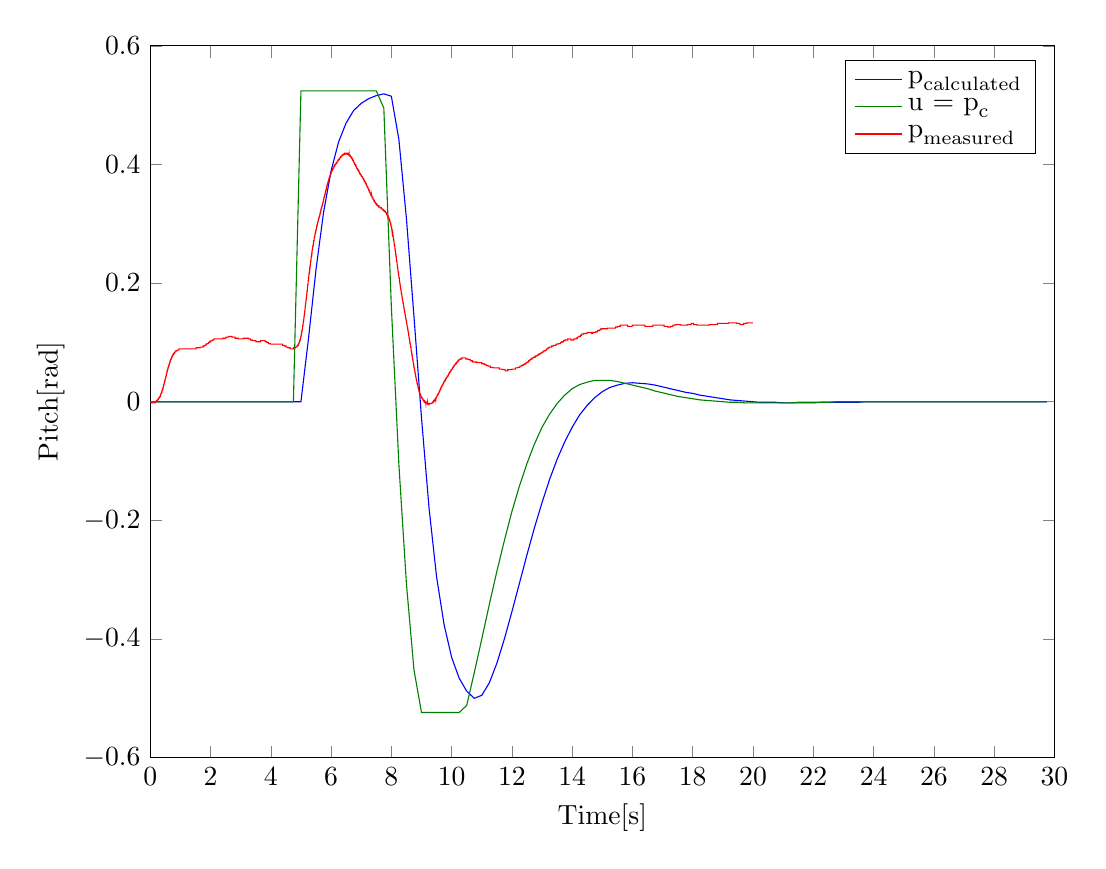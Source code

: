 % This file was created by matlab2tikz.
%
%The latest updates can be retrieved from
%  http://www.mathworks.com/matlabcentral/fileexchange/22022-matlab2tikz-matlab2tikz
%where you can also make suggestions and rate matlab2tikz.
%
\begin{tikzpicture}

\begin{axis}[%
width=4.521in,
height=3.559in,
at={(0.758in,0.488in)},
scale only axis,
xmin=0,
xmax=30,
xlabel={Time[s]},
ymin=-0.6,
ymax=0.6,
ylabel={Pitch[rad]},
axis background/.style={fill=white},
legend style={legend cell align=left, align=left, draw=black}
]
\addplot [color=blue]
  table[row sep=crcr]{%
0	0\\
0.25	0\\
0.5	0\\
0.75	0\\
1	0\\
1.25	0\\
1.5	0\\
1.75	0\\
2	0\\
2.25	0\\
2.5	0\\
2.75	0\\
3	0\\
3.25	0\\
3.5	0\\
3.75	0\\
4	0\\
4.25	0\\
4.5	0\\
4.75	0\\
5	0\\
5.25	0.106\\
5.5	0.223\\
5.75	0.319\\
6	0.389\\
6.25	0.438\\
6.5	0.47\\
6.75	0.491\\
7	0.503\\
7.25	0.511\\
7.5	0.516\\
7.75	0.519\\
8	0.515\\
8.25	0.442\\
8.5	0.309\\
8.75	0.144\\
9	-0.027\\
9.25	-0.179\\
9.5	-0.295\\
9.75	-0.376\\
10	-0.431\\
10.25	-0.466\\
10.5	-0.488\\
10.75	-0.5\\
11	-0.495\\
11.25	-0.474\\
11.5	-0.441\\
11.75	-0.4\\
12	-0.354\\
12.25	-0.306\\
12.5	-0.258\\
12.75	-0.212\\
13	-0.17\\
13.25	-0.131\\
13.5	-0.097\\
13.75	-0.068\\
14	-0.043\\
14.25	-0.022\\
14.5	-0.006\\
14.75	0.007\\
15	0.017\\
15.25	0.024\\
15.5	0.028\\
15.75	0.031\\
16	0.032\\
16.25	0.031\\
16.5	0.03\\
16.75	0.028\\
17	0.025\\
17.25	0.022\\
17.5	0.019\\
17.75	0.016\\
18	0.014\\
18.25	0.011\\
18.5	0.009\\
18.75	0.007\\
19	0.005\\
19.25	0.003\\
19.5	0.002\\
19.75	0.001\\
20	-6.679e-05\\
20.25	-0.001\\
20.5	-0.001\\
20.75	-0.001\\
21	-0.002\\
21.25	-0.002\\
21.5	-0.002\\
21.75	-0.002\\
22	-0.002\\
22.25	-0.001\\
22.5	-0.001\\
22.75	-0.001\\
23	-0.001\\
23.25	-0.001\\
23.5	-0.001\\
23.75	-0.0\\
24	-0.0\\
24.25	-0.0\\
24.5	-0.0\\
24.75	-7.584e-05\\
25	0\\
25.25	0\\
25.5	0\\
25.75	0\\
26	0\\
26.25	0\\
26.5	0\\
26.75	0\\
27	0\\
27.25	0\\
27.5	0\\
27.75	0\\
28	0\\
28.25	0\\
28.5	0\\
28.75	0\\
29	0\\
29.25	0\\
29.5	0\\
29.75	0\\
};
\addlegendentry{$\text{p}_{\text{calculated}}$}

\addplot [color=black!50!green]
  table[row sep=crcr]{%
0	0\\
0.25	0\\
0.5	0\\
0.75	0\\
1	0\\
1.25	0\\
1.5	0\\
1.75	0\\
2	0\\
2.25	0\\
2.5	0\\
2.75	0\\
3	0\\
3.25	0\\
3.5	0\\
3.75	0\\
4	0\\
4.25	0\\
4.5	0\\
4.75	0\\
5	0.524\\
5.25	0.524\\
5.5	0.524\\
5.75	0.524\\
6	0.524\\
6.25	0.524\\
6.5	0.524\\
6.75	0.524\\
7	0.524\\
7.25	0.524\\
7.5	0.524\\
7.75	0.495\\
8	0.16\\
8.25	-0.106\\
8.5	-0.307\\
8.75	-0.452\\
9	-0.524\\
9.25	-0.524\\
9.5	-0.524\\
9.75	-0.524\\
10	-0.524\\
10.25	-0.524\\
10.5	-0.512\\
10.75	-0.457\\
11	-0.4\\
11.25	-0.342\\
11.5	-0.286\\
11.75	-0.234\\
12	-0.185\\
12.25	-0.142\\
12.5	-0.104\\
12.75	-0.071\\
13	-0.043\\
13.25	-0.021\\
13.5	-0.003\\
13.75	0.011\\
14	0.022\\
14.25	0.029\\
14.5	0.033\\
14.75	0.036\\
15	0.036\\
15.25	0.036\\
15.5	0.034\\
15.75	0.031\\
16	0.028\\
16.25	0.025\\
16.5	0.022\\
16.75	0.018\\
17	0.015\\
17.25	0.012\\
17.5	0.009\\
17.75	0.007\\
18	0.005\\
18.25	0.003\\
18.5	0.002\\
18.75	0.001\\
19	-0.0\\
19.25	-0.001\\
19.5	-0.001\\
19.75	-0.002\\
20	-0.002\\
20.25	-0.002\\
20.5	-0.002\\
20.75	-0.002\\
21	-0.002\\
21.25	-0.002\\
21.5	-0.001\\
21.75	-0.001\\
22	-0.001\\
22.25	-0.001\\
22.5	-0.001\\
22.75	-0.0\\
23	-0.0\\
23.25	-0.0\\
23.5	-8.391e-05\\
23.75	-3.533e-05\\
24	-8.989e-06\\
24.25	1.392e-06\\
24.5	1.451e-06\\
24.75	3.687e-07\\
25	0\\
25.25	0\\
25.5	0\\
25.75	0\\
26	0\\
26.25	0\\
26.5	0\\
26.75	0\\
27	0\\
27.25	0\\
27.5	0\\
27.75	0\\
28	0\\
28.25	0\\
28.5	0\\
28.75	0\\
29	0\\
29.25	0\\
29.5	0\\
29.75	0\\
};
\addlegendentry{$\text{u = p}_{\text{c}}$}

\addplot [color=red, forget plot]
  table[row sep=crcr]{%
0	0\\
0.002	0\\
0.004	0\\
0.006	0\\
0.008	0\\
0.01	0\\
0.012	0\\
0.014	0\\
0.016	0\\
0.018	0\\
0.02	0\\
0.022	0\\
0.024	0\\
0.026	0\\
0.028	0\\
0.03	0\\
0.032	0\\
0.034	0\\
0.036	0\\
0.038	0\\
0.04	0\\
0.042	0\\
0.044	0\\
0.046	0\\
0.048	-0.002\\
0.05	-0.002\\
0.052	-0.002\\
0.054	-0.002\\
0.056	-0.002\\
0.058	-0.002\\
0.06	-0.002\\
0.062	-0.002\\
0.064	-0.002\\
0.066	-0.002\\
0.068	-0.002\\
0.07	-0.002\\
0.072	-0.002\\
0.074	-0.002\\
0.076	-0.002\\
0.078	-0.002\\
0.08	-0.002\\
0.082	-0.002\\
0.084	-0.002\\
0.086	-0.002\\
0.088	-0.002\\
0.09	-0.002\\
0.092	-0.002\\
0.094	-0.002\\
0.096	-0.002\\
0.098	-0.002\\
0.1	-0.002\\
0.102	-0.002\\
0.104	-0.002\\
0.106	-0.002\\
0.108	-0.002\\
0.11	-0.002\\
0.112	-0.002\\
0.114	-0.002\\
0.116	-0.002\\
0.118	-0.002\\
0.12	-0.002\\
0.122	-0.002\\
0.124	-0.002\\
0.126	-0.002\\
0.128	-0.002\\
0.13	-0.002\\
0.132	-0.002\\
0.134	-0.002\\
0.136	-0.002\\
0.138	-0.002\\
0.14	-0.002\\
0.142	-0.002\\
0.144	-0.002\\
0.146	-0.002\\
0.148	-0.002\\
0.15	-0.002\\
0.152	-0.002\\
0.154	-0.002\\
0.156	-0.002\\
0.158	-0.002\\
0.16	-0.002\\
0.162	-0.002\\
0.164	-0.002\\
0.166	0\\
0.168	0\\
0.17	0\\
0.172	0\\
0.174	0\\
0.176	0\\
0.178	0\\
0.18	0\\
0.182	0\\
0.184	0\\
0.186	0\\
0.188	0\\
0.19	0\\
0.192	0\\
0.194	0\\
0.196	0\\
0.198	0\\
0.2	0\\
0.202	0\\
0.204	0\\
0.206	0\\
0.208	0.002\\
0.21	0.002\\
0.212	0.002\\
0.214	0.002\\
0.216	0.002\\
0.218	0.002\\
0.22	0.002\\
0.222	0.002\\
0.224	0.002\\
0.226	0.002\\
0.228	0.002\\
0.23	0.002\\
0.232	0.002\\
0.234	0.002\\
0.236	0.002\\
0.238	0.002\\
0.24	0.003\\
0.242	0.003\\
0.244	0.003\\
0.246	0.003\\
0.248	0.003\\
0.25	0.003\\
0.252	0.003\\
0.254	0.003\\
0.256	0.003\\
0.258	0.003\\
0.26	0.003\\
0.262	0.003\\
0.264	0.003\\
0.266	0.005\\
0.268	0.005\\
0.27	0.005\\
0.272	0.005\\
0.274	0.005\\
0.276	0.005\\
0.278	0.005\\
0.28	0.005\\
0.282	0.006\\
0.284	0.006\\
0.286	0.006\\
0.288	0.006\\
0.29	0.006\\
0.292	0.006\\
0.294	0.006\\
0.296	0.006\\
0.298	0.006\\
0.3	0.006\\
0.302	0.006\\
0.304	0.006\\
0.306	0.008\\
0.308	0.008\\
0.31	0.008\\
0.312	0.008\\
0.314	0.008\\
0.316	0.008\\
0.318	0.009\\
0.32	0.009\\
0.322	0.009\\
0.324	0.009\\
0.326	0.009\\
0.328	0.009\\
0.33	0.009\\
0.332	0.009\\
0.334	0.009\\
0.336	0.009\\
0.338	0.009\\
0.34	0.011\\
0.342	0.011\\
0.344	0.011\\
0.346	0.011\\
0.348	0.012\\
0.35	0.012\\
0.352	0.012\\
0.354	0.012\\
0.356	0.014\\
0.358	0.014\\
0.36	0.014\\
0.362	0.014\\
0.364	0.014\\
0.366	0.014\\
0.368	0.014\\
0.37	0.015\\
0.372	0.015\\
0.374	0.015\\
0.376	0.015\\
0.378	0.015\\
0.38	0.015\\
0.382	0.015\\
0.384	0.017\\
0.386	0.018\\
0.388	0.018\\
0.39	0.017\\
0.392	0.017\\
0.394	0.018\\
0.396	0.018\\
0.398	0.02\\
0.4	0.02\\
0.402	0.02\\
0.404	0.02\\
0.406	0.02\\
0.408	0.02\\
0.41	0.021\\
0.412	0.021\\
0.414	0.023\\
0.416	0.021\\
0.418	0.021\\
0.42	0.021\\
0.422	0.021\\
0.424	0.023\\
0.426	0.025\\
0.428	0.025\\
0.43	0.025\\
0.432	0.025\\
0.434	0.025\\
0.436	0.026\\
0.438	0.026\\
0.44	0.028\\
0.442	0.028\\
0.444	0.028\\
0.446	0.028\\
0.448	0.028\\
0.45	0.028\\
0.452	0.029\\
0.454	0.029\\
0.456	0.029\\
0.458	0.029\\
0.46	0.029\\
0.462	0.031\\
0.464	0.031\\
0.466	0.032\\
0.468	0.032\\
0.47	0.032\\
0.472	0.032\\
0.474	0.032\\
0.476	0.034\\
0.478	0.034\\
0.48	0.034\\
0.482	0.035\\
0.484	0.035\\
0.486	0.035\\
0.488	0.035\\
0.49	0.035\\
0.492	0.037\\
0.494	0.037\\
0.496	0.038\\
0.498	0.038\\
0.5	0.038\\
0.502	0.038\\
0.504	0.038\\
0.506	0.04\\
0.508	0.04\\
0.51	0.041\\
0.512	0.041\\
0.514	0.041\\
0.516	0.041\\
0.518	0.041\\
0.52	0.041\\
0.522	0.043\\
0.524	0.043\\
0.526	0.044\\
0.528	0.044\\
0.53	0.044\\
0.532	0.044\\
0.534	0.044\\
0.536	0.046\\
0.538	0.046\\
0.54	0.048\\
0.542	0.048\\
0.544	0.048\\
0.546	0.048\\
0.548	0.048\\
0.55	0.049\\
0.552	0.049\\
0.554	0.049\\
0.556	0.051\\
0.558	0.051\\
0.56	0.051\\
0.562	0.051\\
0.564	0.051\\
0.566	0.052\\
0.568	0.052\\
0.57	0.052\\
0.572	0.054\\
0.574	0.054\\
0.576	0.054\\
0.578	0.054\\
0.58	0.054\\
0.582	0.055\\
0.584	0.055\\
0.586	0.055\\
0.588	0.055\\
0.59	0.057\\
0.592	0.057\\
0.594	0.057\\
0.596	0.057\\
0.598	0.058\\
0.6	0.058\\
0.602	0.058\\
0.604	0.058\\
0.606	0.058\\
0.608	0.06\\
0.61	0.06\\
0.612	0.06\\
0.614	0.06\\
0.616	0.061\\
0.618	0.061\\
0.62	0.061\\
0.622	0.061\\
0.624	0.063\\
0.626	0.063\\
0.628	0.063\\
0.63	0.063\\
0.632	0.064\\
0.634	0.064\\
0.636	0.064\\
0.638	0.064\\
0.64	0.064\\
0.642	0.064\\
0.644	0.066\\
0.646	0.066\\
0.648	0.066\\
0.65	0.066\\
0.652	0.066\\
0.654	0.067\\
0.656	0.067\\
0.658	0.067\\
0.66	0.067\\
0.662	0.067\\
0.664	0.069\\
0.666	0.069\\
0.668	0.069\\
0.67	0.069\\
0.672	0.069\\
0.674	0.071\\
0.676	0.071\\
0.678	0.071\\
0.68	0.071\\
0.682	0.071\\
0.684	0.071\\
0.686	0.071\\
0.688	0.072\\
0.69	0.072\\
0.692	0.072\\
0.694	0.072\\
0.696	0.072\\
0.698	0.072\\
0.7	0.074\\
0.702	0.074\\
0.704	0.074\\
0.706	0.074\\
0.708	0.074\\
0.71	0.074\\
0.712	0.075\\
0.714	0.075\\
0.716	0.075\\
0.718	0.075\\
0.72	0.075\\
0.722	0.075\\
0.724	0.075\\
0.726	0.077\\
0.728	0.077\\
0.73	0.077\\
0.732	0.077\\
0.734	0.077\\
0.736	0.077\\
0.738	0.077\\
0.74	0.077\\
0.742	0.078\\
0.744	0.078\\
0.746	0.078\\
0.748	0.078\\
0.75	0.078\\
0.752	0.078\\
0.754	0.078\\
0.756	0.08\\
0.758	0.08\\
0.76	0.08\\
0.762	0.08\\
0.764	0.08\\
0.766	0.08\\
0.768	0.08\\
0.77	0.08\\
0.772	0.08\\
0.774	0.08\\
0.776	0.081\\
0.778	0.081\\
0.78	0.081\\
0.782	0.081\\
0.784	0.081\\
0.786	0.081\\
0.788	0.081\\
0.79	0.081\\
0.792	0.081\\
0.794	0.081\\
0.796	0.081\\
0.798	0.083\\
0.8	0.083\\
0.802	0.083\\
0.804	0.083\\
0.806	0.083\\
0.808	0.083\\
0.81	0.083\\
0.812	0.083\\
0.814	0.083\\
0.816	0.083\\
0.818	0.084\\
0.82	0.084\\
0.822	0.084\\
0.824	0.084\\
0.826	0.084\\
0.828	0.084\\
0.83	0.084\\
0.832	0.084\\
0.834	0.084\\
0.836	0.084\\
0.838	0.084\\
0.84	0.084\\
0.842	0.084\\
0.844	0.084\\
0.846	0.084\\
0.848	0.084\\
0.85	0.084\\
0.852	0.086\\
0.854	0.086\\
0.856	0.086\\
0.858	0.086\\
0.86	0.086\\
0.862	0.086\\
0.864	0.086\\
0.866	0.086\\
0.868	0.086\\
0.87	0.086\\
0.872	0.086\\
0.874	0.086\\
0.876	0.086\\
0.878	0.086\\
0.88	0.086\\
0.882	0.086\\
0.884	0.086\\
0.886	0.086\\
0.888	0.086\\
0.89	0.086\\
0.892	0.087\\
0.894	0.087\\
0.896	0.087\\
0.898	0.087\\
0.9	0.087\\
0.902	0.087\\
0.904	0.087\\
0.906	0.087\\
0.908	0.087\\
0.91	0.087\\
0.912	0.087\\
0.914	0.087\\
0.916	0.087\\
0.918	0.087\\
0.92	0.087\\
0.922	0.087\\
0.924	0.087\\
0.926	0.087\\
0.928	0.087\\
0.93	0.087\\
0.932	0.087\\
0.934	0.087\\
0.936	0.087\\
0.938	0.087\\
0.94	0.087\\
0.942	0.087\\
0.944	0.087\\
0.946	0.087\\
0.948	0.087\\
0.95	0.087\\
0.952	0.089\\
0.954	0.089\\
0.956	0.089\\
0.958	0.089\\
0.96	0.089\\
0.962	0.089\\
0.964	0.089\\
0.966	0.089\\
0.968	0.089\\
0.97	0.089\\
0.972	0.089\\
0.974	0.089\\
0.976	0.089\\
0.978	0.089\\
0.98	0.089\\
0.982	0.089\\
0.984	0.089\\
0.986	0.089\\
0.988	0.089\\
0.99	0.089\\
0.992	0.089\\
0.994	0.089\\
0.996	0.089\\
0.998	0.089\\
1	0.089\\
1.002	0.089\\
1.004	0.089\\
1.006	0.089\\
1.008	0.089\\
1.01	0.089\\
1.012	0.089\\
1.014	0.089\\
1.016	0.089\\
1.018	0.089\\
1.02	0.089\\
1.022	0.089\\
1.024	0.089\\
1.026	0.089\\
1.028	0.089\\
1.03	0.089\\
1.032	0.089\\
1.034	0.089\\
1.036	0.089\\
1.038	0.089\\
1.04	0.089\\
1.042	0.089\\
1.044	0.089\\
1.046	0.089\\
1.048	0.089\\
1.05	0.089\\
1.052	0.089\\
1.054	0.089\\
1.056	0.089\\
1.058	0.089\\
1.06	0.089\\
1.062	0.089\\
1.064	0.089\\
1.066	0.089\\
1.068	0.089\\
1.07	0.089\\
1.072	0.089\\
1.074	0.089\\
1.076	0.089\\
1.078	0.089\\
1.08	0.089\\
1.082	0.089\\
1.084	0.089\\
1.086	0.089\\
1.088	0.089\\
1.09	0.089\\
1.092	0.089\\
1.094	0.089\\
1.096	0.089\\
1.098	0.089\\
1.1	0.089\\
1.102	0.089\\
1.104	0.089\\
1.106	0.089\\
1.108	0.089\\
1.11	0.089\\
1.112	0.089\\
1.114	0.089\\
1.116	0.089\\
1.118	0.089\\
1.12	0.089\\
1.122	0.089\\
1.124	0.089\\
1.126	0.089\\
1.128	0.089\\
1.13	0.089\\
1.132	0.089\\
1.134	0.089\\
1.136	0.089\\
1.138	0.089\\
1.14	0.089\\
1.142	0.089\\
1.144	0.089\\
1.146	0.089\\
1.148	0.089\\
1.15	0.089\\
1.152	0.089\\
1.154	0.089\\
1.156	0.089\\
1.158	0.089\\
1.16	0.089\\
1.162	0.089\\
1.164	0.089\\
1.166	0.089\\
1.168	0.089\\
1.17	0.089\\
1.172	0.089\\
1.174	0.089\\
1.176	0.089\\
1.178	0.089\\
1.18	0.089\\
1.182	0.089\\
1.184	0.089\\
1.186	0.089\\
1.188	0.089\\
1.19	0.089\\
1.192	0.089\\
1.194	0.089\\
1.196	0.089\\
1.198	0.089\\
1.2	0.089\\
1.202	0.089\\
1.204	0.089\\
1.206	0.089\\
1.208	0.089\\
1.21	0.089\\
1.212	0.089\\
1.214	0.089\\
1.216	0.089\\
1.218	0.089\\
1.22	0.089\\
1.222	0.089\\
1.224	0.089\\
1.226	0.089\\
1.228	0.089\\
1.23	0.089\\
1.232	0.089\\
1.234	0.089\\
1.236	0.089\\
1.238	0.089\\
1.24	0.089\\
1.242	0.089\\
1.244	0.089\\
1.246	0.089\\
1.248	0.089\\
1.25	0.089\\
1.252	0.089\\
1.254	0.089\\
1.256	0.089\\
1.258	0.089\\
1.26	0.089\\
1.262	0.089\\
1.264	0.089\\
1.266	0.089\\
1.268	0.089\\
1.27	0.089\\
1.272	0.089\\
1.274	0.089\\
1.276	0.089\\
1.278	0.089\\
1.28	0.089\\
1.282	0.089\\
1.284	0.089\\
1.286	0.089\\
1.288	0.089\\
1.29	0.089\\
1.292	0.089\\
1.294	0.089\\
1.296	0.089\\
1.298	0.089\\
1.3	0.089\\
1.302	0.089\\
1.304	0.089\\
1.306	0.089\\
1.308	0.089\\
1.31	0.089\\
1.312	0.089\\
1.314	0.089\\
1.316	0.089\\
1.318	0.089\\
1.32	0.089\\
1.322	0.089\\
1.324	0.089\\
1.326	0.089\\
1.328	0.089\\
1.33	0.089\\
1.332	0.089\\
1.334	0.089\\
1.336	0.089\\
1.338	0.089\\
1.34	0.089\\
1.342	0.089\\
1.344	0.089\\
1.346	0.089\\
1.348	0.089\\
1.35	0.089\\
1.352	0.089\\
1.354	0.089\\
1.356	0.089\\
1.358	0.089\\
1.36	0.089\\
1.362	0.089\\
1.364	0.089\\
1.366	0.089\\
1.368	0.089\\
1.37	0.089\\
1.372	0.089\\
1.374	0.089\\
1.376	0.089\\
1.378	0.089\\
1.38	0.089\\
1.382	0.089\\
1.384	0.089\\
1.386	0.089\\
1.388	0.089\\
1.39	0.089\\
1.392	0.089\\
1.394	0.089\\
1.396	0.089\\
1.398	0.089\\
1.4	0.089\\
1.402	0.089\\
1.404	0.089\\
1.406	0.089\\
1.408	0.089\\
1.41	0.089\\
1.412	0.089\\
1.414	0.089\\
1.416	0.089\\
1.418	0.089\\
1.42	0.089\\
1.422	0.089\\
1.424	0.089\\
1.426	0.089\\
1.428	0.089\\
1.43	0.089\\
1.432	0.089\\
1.434	0.089\\
1.436	0.089\\
1.438	0.089\\
1.44	0.089\\
1.442	0.089\\
1.444	0.089\\
1.446	0.089\\
1.448	0.089\\
1.45	0.089\\
1.452	0.089\\
1.454	0.089\\
1.456	0.089\\
1.458	0.089\\
1.46	0.089\\
1.462	0.089\\
1.464	0.089\\
1.466	0.089\\
1.468	0.089\\
1.47	0.089\\
1.472	0.089\\
1.474	0.089\\
1.476	0.089\\
1.478	0.089\\
1.48	0.089\\
1.482	0.089\\
1.484	0.089\\
1.486	0.089\\
1.488	0.089\\
1.49	0.089\\
1.492	0.089\\
1.494	0.089\\
1.496	0.089\\
1.498	0.089\\
1.5	0.089\\
1.502	0.089\\
1.504	0.089\\
1.506	0.089\\
1.508	0.089\\
1.51	0.089\\
1.512	0.089\\
1.514	0.089\\
1.516	0.089\\
1.518	0.089\\
1.52	0.089\\
1.522	0.089\\
1.524	0.091\\
1.526	0.091\\
1.528	0.091\\
1.53	0.091\\
1.532	0.091\\
1.534	0.091\\
1.536	0.091\\
1.538	0.091\\
1.54	0.091\\
1.542	0.091\\
1.544	0.091\\
1.546	0.091\\
1.548	0.091\\
1.55	0.091\\
1.552	0.091\\
1.554	0.091\\
1.556	0.091\\
1.558	0.091\\
1.56	0.091\\
1.562	0.091\\
1.564	0.091\\
1.566	0.091\\
1.568	0.091\\
1.57	0.091\\
1.572	0.091\\
1.574	0.091\\
1.576	0.091\\
1.578	0.091\\
1.58	0.091\\
1.582	0.091\\
1.584	0.091\\
1.586	0.091\\
1.588	0.091\\
1.59	0.091\\
1.592	0.091\\
1.594	0.091\\
1.596	0.091\\
1.598	0.091\\
1.6	0.091\\
1.602	0.091\\
1.604	0.091\\
1.606	0.091\\
1.608	0.091\\
1.61	0.091\\
1.612	0.091\\
1.614	0.091\\
1.616	0.091\\
1.618	0.091\\
1.62	0.091\\
1.622	0.091\\
1.624	0.091\\
1.626	0.091\\
1.628	0.091\\
1.63	0.091\\
1.632	0.091\\
1.634	0.091\\
1.636	0.091\\
1.638	0.091\\
1.64	0.091\\
1.642	0.091\\
1.644	0.091\\
1.646	0.091\\
1.648	0.091\\
1.65	0.091\\
1.652	0.091\\
1.654	0.092\\
1.656	0.092\\
1.658	0.092\\
1.66	0.092\\
1.662	0.092\\
1.664	0.092\\
1.666	0.092\\
1.668	0.092\\
1.67	0.092\\
1.672	0.092\\
1.674	0.092\\
1.676	0.092\\
1.678	0.092\\
1.68	0.092\\
1.682	0.092\\
1.684	0.092\\
1.686	0.092\\
1.688	0.092\\
1.69	0.092\\
1.692	0.092\\
1.694	0.092\\
1.696	0.092\\
1.698	0.092\\
1.7	0.092\\
1.702	0.092\\
1.704	0.092\\
1.706	0.092\\
1.708	0.092\\
1.71	0.092\\
1.712	0.092\\
1.714	0.092\\
1.716	0.092\\
1.718	0.092\\
1.72	0.092\\
1.722	0.092\\
1.724	0.092\\
1.726	0.092\\
1.728	0.092\\
1.73	0.092\\
1.732	0.092\\
1.734	0.092\\
1.736	0.092\\
1.738	0.092\\
1.74	0.092\\
1.742	0.092\\
1.744	0.092\\
1.746	0.092\\
1.748	0.092\\
1.75	0.092\\
1.752	0.094\\
1.754	0.094\\
1.756	0.094\\
1.758	0.094\\
1.76	0.094\\
1.762	0.094\\
1.764	0.094\\
1.766	0.094\\
1.768	0.094\\
1.77	0.094\\
1.772	0.094\\
1.774	0.094\\
1.776	0.094\\
1.778	0.094\\
1.78	0.094\\
1.782	0.094\\
1.784	0.094\\
1.786	0.094\\
1.788	0.094\\
1.79	0.094\\
1.792	0.094\\
1.794	0.095\\
1.796	0.095\\
1.798	0.095\\
1.8	0.095\\
1.802	0.095\\
1.804	0.095\\
1.806	0.095\\
1.808	0.095\\
1.81	0.095\\
1.812	0.095\\
1.814	0.095\\
1.816	0.095\\
1.818	0.095\\
1.82	0.095\\
1.822	0.095\\
1.824	0.095\\
1.826	0.095\\
1.828	0.095\\
1.83	0.095\\
1.832	0.095\\
1.834	0.095\\
1.836	0.095\\
1.838	0.095\\
1.84	0.095\\
1.842	0.095\\
1.844	0.095\\
1.846	0.095\\
1.848	0.095\\
1.85	0.097\\
1.852	0.097\\
1.854	0.097\\
1.856	0.097\\
1.858	0.097\\
1.86	0.097\\
1.862	0.097\\
1.864	0.097\\
1.866	0.097\\
1.868	0.097\\
1.87	0.097\\
1.872	0.097\\
1.874	0.097\\
1.876	0.097\\
1.878	0.097\\
1.88	0.097\\
1.882	0.097\\
1.884	0.097\\
1.886	0.097\\
1.888	0.097\\
1.89	0.098\\
1.892	0.098\\
1.894	0.098\\
1.896	0.098\\
1.898	0.098\\
1.9	0.098\\
1.902	0.098\\
1.904	0.098\\
1.906	0.098\\
1.908	0.098\\
1.91	0.098\\
1.912	0.098\\
1.914	0.098\\
1.916	0.098\\
1.918	0.098\\
1.92	0.098\\
1.922	0.098\\
1.924	0.098\\
1.926	0.098\\
1.928	0.098\\
1.93	0.098\\
1.932	0.1\\
1.934	0.1\\
1.936	0.1\\
1.938	0.1\\
1.94	0.1\\
1.942	0.1\\
1.944	0.1\\
1.946	0.1\\
1.948	0.1\\
1.95	0.1\\
1.952	0.1\\
1.954	0.1\\
1.956	0.1\\
1.958	0.1\\
1.96	0.1\\
1.962	0.1\\
1.964	0.1\\
1.966	0.1\\
1.968	0.1\\
1.97	0.1\\
1.972	0.101\\
1.974	0.101\\
1.976	0.101\\
1.978	0.101\\
1.98	0.101\\
1.982	0.101\\
1.984	0.101\\
1.986	0.101\\
1.988	0.101\\
1.99	0.101\\
1.992	0.101\\
1.994	0.101\\
1.996	0.101\\
1.998	0.101\\
2	0.101\\
2.002	0.101\\
2.004	0.101\\
2.006	0.101\\
2.008	0.101\\
2.01	0.101\\
2.012	0.101\\
2.014	0.103\\
2.016	0.103\\
2.018	0.103\\
2.02	0.103\\
2.022	0.103\\
2.024	0.103\\
2.026	0.103\\
2.028	0.103\\
2.03	0.103\\
2.032	0.103\\
2.034	0.103\\
2.036	0.103\\
2.038	0.103\\
2.04	0.103\\
2.042	0.103\\
2.044	0.103\\
2.046	0.103\\
2.048	0.103\\
2.05	0.103\\
2.052	0.103\\
2.054	0.103\\
2.056	0.103\\
2.058	0.103\\
2.06	0.103\\
2.062	0.103\\
2.064	0.103\\
2.066	0.104\\
2.068	0.104\\
2.07	0.104\\
2.072	0.104\\
2.074	0.104\\
2.076	0.104\\
2.078	0.104\\
2.08	0.104\\
2.082	0.104\\
2.084	0.104\\
2.086	0.104\\
2.088	0.104\\
2.09	0.104\\
2.092	0.104\\
2.094	0.104\\
2.096	0.104\\
2.098	0.104\\
2.1	0.104\\
2.102	0.104\\
2.104	0.104\\
2.106	0.104\\
2.108	0.104\\
2.11	0.104\\
2.112	0.106\\
2.114	0.106\\
2.116	0.106\\
2.118	0.106\\
2.12	0.106\\
2.122	0.106\\
2.124	0.106\\
2.126	0.106\\
2.128	0.106\\
2.13	0.106\\
2.132	0.106\\
2.134	0.106\\
2.136	0.106\\
2.138	0.106\\
2.14	0.106\\
2.142	0.106\\
2.144	0.106\\
2.146	0.106\\
2.148	0.106\\
2.15	0.106\\
2.152	0.106\\
2.154	0.106\\
2.156	0.106\\
2.158	0.106\\
2.16	0.106\\
2.162	0.106\\
2.164	0.106\\
2.166	0.106\\
2.168	0.106\\
2.17	0.106\\
2.172	0.106\\
2.174	0.106\\
2.176	0.106\\
2.178	0.106\\
2.18	0.106\\
2.182	0.106\\
2.184	0.106\\
2.186	0.106\\
2.188	0.106\\
2.19	0.106\\
2.192	0.106\\
2.194	0.106\\
2.196	0.106\\
2.198	0.106\\
2.2	0.106\\
2.202	0.106\\
2.204	0.106\\
2.206	0.106\\
2.208	0.106\\
2.21	0.106\\
2.212	0.106\\
2.214	0.106\\
2.216	0.106\\
2.218	0.106\\
2.22	0.106\\
2.222	0.106\\
2.224	0.106\\
2.226	0.106\\
2.228	0.106\\
2.23	0.106\\
2.232	0.106\\
2.234	0.106\\
2.236	0.106\\
2.238	0.106\\
2.24	0.106\\
2.242	0.106\\
2.244	0.106\\
2.246	0.106\\
2.248	0.106\\
2.25	0.106\\
2.252	0.106\\
2.254	0.106\\
2.256	0.106\\
2.258	0.106\\
2.26	0.106\\
2.262	0.106\\
2.264	0.106\\
2.266	0.106\\
2.268	0.106\\
2.27	0.106\\
2.272	0.106\\
2.274	0.106\\
2.276	0.106\\
2.278	0.106\\
2.28	0.106\\
2.282	0.106\\
2.284	0.106\\
2.286	0.106\\
2.288	0.106\\
2.29	0.106\\
2.292	0.106\\
2.294	0.106\\
2.296	0.106\\
2.298	0.106\\
2.3	0.106\\
2.302	0.106\\
2.304	0.106\\
2.306	0.106\\
2.308	0.106\\
2.31	0.106\\
2.312	0.106\\
2.314	0.106\\
2.316	0.106\\
2.318	0.106\\
2.32	0.106\\
2.322	0.106\\
2.324	0.106\\
2.326	0.106\\
2.328	0.106\\
2.33	0.106\\
2.332	0.106\\
2.334	0.106\\
2.336	0.106\\
2.338	0.106\\
2.34	0.106\\
2.342	0.106\\
2.344	0.106\\
2.346	0.106\\
2.348	0.106\\
2.35	0.106\\
2.352	0.106\\
2.354	0.106\\
2.356	0.106\\
2.358	0.106\\
2.36	0.106\\
2.362	0.106\\
2.364	0.106\\
2.366	0.106\\
2.368	0.106\\
2.37	0.106\\
2.372	0.106\\
2.374	0.106\\
2.376	0.106\\
2.378	0.106\\
2.38	0.106\\
2.382	0.106\\
2.384	0.106\\
2.386	0.106\\
2.388	0.106\\
2.39	0.106\\
2.392	0.106\\
2.394	0.106\\
2.396	0.106\\
2.398	0.106\\
2.4	0.106\\
2.402	0.106\\
2.404	0.106\\
2.406	0.107\\
2.408	0.107\\
2.41	0.107\\
2.412	0.107\\
2.414	0.107\\
2.416	0.107\\
2.418	0.107\\
2.42	0.107\\
2.422	0.107\\
2.424	0.107\\
2.426	0.107\\
2.428	0.107\\
2.43	0.107\\
2.432	0.107\\
2.434	0.107\\
2.436	0.107\\
2.438	0.107\\
2.44	0.107\\
2.442	0.107\\
2.444	0.107\\
2.446	0.107\\
2.448	0.107\\
2.45	0.107\\
2.452	0.107\\
2.454	0.107\\
2.456	0.107\\
2.458	0.107\\
2.46	0.107\\
2.462	0.107\\
2.464	0.107\\
2.466	0.107\\
2.468	0.107\\
2.47	0.107\\
2.472	0.107\\
2.474	0.107\\
2.476	0.107\\
2.478	0.107\\
2.48	0.107\\
2.482	0.107\\
2.484	0.107\\
2.486	0.107\\
2.488	0.107\\
2.49	0.107\\
2.492	0.107\\
2.494	0.107\\
2.496	0.107\\
2.498	0.107\\
2.5	0.107\\
2.502	0.107\\
2.504	0.107\\
2.506	0.107\\
2.508	0.107\\
2.51	0.107\\
2.512	0.109\\
2.514	0.109\\
2.516	0.109\\
2.518	0.109\\
2.52	0.109\\
2.522	0.109\\
2.524	0.109\\
2.526	0.109\\
2.528	0.109\\
2.53	0.109\\
2.532	0.109\\
2.534	0.109\\
2.536	0.109\\
2.538	0.109\\
2.54	0.109\\
2.542	0.109\\
2.544	0.109\\
2.546	0.109\\
2.548	0.109\\
2.55	0.109\\
2.552	0.109\\
2.554	0.109\\
2.556	0.109\\
2.558	0.109\\
2.56	0.109\\
2.562	0.109\\
2.564	0.109\\
2.566	0.109\\
2.568	0.109\\
2.57	0.109\\
2.572	0.109\\
2.574	0.109\\
2.576	0.109\\
2.578	0.109\\
2.58	0.109\\
2.582	0.109\\
2.584	0.109\\
2.586	0.109\\
2.588	0.109\\
2.59	0.109\\
2.592	0.109\\
2.594	0.109\\
2.596	0.11\\
2.598	0.11\\
2.6	0.11\\
2.602	0.11\\
2.604	0.11\\
2.606	0.11\\
2.608	0.11\\
2.61	0.11\\
2.612	0.11\\
2.614	0.11\\
2.616	0.11\\
2.618	0.11\\
2.62	0.11\\
2.622	0.11\\
2.624	0.11\\
2.626	0.11\\
2.628	0.11\\
2.63	0.11\\
2.632	0.11\\
2.634	0.11\\
2.636	0.11\\
2.638	0.11\\
2.64	0.11\\
2.642	0.11\\
2.644	0.11\\
2.646	0.11\\
2.648	0.11\\
2.65	0.11\\
2.652	0.11\\
2.654	0.11\\
2.656	0.11\\
2.658	0.11\\
2.66	0.11\\
2.662	0.11\\
2.664	0.11\\
2.666	0.11\\
2.668	0.11\\
2.67	0.11\\
2.672	0.11\\
2.674	0.11\\
2.676	0.11\\
2.678	0.11\\
2.68	0.11\\
2.682	0.11\\
2.684	0.11\\
2.686	0.11\\
2.688	0.11\\
2.69	0.11\\
2.692	0.11\\
2.694	0.11\\
2.696	0.11\\
2.698	0.11\\
2.7	0.11\\
2.702	0.11\\
2.704	0.11\\
2.706	0.11\\
2.708	0.11\\
2.71	0.11\\
2.712	0.11\\
2.714	0.11\\
2.716	0.11\\
2.718	0.11\\
2.72	0.109\\
2.722	0.109\\
2.724	0.109\\
2.726	0.109\\
2.728	0.109\\
2.73	0.109\\
2.732	0.109\\
2.734	0.109\\
2.736	0.109\\
2.738	0.109\\
2.74	0.109\\
2.742	0.109\\
2.744	0.109\\
2.746	0.109\\
2.748	0.109\\
2.75	0.109\\
2.752	0.109\\
2.754	0.109\\
2.756	0.109\\
2.758	0.109\\
2.76	0.109\\
2.762	0.109\\
2.764	0.109\\
2.766	0.109\\
2.768	0.109\\
2.77	0.109\\
2.772	0.109\\
2.774	0.109\\
2.776	0.109\\
2.778	0.109\\
2.78	0.109\\
2.782	0.109\\
2.784	0.109\\
2.786	0.109\\
2.788	0.109\\
2.79	0.109\\
2.792	0.109\\
2.794	0.109\\
2.796	0.109\\
2.798	0.109\\
2.8	0.109\\
2.802	0.109\\
2.804	0.109\\
2.806	0.109\\
2.808	0.109\\
2.81	0.109\\
2.812	0.109\\
2.814	0.107\\
2.816	0.107\\
2.818	0.107\\
2.82	0.107\\
2.822	0.107\\
2.824	0.107\\
2.826	0.107\\
2.828	0.107\\
2.83	0.107\\
2.832	0.107\\
2.834	0.107\\
2.836	0.107\\
2.838	0.107\\
2.84	0.107\\
2.842	0.107\\
2.844	0.107\\
2.846	0.107\\
2.848	0.107\\
2.85	0.107\\
2.852	0.107\\
2.854	0.107\\
2.856	0.107\\
2.858	0.107\\
2.86	0.107\\
2.862	0.107\\
2.864	0.107\\
2.866	0.107\\
2.868	0.107\\
2.87	0.107\\
2.872	0.107\\
2.874	0.107\\
2.876	0.107\\
2.878	0.107\\
2.88	0.107\\
2.882	0.107\\
2.884	0.107\\
2.886	0.107\\
2.888	0.107\\
2.89	0.107\\
2.892	0.107\\
2.894	0.107\\
2.896	0.107\\
2.898	0.107\\
2.9	0.107\\
2.902	0.107\\
2.904	0.107\\
2.906	0.107\\
2.908	0.107\\
2.91	0.107\\
2.912	0.107\\
2.914	0.107\\
2.916	0.107\\
2.918	0.107\\
2.92	0.107\\
2.922	0.106\\
2.924	0.106\\
2.926	0.106\\
2.928	0.106\\
2.93	0.106\\
2.932	0.106\\
2.934	0.106\\
2.936	0.106\\
2.938	0.106\\
2.94	0.106\\
2.942	0.106\\
2.944	0.106\\
2.946	0.106\\
2.948	0.106\\
2.95	0.106\\
2.952	0.106\\
2.954	0.106\\
2.956	0.106\\
2.958	0.106\\
2.96	0.106\\
2.962	0.106\\
2.964	0.106\\
2.966	0.106\\
2.968	0.106\\
2.97	0.106\\
2.972	0.106\\
2.974	0.106\\
2.976	0.106\\
2.978	0.106\\
2.98	0.106\\
2.982	0.106\\
2.984	0.106\\
2.986	0.106\\
2.988	0.106\\
2.99	0.106\\
2.992	0.106\\
2.994	0.106\\
2.996	0.106\\
2.998	0.106\\
3	0.106\\
3.002	0.106\\
3.004	0.106\\
3.006	0.106\\
3.008	0.106\\
3.01	0.106\\
3.012	0.106\\
3.014	0.106\\
3.016	0.106\\
3.018	0.106\\
3.02	0.106\\
3.022	0.106\\
3.024	0.106\\
3.026	0.106\\
3.028	0.106\\
3.03	0.106\\
3.032	0.106\\
3.034	0.106\\
3.036	0.106\\
3.038	0.106\\
3.04	0.106\\
3.042	0.106\\
3.044	0.106\\
3.046	0.106\\
3.048	0.106\\
3.05	0.106\\
3.052	0.106\\
3.054	0.106\\
3.056	0.106\\
3.058	0.106\\
3.06	0.106\\
3.062	0.106\\
3.064	0.106\\
3.066	0.106\\
3.068	0.106\\
3.07	0.106\\
3.072	0.106\\
3.074	0.106\\
3.076	0.106\\
3.078	0.106\\
3.08	0.106\\
3.082	0.106\\
3.084	0.106\\
3.086	0.106\\
3.088	0.106\\
3.09	0.106\\
3.092	0.107\\
3.094	0.107\\
3.096	0.107\\
3.098	0.107\\
3.1	0.107\\
3.102	0.107\\
3.104	0.107\\
3.106	0.107\\
3.108	0.107\\
3.11	0.107\\
3.112	0.107\\
3.114	0.107\\
3.116	0.107\\
3.118	0.107\\
3.12	0.107\\
3.122	0.107\\
3.124	0.107\\
3.126	0.107\\
3.128	0.107\\
3.13	0.107\\
3.132	0.107\\
3.134	0.107\\
3.136	0.107\\
3.138	0.107\\
3.14	0.107\\
3.142	0.107\\
3.144	0.107\\
3.146	0.107\\
3.148	0.107\\
3.15	0.107\\
3.152	0.107\\
3.154	0.107\\
3.156	0.107\\
3.158	0.107\\
3.16	0.107\\
3.162	0.107\\
3.164	0.107\\
3.166	0.107\\
3.168	0.107\\
3.17	0.107\\
3.172	0.107\\
3.174	0.107\\
3.176	0.107\\
3.178	0.107\\
3.18	0.107\\
3.182	0.107\\
3.184	0.107\\
3.186	0.107\\
3.188	0.107\\
3.19	0.107\\
3.192	0.107\\
3.194	0.107\\
3.196	0.107\\
3.198	0.107\\
3.2	0.107\\
3.202	0.107\\
3.204	0.107\\
3.206	0.107\\
3.208	0.107\\
3.21	0.107\\
3.212	0.107\\
3.214	0.107\\
3.216	0.107\\
3.218	0.107\\
3.22	0.107\\
3.222	0.107\\
3.224	0.107\\
3.226	0.107\\
3.228	0.107\\
3.23	0.107\\
3.232	0.107\\
3.234	0.107\\
3.236	0.107\\
3.238	0.107\\
3.24	0.107\\
3.242	0.107\\
3.244	0.107\\
3.246	0.107\\
3.248	0.107\\
3.25	0.107\\
3.252	0.107\\
3.254	0.107\\
3.256	0.107\\
3.258	0.107\\
3.26	0.107\\
3.262	0.106\\
3.264	0.106\\
3.266	0.106\\
3.268	0.106\\
3.27	0.106\\
3.272	0.106\\
3.274	0.106\\
3.276	0.106\\
3.278	0.106\\
3.28	0.106\\
3.282	0.106\\
3.284	0.106\\
3.286	0.106\\
3.288	0.106\\
3.29	0.106\\
3.292	0.106\\
3.294	0.106\\
3.296	0.106\\
3.298	0.106\\
3.3	0.106\\
3.302	0.106\\
3.304	0.106\\
3.306	0.106\\
3.308	0.106\\
3.31	0.106\\
3.312	0.106\\
3.314	0.106\\
3.316	0.106\\
3.318	0.106\\
3.32	0.106\\
3.322	0.106\\
3.324	0.106\\
3.326	0.104\\
3.328	0.104\\
3.33	0.104\\
3.332	0.104\\
3.334	0.104\\
3.336	0.104\\
3.338	0.104\\
3.34	0.104\\
3.342	0.104\\
3.344	0.104\\
3.346	0.104\\
3.348	0.104\\
3.35	0.104\\
3.352	0.104\\
3.354	0.104\\
3.356	0.104\\
3.358	0.104\\
3.36	0.104\\
3.362	0.104\\
3.364	0.104\\
3.366	0.104\\
3.368	0.104\\
3.37	0.104\\
3.372	0.104\\
3.374	0.104\\
3.376	0.104\\
3.378	0.104\\
3.38	0.104\\
3.382	0.104\\
3.384	0.104\\
3.386	0.104\\
3.388	0.104\\
3.39	0.104\\
3.392	0.104\\
3.394	0.103\\
3.396	0.103\\
3.398	0.103\\
3.4	0.103\\
3.402	0.103\\
3.404	0.103\\
3.406	0.103\\
3.408	0.103\\
3.41	0.103\\
3.412	0.103\\
3.414	0.103\\
3.416	0.103\\
3.418	0.103\\
3.42	0.103\\
3.422	0.103\\
3.424	0.103\\
3.426	0.103\\
3.428	0.103\\
3.43	0.103\\
3.432	0.103\\
3.434	0.103\\
3.436	0.103\\
3.438	0.103\\
3.44	0.103\\
3.442	0.103\\
3.444	0.103\\
3.446	0.103\\
3.448	0.103\\
3.45	0.103\\
3.452	0.103\\
3.454	0.103\\
3.456	0.103\\
3.458	0.103\\
3.46	0.103\\
3.462	0.103\\
3.464	0.103\\
3.466	0.103\\
3.468	0.103\\
3.47	0.103\\
3.472	0.103\\
3.474	0.103\\
3.476	0.103\\
3.478	0.103\\
3.48	0.103\\
3.482	0.103\\
3.484	0.103\\
3.486	0.103\\
3.488	0.103\\
3.49	0.103\\
3.492	0.103\\
3.494	0.103\\
3.496	0.103\\
3.498	0.103\\
3.5	0.103\\
3.502	0.103\\
3.504	0.101\\
3.506	0.101\\
3.508	0.101\\
3.51	0.101\\
3.512	0.101\\
3.514	0.101\\
3.516	0.101\\
3.518	0.101\\
3.52	0.101\\
3.522	0.101\\
3.524	0.101\\
3.526	0.101\\
3.528	0.101\\
3.53	0.101\\
3.532	0.101\\
3.534	0.101\\
3.536	0.101\\
3.538	0.101\\
3.54	0.101\\
3.542	0.101\\
3.544	0.101\\
3.546	0.101\\
3.548	0.101\\
3.55	0.101\\
3.552	0.101\\
3.554	0.101\\
3.556	0.101\\
3.558	0.101\\
3.56	0.101\\
3.562	0.101\\
3.564	0.101\\
3.566	0.101\\
3.568	0.101\\
3.57	0.101\\
3.572	0.101\\
3.574	0.101\\
3.576	0.101\\
3.578	0.101\\
3.58	0.101\\
3.582	0.101\\
3.584	0.101\\
3.586	0.101\\
3.588	0.101\\
3.59	0.101\\
3.592	0.101\\
3.594	0.101\\
3.596	0.101\\
3.598	0.101\\
3.6	0.101\\
3.602	0.101\\
3.604	0.101\\
3.606	0.101\\
3.608	0.101\\
3.61	0.101\\
3.612	0.101\\
3.614	0.101\\
3.616	0.101\\
3.618	0.101\\
3.62	0.101\\
3.622	0.101\\
3.624	0.101\\
3.626	0.101\\
3.628	0.101\\
3.63	0.101\\
3.632	0.101\\
3.634	0.101\\
3.636	0.101\\
3.638	0.101\\
3.64	0.101\\
3.642	0.101\\
3.644	0.101\\
3.646	0.101\\
3.648	0.101\\
3.65	0.101\\
3.652	0.101\\
3.654	0.101\\
3.656	0.101\\
3.658	0.101\\
3.66	0.101\\
3.662	0.103\\
3.664	0.103\\
3.666	0.103\\
3.668	0.103\\
3.67	0.103\\
3.672	0.103\\
3.674	0.103\\
3.676	0.103\\
3.678	0.103\\
3.68	0.103\\
3.682	0.103\\
3.684	0.103\\
3.686	0.103\\
3.688	0.103\\
3.69	0.103\\
3.692	0.103\\
3.694	0.103\\
3.696	0.103\\
3.698	0.103\\
3.7	0.103\\
3.702	0.103\\
3.704	0.103\\
3.706	0.103\\
3.708	0.103\\
3.71	0.103\\
3.712	0.103\\
3.714	0.103\\
3.716	0.103\\
3.718	0.103\\
3.72	0.103\\
3.722	0.103\\
3.724	0.103\\
3.726	0.103\\
3.728	0.103\\
3.73	0.103\\
3.732	0.103\\
3.734	0.103\\
3.736	0.103\\
3.738	0.103\\
3.74	0.103\\
3.742	0.103\\
3.744	0.103\\
3.746	0.103\\
3.748	0.103\\
3.75	0.103\\
3.752	0.103\\
3.754	0.103\\
3.756	0.103\\
3.758	0.103\\
3.76	0.103\\
3.762	0.103\\
3.764	0.103\\
3.766	0.103\\
3.768	0.103\\
3.77	0.103\\
3.772	0.103\\
3.774	0.103\\
3.776	0.103\\
3.778	0.103\\
3.78	0.103\\
3.782	0.103\\
3.784	0.103\\
3.786	0.103\\
3.788	0.103\\
3.79	0.103\\
3.792	0.103\\
3.794	0.103\\
3.796	0.103\\
3.798	0.103\\
3.8	0.103\\
3.802	0.103\\
3.804	0.103\\
3.806	0.103\\
3.808	0.103\\
3.81	0.103\\
3.812	0.103\\
3.814	0.101\\
3.816	0.101\\
3.818	0.101\\
3.82	0.101\\
3.822	0.101\\
3.824	0.101\\
3.826	0.101\\
3.828	0.101\\
3.83	0.101\\
3.832	0.101\\
3.834	0.101\\
3.836	0.101\\
3.838	0.101\\
3.84	0.101\\
3.842	0.101\\
3.844	0.101\\
3.846	0.101\\
3.848	0.101\\
3.85	0.101\\
3.852	0.101\\
3.854	0.101\\
3.856	0.101\\
3.858	0.101\\
3.86	0.101\\
3.862	0.101\\
3.864	0.101\\
3.866	0.101\\
3.868	0.101\\
3.87	0.101\\
3.872	0.1\\
3.874	0.1\\
3.876	0.1\\
3.878	0.1\\
3.88	0.1\\
3.882	0.1\\
3.884	0.1\\
3.886	0.1\\
3.888	0.1\\
3.89	0.1\\
3.892	0.1\\
3.894	0.1\\
3.896	0.1\\
3.898	0.1\\
3.9	0.1\\
3.902	0.1\\
3.904	0.1\\
3.906	0.1\\
3.908	0.1\\
3.91	0.1\\
3.912	0.1\\
3.914	0.1\\
3.916	0.1\\
3.918	0.1\\
3.92	0.1\\
3.922	0.098\\
3.924	0.098\\
3.926	0.098\\
3.928	0.098\\
3.93	0.098\\
3.932	0.098\\
3.934	0.098\\
3.936	0.098\\
3.938	0.098\\
3.94	0.098\\
3.942	0.098\\
3.944	0.098\\
3.946	0.098\\
3.948	0.098\\
3.95	0.098\\
3.952	0.098\\
3.954	0.098\\
3.956	0.098\\
3.958	0.098\\
3.96	0.098\\
3.962	0.098\\
3.964	0.098\\
3.966	0.098\\
3.968	0.098\\
3.97	0.098\\
3.972	0.098\\
3.974	0.098\\
3.976	0.098\\
3.978	0.098\\
3.98	0.098\\
3.982	0.098\\
3.984	0.098\\
3.986	0.098\\
3.988	0.097\\
3.99	0.097\\
3.992	0.097\\
3.994	0.097\\
3.996	0.097\\
3.998	0.097\\
4	0.097\\
4.002	0.097\\
4.004	0.097\\
4.006	0.097\\
4.008	0.097\\
4.01	0.097\\
4.012	0.097\\
4.014	0.097\\
4.016	0.097\\
4.018	0.097\\
4.02	0.097\\
4.022	0.097\\
4.024	0.097\\
4.026	0.097\\
4.028	0.097\\
4.03	0.097\\
4.032	0.097\\
4.034	0.097\\
4.036	0.097\\
4.038	0.097\\
4.04	0.097\\
4.042	0.097\\
4.044	0.097\\
4.046	0.097\\
4.048	0.097\\
4.05	0.097\\
4.052	0.097\\
4.054	0.097\\
4.056	0.097\\
4.058	0.097\\
4.06	0.097\\
4.062	0.097\\
4.064	0.097\\
4.066	0.097\\
4.068	0.097\\
4.07	0.097\\
4.072	0.097\\
4.074	0.097\\
4.076	0.097\\
4.078	0.097\\
4.08	0.097\\
4.082	0.097\\
4.084	0.097\\
4.086	0.097\\
4.088	0.097\\
4.09	0.097\\
4.092	0.097\\
4.094	0.097\\
4.096	0.097\\
4.098	0.097\\
4.1	0.097\\
4.102	0.097\\
4.104	0.097\\
4.106	0.097\\
4.108	0.097\\
4.11	0.097\\
4.112	0.097\\
4.114	0.097\\
4.116	0.097\\
4.118	0.097\\
4.12	0.097\\
4.122	0.097\\
4.124	0.097\\
4.126	0.097\\
4.128	0.097\\
4.13	0.097\\
4.132	0.097\\
4.134	0.097\\
4.136	0.097\\
4.138	0.097\\
4.14	0.097\\
4.142	0.097\\
4.144	0.097\\
4.146	0.097\\
4.148	0.097\\
4.15	0.097\\
4.152	0.097\\
4.154	0.097\\
4.156	0.097\\
4.158	0.097\\
4.16	0.097\\
4.162	0.097\\
4.164	0.097\\
4.166	0.097\\
4.168	0.097\\
4.17	0.097\\
4.172	0.097\\
4.174	0.097\\
4.176	0.097\\
4.178	0.097\\
4.18	0.097\\
4.182	0.097\\
4.184	0.097\\
4.186	0.097\\
4.188	0.097\\
4.19	0.097\\
4.192	0.097\\
4.194	0.097\\
4.196	0.097\\
4.198	0.097\\
4.2	0.097\\
4.202	0.097\\
4.204	0.097\\
4.206	0.097\\
4.208	0.097\\
4.21	0.097\\
4.212	0.097\\
4.214	0.097\\
4.216	0.097\\
4.218	0.097\\
4.22	0.097\\
4.222	0.097\\
4.224	0.097\\
4.226	0.097\\
4.228	0.097\\
4.23	0.097\\
4.232	0.097\\
4.234	0.097\\
4.236	0.097\\
4.238	0.097\\
4.24	0.097\\
4.242	0.097\\
4.244	0.097\\
4.246	0.097\\
4.248	0.097\\
4.25	0.097\\
4.252	0.097\\
4.254	0.097\\
4.256	0.097\\
4.258	0.097\\
4.26	0.097\\
4.262	0.097\\
4.264	0.097\\
4.266	0.097\\
4.268	0.097\\
4.27	0.097\\
4.272	0.097\\
4.274	0.097\\
4.276	0.097\\
4.278	0.097\\
4.28	0.097\\
4.282	0.097\\
4.284	0.097\\
4.286	0.097\\
4.288	0.097\\
4.29	0.097\\
4.292	0.097\\
4.294	0.097\\
4.296	0.097\\
4.298	0.097\\
4.3	0.097\\
4.302	0.097\\
4.304	0.097\\
4.306	0.097\\
4.308	0.097\\
4.31	0.097\\
4.312	0.097\\
4.314	0.097\\
4.316	0.097\\
4.318	0.097\\
4.32	0.097\\
4.322	0.097\\
4.324	0.097\\
4.326	0.097\\
4.328	0.097\\
4.33	0.097\\
4.332	0.097\\
4.334	0.097\\
4.336	0.097\\
4.338	0.097\\
4.34	0.097\\
4.342	0.097\\
4.344	0.097\\
4.346	0.097\\
4.348	0.097\\
4.35	0.097\\
4.352	0.097\\
4.354	0.097\\
4.356	0.097\\
4.358	0.097\\
4.36	0.097\\
4.362	0.097\\
4.364	0.097\\
4.366	0.097\\
4.368	0.097\\
4.37	0.097\\
4.372	0.097\\
4.374	0.097\\
4.376	0.097\\
4.378	0.097\\
4.38	0.097\\
4.382	0.097\\
4.384	0.097\\
4.386	0.097\\
4.388	0.097\\
4.39	0.097\\
4.392	0.095\\
4.394	0.095\\
4.396	0.095\\
4.398	0.095\\
4.4	0.095\\
4.402	0.095\\
4.404	0.095\\
4.406	0.095\\
4.408	0.095\\
4.41	0.095\\
4.412	0.095\\
4.414	0.095\\
4.416	0.095\\
4.418	0.095\\
4.42	0.095\\
4.422	0.095\\
4.424	0.095\\
4.426	0.095\\
4.428	0.095\\
4.43	0.095\\
4.432	0.095\\
4.434	0.095\\
4.436	0.095\\
4.438	0.095\\
4.44	0.095\\
4.442	0.095\\
4.444	0.095\\
4.446	0.095\\
4.448	0.095\\
4.45	0.095\\
4.452	0.095\\
4.454	0.094\\
4.456	0.094\\
4.458	0.094\\
4.46	0.094\\
4.462	0.094\\
4.464	0.094\\
4.466	0.094\\
4.468	0.094\\
4.47	0.094\\
4.472	0.094\\
4.474	0.094\\
4.476	0.094\\
4.478	0.094\\
4.48	0.094\\
4.482	0.094\\
4.484	0.094\\
4.486	0.094\\
4.488	0.094\\
4.49	0.094\\
4.492	0.094\\
4.494	0.094\\
4.496	0.094\\
4.498	0.094\\
4.5	0.094\\
4.502	0.094\\
4.504	0.094\\
4.506	0.094\\
4.508	0.094\\
4.51	0.092\\
4.512	0.092\\
4.514	0.092\\
4.516	0.092\\
4.518	0.092\\
4.52	0.092\\
4.522	0.092\\
4.524	0.092\\
4.526	0.092\\
4.528	0.092\\
4.53	0.092\\
4.532	0.092\\
4.534	0.092\\
4.536	0.092\\
4.538	0.092\\
4.54	0.092\\
4.542	0.092\\
4.544	0.092\\
4.546	0.092\\
4.548	0.092\\
4.55	0.092\\
4.552	0.092\\
4.554	0.092\\
4.556	0.092\\
4.558	0.092\\
4.56	0.092\\
4.562	0.092\\
4.564	0.092\\
4.566	0.091\\
4.568	0.091\\
4.57	0.091\\
4.572	0.091\\
4.574	0.091\\
4.576	0.091\\
4.578	0.091\\
4.58	0.091\\
4.582	0.091\\
4.584	0.091\\
4.586	0.091\\
4.588	0.091\\
4.59	0.091\\
4.592	0.091\\
4.594	0.091\\
4.596	0.091\\
4.598	0.091\\
4.6	0.091\\
4.602	0.091\\
4.604	0.091\\
4.606	0.091\\
4.608	0.091\\
4.61	0.091\\
4.612	0.091\\
4.614	0.091\\
4.616	0.091\\
4.618	0.091\\
4.62	0.091\\
4.622	0.091\\
4.624	0.091\\
4.626	0.091\\
4.628	0.091\\
4.63	0.091\\
4.632	0.091\\
4.634	0.091\\
4.636	0.091\\
4.638	0.091\\
4.64	0.091\\
4.642	0.089\\
4.644	0.089\\
4.646	0.089\\
4.648	0.089\\
4.65	0.089\\
4.652	0.089\\
4.654	0.089\\
4.656	0.089\\
4.658	0.089\\
4.66	0.089\\
4.662	0.089\\
4.664	0.089\\
4.666	0.089\\
4.668	0.089\\
4.67	0.089\\
4.672	0.089\\
4.674	0.089\\
4.676	0.089\\
4.678	0.089\\
4.68	0.089\\
4.682	0.089\\
4.684	0.089\\
4.686	0.089\\
4.688	0.089\\
4.69	0.089\\
4.692	0.089\\
4.694	0.089\\
4.696	0.089\\
4.698	0.089\\
4.7	0.089\\
4.702	0.089\\
4.704	0.089\\
4.706	0.089\\
4.708	0.089\\
4.71	0.089\\
4.712	0.089\\
4.714	0.089\\
4.716	0.089\\
4.718	0.089\\
4.72	0.089\\
4.722	0.089\\
4.724	0.089\\
4.726	0.089\\
4.728	0.089\\
4.73	0.089\\
4.732	0.089\\
4.734	0.089\\
4.736	0.089\\
4.738	0.089\\
4.74	0.089\\
4.742	0.089\\
4.744	0.089\\
4.746	0.089\\
4.748	0.089\\
4.75	0.091\\
4.752	0.091\\
4.754	0.091\\
4.756	0.091\\
4.758	0.091\\
4.76	0.091\\
4.762	0.091\\
4.764	0.091\\
4.766	0.091\\
4.768	0.091\\
4.77	0.091\\
4.772	0.091\\
4.774	0.091\\
4.776	0.091\\
4.778	0.091\\
4.78	0.091\\
4.782	0.091\\
4.784	0.091\\
4.786	0.091\\
4.788	0.091\\
4.79	0.091\\
4.792	0.091\\
4.794	0.091\\
4.796	0.091\\
4.798	0.091\\
4.8	0.091\\
4.802	0.091\\
4.804	0.091\\
4.806	0.091\\
4.808	0.091\\
4.81	0.091\\
4.812	0.091\\
4.814	0.091\\
4.816	0.091\\
4.818	0.091\\
4.82	0.091\\
4.822	0.092\\
4.824	0.092\\
4.826	0.092\\
4.828	0.092\\
4.83	0.092\\
4.832	0.092\\
4.834	0.092\\
4.836	0.092\\
4.838	0.092\\
4.84	0.092\\
4.842	0.092\\
4.844	0.092\\
4.846	0.092\\
4.848	0.092\\
4.85	0.092\\
4.852	0.092\\
4.854	0.092\\
4.856	0.092\\
4.858	0.092\\
4.86	0.092\\
4.862	0.092\\
4.864	0.094\\
4.866	0.094\\
4.868	0.094\\
4.87	0.094\\
4.872	0.094\\
4.874	0.094\\
4.876	0.094\\
4.878	0.094\\
4.88	0.094\\
4.882	0.094\\
4.884	0.094\\
4.886	0.094\\
4.888	0.094\\
4.89	0.094\\
4.892	0.095\\
4.894	0.095\\
4.896	0.095\\
4.898	0.095\\
4.9	0.095\\
4.902	0.095\\
4.904	0.095\\
4.906	0.095\\
4.908	0.095\\
4.91	0.095\\
4.912	0.097\\
4.914	0.097\\
4.916	0.097\\
4.918	0.097\\
4.92	0.097\\
4.922	0.097\\
4.924	0.097\\
4.926	0.098\\
4.928	0.098\\
4.93	0.098\\
4.932	0.098\\
4.934	0.098\\
4.936	0.098\\
4.938	0.098\\
4.94	0.1\\
4.942	0.1\\
4.944	0.1\\
4.946	0.1\\
4.948	0.1\\
4.95	0.101\\
4.952	0.101\\
4.954	0.101\\
4.956	0.101\\
4.958	0.101\\
4.96	0.101\\
4.962	0.103\\
4.964	0.103\\
4.966	0.104\\
4.968	0.104\\
4.97	0.104\\
4.972	0.104\\
4.974	0.104\\
4.976	0.104\\
4.978	0.106\\
4.98	0.106\\
4.982	0.106\\
4.984	0.106\\
4.986	0.106\\
4.988	0.107\\
4.99	0.107\\
4.992	0.109\\
4.994	0.109\\
4.996	0.109\\
4.998	0.109\\
5	0.11\\
5.002	0.11\\
5.004	0.11\\
5.006	0.112\\
5.008	0.112\\
5.01	0.112\\
5.012	0.114\\
5.014	0.114\\
5.016	0.114\\
5.018	0.114\\
5.02	0.115\\
5.022	0.115\\
5.024	0.117\\
5.026	0.117\\
5.028	0.118\\
5.03	0.118\\
5.032	0.118\\
5.034	0.118\\
5.036	0.12\\
5.038	0.121\\
5.04	0.121\\
5.042	0.121\\
5.044	0.121\\
5.046	0.123\\
5.048	0.123\\
5.05	0.124\\
5.052	0.124\\
5.054	0.124\\
5.056	0.124\\
5.058	0.126\\
5.06	0.127\\
5.062	0.129\\
5.064	0.129\\
5.066	0.129\\
5.068	0.129\\
5.07	0.13\\
5.072	0.132\\
5.074	0.132\\
5.076	0.133\\
5.078	0.133\\
5.08	0.133\\
5.082	0.133\\
5.084	0.135\\
5.086	0.137\\
5.088	0.138\\
5.09	0.138\\
5.092	0.138\\
5.094	0.138\\
5.096	0.14\\
5.098	0.141\\
5.1	0.141\\
5.102	0.143\\
5.104	0.143\\
5.106	0.143\\
5.108	0.144\\
5.11	0.146\\
5.112	0.146\\
5.114	0.147\\
5.116	0.147\\
5.118	0.149\\
5.12	0.149\\
5.122	0.15\\
5.124	0.15\\
5.126	0.152\\
5.128	0.153\\
5.13	0.153\\
5.132	0.155\\
5.134	0.155\\
5.136	0.156\\
5.138	0.156\\
5.14	0.158\\
5.142	0.16\\
5.144	0.16\\
5.146	0.16\\
5.148	0.161\\
5.15	0.163\\
5.152	0.163\\
5.154	0.164\\
5.156	0.164\\
5.158	0.166\\
5.16	0.166\\
5.162	0.167\\
5.164	0.169\\
5.166	0.169\\
5.168	0.17\\
5.17	0.17\\
5.172	0.172\\
5.174	0.172\\
5.176	0.173\\
5.178	0.175\\
5.18	0.176\\
5.182	0.176\\
5.184	0.176\\
5.186	0.178\\
5.188	0.179\\
5.19	0.181\\
5.192	0.181\\
5.194	0.181\\
5.196	0.181\\
5.198	0.183\\
5.2	0.184\\
5.202	0.186\\
5.204	0.187\\
5.206	0.187\\
5.208	0.187\\
5.21	0.187\\
5.212	0.189\\
5.214	0.192\\
5.216	0.192\\
5.218	0.193\\
5.22	0.193\\
5.222	0.193\\
5.224	0.195\\
5.226	0.196\\
5.228	0.198\\
5.23	0.198\\
5.232	0.198\\
5.234	0.198\\
5.236	0.199\\
5.238	0.201\\
5.24	0.202\\
5.242	0.204\\
5.244	0.204\\
5.246	0.204\\
5.248	0.204\\
5.25	0.207\\
5.252	0.209\\
5.254	0.209\\
5.256	0.209\\
5.258	0.209\\
5.26	0.21\\
5.262	0.212\\
5.264	0.213\\
5.266	0.215\\
5.268	0.215\\
5.27	0.215\\
5.272	0.215\\
5.274	0.216\\
5.276	0.218\\
5.278	0.219\\
5.28	0.219\\
5.282	0.219\\
5.284	0.219\\
5.286	0.221\\
5.288	0.222\\
5.29	0.224\\
5.292	0.225\\
5.294	0.225\\
5.296	0.224\\
5.298	0.225\\
5.3	0.227\\
5.302	0.229\\
5.304	0.23\\
5.306	0.23\\
5.308	0.229\\
5.31	0.23\\
5.312	0.232\\
5.314	0.233\\
5.316	0.235\\
5.318	0.235\\
5.32	0.235\\
5.322	0.235\\
5.324	0.236\\
5.326	0.238\\
5.328	0.239\\
5.33	0.239\\
5.332	0.239\\
5.334	0.239\\
5.336	0.241\\
5.338	0.242\\
5.34	0.244\\
5.342	0.244\\
5.344	0.244\\
5.346	0.244\\
5.348	0.244\\
5.35	0.245\\
5.352	0.249\\
5.354	0.249\\
5.356	0.249\\
5.358	0.249\\
5.36	0.249\\
5.362	0.25\\
5.364	0.252\\
5.366	0.253\\
5.368	0.253\\
5.37	0.252\\
5.372	0.253\\
5.374	0.255\\
5.376	0.256\\
5.378	0.256\\
5.38	0.256\\
5.382	0.256\\
5.384	0.256\\
5.386	0.258\\
5.388	0.259\\
5.39	0.261\\
5.392	0.261\\
5.394	0.261\\
5.396	0.261\\
5.398	0.261\\
5.4	0.262\\
5.402	0.264\\
5.404	0.264\\
5.406	0.264\\
5.408	0.264\\
5.41	0.265\\
5.412	0.267\\
5.414	0.267\\
5.416	0.268\\
5.418	0.268\\
5.42	0.268\\
5.422	0.268\\
5.424	0.27\\
5.426	0.272\\
5.428	0.272\\
5.43	0.272\\
5.432	0.272\\
5.434	0.272\\
5.436	0.273\\
5.438	0.275\\
5.44	0.275\\
5.442	0.276\\
5.444	0.276\\
5.446	0.276\\
5.448	0.276\\
5.45	0.278\\
5.452	0.278\\
5.454	0.279\\
5.456	0.279\\
5.458	0.279\\
5.46	0.279\\
5.462	0.281\\
5.464	0.281\\
5.466	0.282\\
5.468	0.282\\
5.47	0.282\\
5.472	0.282\\
5.474	0.284\\
5.476	0.284\\
5.478	0.284\\
5.48	0.285\\
5.482	0.285\\
5.484	0.285\\
5.486	0.285\\
5.488	0.287\\
5.49	0.287\\
5.492	0.287\\
5.494	0.288\\
5.496	0.288\\
5.498	0.288\\
5.5	0.29\\
5.502	0.29\\
5.504	0.29\\
5.506	0.29\\
5.508	0.291\\
5.51	0.291\\
5.512	0.293\\
5.514	0.293\\
5.516	0.293\\
5.518	0.293\\
5.52	0.295\\
5.522	0.295\\
5.524	0.295\\
5.526	0.296\\
5.528	0.296\\
5.53	0.296\\
5.532	0.296\\
5.534	0.298\\
5.536	0.298\\
5.538	0.298\\
5.54	0.298\\
5.542	0.298\\
5.544	0.299\\
5.546	0.299\\
5.548	0.301\\
5.55	0.301\\
5.552	0.301\\
5.554	0.301\\
5.556	0.301\\
5.558	0.302\\
5.56	0.302\\
5.562	0.302\\
5.564	0.304\\
5.566	0.304\\
5.568	0.304\\
5.57	0.304\\
5.572	0.305\\
5.574	0.305\\
5.576	0.305\\
5.578	0.305\\
5.58	0.307\\
5.582	0.307\\
5.584	0.307\\
5.586	0.307\\
5.588	0.308\\
5.59	0.308\\
5.592	0.308\\
5.594	0.308\\
5.596	0.31\\
5.598	0.31\\
5.6	0.31\\
5.602	0.31\\
5.604	0.311\\
5.606	0.311\\
5.608	0.311\\
5.61	0.313\\
5.612	0.313\\
5.614	0.313\\
5.616	0.313\\
5.618	0.313\\
5.62	0.314\\
5.622	0.314\\
5.624	0.314\\
5.626	0.314\\
5.628	0.316\\
5.63	0.316\\
5.632	0.316\\
5.634	0.318\\
5.636	0.318\\
5.638	0.318\\
5.64	0.318\\
5.642	0.318\\
5.644	0.319\\
5.646	0.319\\
5.648	0.319\\
5.65	0.321\\
5.652	0.321\\
5.654	0.321\\
5.656	0.321\\
5.658	0.321\\
5.66	0.322\\
5.662	0.322\\
5.664	0.322\\
5.666	0.324\\
5.668	0.324\\
5.67	0.324\\
5.672	0.324\\
5.674	0.325\\
5.676	0.325\\
5.678	0.325\\
5.68	0.325\\
5.682	0.327\\
5.684	0.327\\
5.686	0.327\\
5.688	0.327\\
5.69	0.328\\
5.692	0.328\\
5.694	0.328\\
5.696	0.328\\
5.698	0.33\\
5.7	0.33\\
5.702	0.33\\
5.704	0.331\\
5.706	0.331\\
5.708	0.331\\
5.71	0.331\\
5.712	0.331\\
5.714	0.333\\
5.716	0.333\\
5.718	0.333\\
5.72	0.334\\
5.722	0.334\\
5.724	0.334\\
5.726	0.334\\
5.728	0.336\\
5.73	0.336\\
5.732	0.336\\
5.734	0.337\\
5.736	0.337\\
5.738	0.337\\
5.74	0.337\\
5.742	0.337\\
5.744	0.339\\
5.746	0.339\\
5.748	0.339\\
5.75	0.341\\
5.752	0.341\\
5.754	0.341\\
5.756	0.341\\
5.758	0.341\\
5.76	0.342\\
5.762	0.342\\
5.764	0.344\\
5.766	0.344\\
5.768	0.344\\
5.77	0.344\\
5.772	0.344\\
5.774	0.345\\
5.776	0.345\\
5.778	0.345\\
5.78	0.347\\
5.782	0.347\\
5.784	0.347\\
5.786	0.347\\
5.788	0.348\\
5.79	0.348\\
5.792	0.348\\
5.794	0.35\\
5.796	0.35\\
5.798	0.35\\
5.8	0.35\\
5.802	0.351\\
5.804	0.351\\
5.806	0.351\\
5.808	0.351\\
5.81	0.353\\
5.812	0.353\\
5.814	0.353\\
5.816	0.353\\
5.818	0.354\\
5.82	0.354\\
5.822	0.354\\
5.824	0.356\\
5.826	0.356\\
5.828	0.356\\
5.83	0.356\\
5.832	0.357\\
5.834	0.357\\
5.836	0.357\\
5.838	0.359\\
5.84	0.359\\
5.842	0.359\\
5.844	0.359\\
5.846	0.359\\
5.848	0.36\\
5.85	0.36\\
5.852	0.36\\
5.854	0.36\\
5.856	0.362\\
5.858	0.362\\
5.86	0.362\\
5.862	0.364\\
5.864	0.364\\
5.866	0.364\\
5.868	0.364\\
5.87	0.364\\
5.872	0.365\\
5.874	0.365\\
5.876	0.365\\
5.878	0.367\\
5.88	0.367\\
5.882	0.367\\
5.884	0.367\\
5.886	0.367\\
5.888	0.368\\
5.89	0.368\\
5.892	0.368\\
5.894	0.37\\
5.896	0.37\\
5.898	0.37\\
5.9	0.37\\
5.902	0.37\\
5.904	0.371\\
5.906	0.371\\
5.908	0.371\\
5.91	0.371\\
5.912	0.373\\
5.914	0.373\\
5.916	0.373\\
5.918	0.373\\
5.92	0.374\\
5.922	0.374\\
5.924	0.374\\
5.926	0.374\\
5.928	0.374\\
5.93	0.376\\
5.932	0.376\\
5.934	0.376\\
5.936	0.376\\
5.938	0.376\\
5.94	0.377\\
5.942	0.377\\
5.944	0.377\\
5.946	0.377\\
5.948	0.379\\
5.95	0.379\\
5.952	0.379\\
5.954	0.379\\
5.956	0.379\\
5.958	0.38\\
5.96	0.38\\
5.962	0.38\\
5.964	0.38\\
5.966	0.38\\
5.968	0.38\\
5.97	0.382\\
5.972	0.382\\
5.974	0.382\\
5.976	0.382\\
5.978	0.383\\
5.98	0.383\\
5.982	0.383\\
5.984	0.383\\
5.986	0.383\\
5.988	0.383\\
5.99	0.385\\
5.992	0.385\\
5.994	0.385\\
5.996	0.385\\
5.998	0.385\\
6	0.385\\
6.002	0.387\\
6.004	0.387\\
6.006	0.387\\
6.008	0.387\\
6.01	0.387\\
6.012	0.387\\
6.014	0.388\\
6.016	0.388\\
6.018	0.388\\
6.02	0.388\\
6.022	0.388\\
6.024	0.388\\
6.026	0.388\\
6.028	0.39\\
6.03	0.39\\
6.032	0.39\\
6.034	0.39\\
6.036	0.39\\
6.038	0.39\\
6.04	0.39\\
6.042	0.391\\
6.044	0.391\\
6.046	0.391\\
6.048	0.391\\
6.05	0.391\\
6.052	0.391\\
6.054	0.391\\
6.056	0.393\\
6.058	0.393\\
6.06	0.393\\
6.062	0.393\\
6.064	0.393\\
6.066	0.393\\
6.068	0.393\\
6.07	0.394\\
6.072	0.394\\
6.074	0.394\\
6.076	0.394\\
6.078	0.394\\
6.08	0.394\\
6.082	0.394\\
6.084	0.396\\
6.086	0.396\\
6.088	0.396\\
6.09	0.396\\
6.092	0.396\\
6.094	0.396\\
6.096	0.396\\
6.098	0.396\\
6.1	0.396\\
6.102	0.396\\
6.104	0.396\\
6.106	0.397\\
6.108	0.397\\
6.11	0.397\\
6.112	0.397\\
6.114	0.397\\
6.116	0.397\\
6.118	0.397\\
6.12	0.397\\
6.122	0.399\\
6.124	0.399\\
6.126	0.399\\
6.128	0.399\\
6.13	0.399\\
6.132	0.399\\
6.134	0.399\\
6.136	0.399\\
6.138	0.4\\
6.14	0.4\\
6.142	0.4\\
6.144	0.4\\
6.146	0.4\\
6.148	0.4\\
6.15	0.4\\
6.152	0.4\\
6.154	0.4\\
6.156	0.4\\
6.158	0.4\\
6.16	0.4\\
6.162	0.402\\
6.164	0.402\\
6.166	0.402\\
6.168	0.402\\
6.17	0.402\\
6.172	0.402\\
6.174	0.402\\
6.176	0.402\\
6.178	0.402\\
6.18	0.402\\
6.182	0.402\\
6.184	0.402\\
6.186	0.403\\
6.188	0.403\\
6.19	0.403\\
6.192	0.403\\
6.194	0.403\\
6.196	0.403\\
6.198	0.403\\
6.2	0.403\\
6.202	0.405\\
6.204	0.405\\
6.206	0.405\\
6.208	0.405\\
6.21	0.405\\
6.212	0.405\\
6.214	0.405\\
6.216	0.405\\
6.218	0.405\\
6.22	0.405\\
6.222	0.405\\
6.224	0.405\\
6.226	0.405\\
6.228	0.407\\
6.23	0.407\\
6.232	0.407\\
6.234	0.407\\
6.236	0.407\\
6.238	0.407\\
6.24	0.407\\
6.242	0.407\\
6.244	0.407\\
6.246	0.407\\
6.248	0.407\\
6.25	0.407\\
6.252	0.408\\
6.254	0.408\\
6.256	0.408\\
6.258	0.408\\
6.26	0.408\\
6.262	0.408\\
6.264	0.408\\
6.266	0.408\\
6.268	0.41\\
6.27	0.41\\
6.272	0.408\\
6.274	0.408\\
6.276	0.41\\
6.278	0.41\\
6.28	0.41\\
6.282	0.41\\
6.284	0.41\\
6.286	0.41\\
6.288	0.41\\
6.29	0.41\\
6.292	0.411\\
6.294	0.411\\
6.296	0.411\\
6.298	0.411\\
6.3	0.411\\
6.302	0.411\\
6.304	0.411\\
6.306	0.411\\
6.308	0.411\\
6.31	0.411\\
6.312	0.411\\
6.314	0.411\\
6.316	0.411\\
6.318	0.413\\
6.32	0.413\\
6.322	0.413\\
6.324	0.413\\
6.326	0.413\\
6.328	0.413\\
6.33	0.413\\
6.332	0.413\\
6.334	0.413\\
6.336	0.413\\
6.338	0.413\\
6.34	0.413\\
6.342	0.413\\
6.344	0.414\\
6.346	0.414\\
6.348	0.414\\
6.35	0.414\\
6.352	0.414\\
6.354	0.414\\
6.356	0.414\\
6.358	0.414\\
6.36	0.414\\
6.362	0.414\\
6.364	0.414\\
6.366	0.414\\
6.368	0.414\\
6.37	0.416\\
6.372	0.416\\
6.374	0.416\\
6.376	0.416\\
6.378	0.416\\
6.38	0.416\\
6.382	0.416\\
6.384	0.416\\
6.386	0.416\\
6.388	0.416\\
6.39	0.416\\
6.392	0.416\\
6.394	0.416\\
6.396	0.417\\
6.398	0.417\\
6.4	0.417\\
6.402	0.416\\
6.404	0.416\\
6.406	0.417\\
6.408	0.417\\
6.41	0.417\\
6.412	0.417\\
6.414	0.417\\
6.416	0.417\\
6.418	0.417\\
6.42	0.417\\
6.422	0.417\\
6.424	0.417\\
6.426	0.417\\
6.428	0.417\\
6.43	0.417\\
6.432	0.417\\
6.434	0.417\\
6.436	0.419\\
6.438	0.417\\
6.44	0.417\\
6.442	0.417\\
6.444	0.417\\
6.446	0.419\\
6.448	0.419\\
6.45	0.419\\
6.452	0.417\\
6.454	0.417\\
6.456	0.417\\
6.458	0.419\\
6.46	0.419\\
6.462	0.419\\
6.464	0.419\\
6.466	0.417\\
6.468	0.417\\
6.47	0.419\\
6.472	0.419\\
6.474	0.419\\
6.476	0.419\\
6.478	0.419\\
6.48	0.419\\
6.482	0.419\\
6.484	0.419\\
6.486	0.419\\
6.488	0.419\\
6.49	0.419\\
6.492	0.419\\
6.494	0.419\\
6.496	0.419\\
6.498	0.419\\
6.5	0.419\\
6.502	0.419\\
6.504	0.419\\
6.506	0.419\\
6.508	0.419\\
6.51	0.419\\
6.512	0.419\\
6.514	0.419\\
6.516	0.419\\
6.518	0.417\\
6.52	0.419\\
6.522	0.419\\
6.524	0.419\\
6.526	0.419\\
6.528	0.419\\
6.53	0.417\\
6.532	0.417\\
6.534	0.419\\
6.536	0.419\\
6.538	0.419\\
6.54	0.419\\
6.542	0.417\\
6.544	0.417\\
6.546	0.417\\
6.548	0.419\\
6.55	0.419\\
6.552	0.419\\
6.554	0.417\\
6.556	0.417\\
6.558	0.417\\
6.56	0.417\\
6.562	0.417\\
6.564	0.417\\
6.566	0.417\\
6.568	0.417\\
6.57	0.417\\
6.572	0.417\\
6.574	0.417\\
6.576	0.417\\
6.578	0.417\\
6.58	0.416\\
6.582	0.416\\
6.584	0.417\\
6.586	0.417\\
6.588	0.417\\
6.59	0.417\\
6.592	0.416\\
6.594	0.416\\
6.596	0.416\\
6.598	0.416\\
6.6	0.417\\
6.602	0.416\\
6.604	0.416\\
6.606	0.416\\
6.608	0.416\\
6.61	0.416\\
6.612	0.416\\
6.614	0.416\\
6.616	0.416\\
6.618	0.414\\
6.62	0.414\\
6.622	0.414\\
6.624	0.416\\
6.626	0.416\\
6.628	0.414\\
6.63	0.414\\
6.632	0.414\\
6.634	0.414\\
6.636	0.414\\
6.638	0.414\\
6.64	0.414\\
6.642	0.414\\
6.644	0.413\\
6.646	0.413\\
6.648	0.413\\
6.65	0.414\\
6.652	0.414\\
6.654	0.413\\
6.656	0.413\\
6.658	0.413\\
6.66	0.413\\
6.662	0.413\\
6.664	0.413\\
6.666	0.411\\
6.668	0.411\\
6.67	0.411\\
6.672	0.411\\
6.674	0.411\\
6.676	0.411\\
6.678	0.411\\
6.68	0.411\\
6.682	0.41\\
6.684	0.41\\
6.686	0.41\\
6.688	0.411\\
6.69	0.411\\
6.692	0.41\\
6.694	0.41\\
6.696	0.41\\
6.698	0.41\\
6.7	0.41\\
6.702	0.41\\
6.704	0.41\\
6.706	0.408\\
6.708	0.408\\
6.71	0.408\\
6.712	0.408\\
6.714	0.408\\
6.716	0.408\\
6.718	0.408\\
6.72	0.407\\
6.722	0.407\\
6.724	0.407\\
6.726	0.407\\
6.728	0.407\\
6.73	0.407\\
6.732	0.407\\
6.734	0.407\\
6.736	0.407\\
6.738	0.407\\
6.74	0.407\\
6.742	0.405\\
6.744	0.405\\
6.746	0.405\\
6.748	0.405\\
6.75	0.405\\
6.752	0.405\\
6.754	0.405\\
6.756	0.403\\
6.758	0.403\\
6.76	0.403\\
6.762	0.403\\
6.764	0.403\\
6.766	0.403\\
6.768	0.403\\
6.77	0.402\\
6.772	0.402\\
6.774	0.402\\
6.776	0.402\\
6.778	0.402\\
6.78	0.402\\
6.782	0.402\\
6.784	0.4\\
6.786	0.4\\
6.788	0.4\\
6.79	0.4\\
6.792	0.4\\
6.794	0.4\\
6.796	0.4\\
6.798	0.399\\
6.8	0.399\\
6.802	0.4\\
6.804	0.4\\
6.806	0.399\\
6.808	0.399\\
6.81	0.399\\
6.812	0.399\\
6.814	0.399\\
6.816	0.399\\
6.818	0.399\\
6.82	0.397\\
6.822	0.397\\
6.824	0.397\\
6.826	0.397\\
6.828	0.397\\
6.83	0.397\\
6.832	0.396\\
6.834	0.396\\
6.836	0.396\\
6.838	0.396\\
6.84	0.396\\
6.842	0.396\\
6.844	0.396\\
6.846	0.394\\
6.848	0.394\\
6.85	0.394\\
6.852	0.394\\
6.854	0.394\\
6.856	0.394\\
6.858	0.394\\
6.86	0.393\\
6.862	0.393\\
6.864	0.393\\
6.866	0.393\\
6.868	0.393\\
6.87	0.393\\
6.872	0.393\\
6.874	0.393\\
6.876	0.393\\
6.878	0.393\\
6.88	0.393\\
6.882	0.393\\
6.884	0.391\\
6.886	0.391\\
6.888	0.391\\
6.89	0.391\\
6.892	0.391\\
6.894	0.391\\
6.896	0.391\\
6.898	0.39\\
6.9	0.39\\
6.902	0.39\\
6.904	0.39\\
6.906	0.39\\
6.908	0.39\\
6.91	0.39\\
6.912	0.39\\
6.914	0.39\\
6.916	0.39\\
6.918	0.39\\
6.92	0.388\\
6.922	0.388\\
6.924	0.388\\
6.926	0.388\\
6.928	0.388\\
6.93	0.388\\
6.932	0.388\\
6.934	0.387\\
6.936	0.387\\
6.938	0.387\\
6.94	0.387\\
6.942	0.387\\
6.944	0.387\\
6.946	0.387\\
6.948	0.387\\
6.95	0.385\\
6.952	0.385\\
6.954	0.385\\
6.956	0.385\\
6.958	0.385\\
6.96	0.385\\
6.962	0.385\\
6.964	0.385\\
6.966	0.385\\
6.968	0.383\\
6.97	0.383\\
6.972	0.383\\
6.974	0.383\\
6.976	0.383\\
6.978	0.383\\
6.98	0.383\\
6.982	0.383\\
6.984	0.383\\
6.986	0.383\\
6.988	0.383\\
6.99	0.382\\
6.992	0.382\\
6.994	0.382\\
6.996	0.382\\
6.998	0.382\\
7	0.382\\
7.002	0.382\\
7.004	0.382\\
7.006	0.382\\
7.008	0.38\\
7.01	0.38\\
7.012	0.38\\
7.014	0.38\\
7.016	0.38\\
7.018	0.38\\
7.02	0.38\\
7.022	0.38\\
7.024	0.38\\
7.026	0.38\\
7.028	0.379\\
7.03	0.379\\
7.032	0.379\\
7.034	0.379\\
7.036	0.379\\
7.038	0.379\\
7.04	0.379\\
7.042	0.379\\
7.044	0.377\\
7.046	0.377\\
7.048	0.377\\
7.05	0.377\\
7.052	0.377\\
7.054	0.377\\
7.056	0.377\\
7.058	0.377\\
7.06	0.377\\
7.062	0.377\\
7.064	0.377\\
7.066	0.376\\
7.068	0.376\\
7.07	0.376\\
7.072	0.376\\
7.074	0.376\\
7.076	0.376\\
7.078	0.376\\
7.08	0.374\\
7.082	0.374\\
7.084	0.374\\
7.086	0.374\\
7.088	0.374\\
7.09	0.374\\
7.092	0.374\\
7.094	0.373\\
7.096	0.373\\
7.098	0.373\\
7.1	0.373\\
7.102	0.373\\
7.104	0.373\\
7.106	0.373\\
7.108	0.371\\
7.11	0.371\\
7.112	0.371\\
7.114	0.371\\
7.116	0.371\\
7.118	0.371\\
7.12	0.371\\
7.122	0.371\\
7.124	0.371\\
7.126	0.371\\
7.128	0.371\\
7.13	0.37\\
7.132	0.37\\
7.134	0.37\\
7.136	0.37\\
7.138	0.37\\
7.14	0.37\\
7.142	0.37\\
7.144	0.368\\
7.146	0.368\\
7.148	0.368\\
7.15	0.368\\
7.152	0.368\\
7.154	0.368\\
7.156	0.368\\
7.158	0.367\\
7.16	0.367\\
7.162	0.367\\
7.164	0.367\\
7.166	0.367\\
7.168	0.367\\
7.17	0.365\\
7.172	0.365\\
7.174	0.365\\
7.176	0.365\\
7.178	0.365\\
7.18	0.365\\
7.182	0.365\\
7.184	0.364\\
7.186	0.364\\
7.188	0.364\\
7.19	0.364\\
7.192	0.364\\
7.194	0.364\\
7.196	0.364\\
7.198	0.362\\
7.2	0.362\\
7.202	0.362\\
7.204	0.362\\
7.206	0.362\\
7.208	0.362\\
7.21	0.362\\
7.212	0.362\\
7.214	0.362\\
7.216	0.362\\
7.218	0.362\\
7.22	0.36\\
7.222	0.36\\
7.224	0.36\\
7.226	0.36\\
7.228	0.36\\
7.23	0.36\\
7.232	0.359\\
7.234	0.359\\
7.236	0.359\\
7.238	0.359\\
7.24	0.359\\
7.242	0.359\\
7.244	0.359\\
7.246	0.357\\
7.248	0.357\\
7.25	0.357\\
7.252	0.357\\
7.254	0.357\\
7.256	0.357\\
7.258	0.356\\
7.26	0.356\\
7.262	0.356\\
7.264	0.356\\
7.266	0.356\\
7.268	0.356\\
7.27	0.356\\
7.272	0.354\\
7.274	0.354\\
7.276	0.354\\
7.278	0.354\\
7.28	0.354\\
7.282	0.354\\
7.284	0.353\\
7.286	0.353\\
7.288	0.353\\
7.29	0.353\\
7.292	0.353\\
7.294	0.353\\
7.296	0.353\\
7.298	0.351\\
7.3	0.351\\
7.302	0.351\\
7.304	0.351\\
7.306	0.351\\
7.308	0.351\\
7.31	0.35\\
7.312	0.35\\
7.314	0.35\\
7.316	0.35\\
7.318	0.35\\
7.32	0.35\\
7.322	0.35\\
7.324	0.348\\
7.326	0.348\\
7.328	0.348\\
7.33	0.35\\
7.332	0.348\\
7.334	0.348\\
7.336	0.347\\
7.338	0.347\\
7.34	0.347\\
7.342	0.348\\
7.344	0.347\\
7.346	0.347\\
7.348	0.347\\
7.35	0.347\\
7.352	0.347\\
7.354	0.347\\
7.356	0.347\\
7.358	0.345\\
7.36	0.345\\
7.362	0.345\\
7.364	0.345\\
7.366	0.345\\
7.368	0.345\\
7.37	0.345\\
7.372	0.344\\
7.374	0.344\\
7.376	0.344\\
7.378	0.344\\
7.38	0.344\\
7.382	0.344\\
7.384	0.344\\
7.386	0.342\\
7.388	0.342\\
7.39	0.342\\
7.392	0.342\\
7.394	0.342\\
7.396	0.342\\
7.398	0.341\\
7.4	0.341\\
7.402	0.341\\
7.404	0.341\\
7.406	0.341\\
7.408	0.341\\
7.41	0.341\\
7.412	0.341\\
7.414	0.341\\
7.416	0.341\\
7.418	0.339\\
7.42	0.339\\
7.422	0.339\\
7.424	0.339\\
7.426	0.339\\
7.428	0.339\\
7.43	0.339\\
7.432	0.339\\
7.434	0.337\\
7.436	0.337\\
7.438	0.337\\
7.44	0.337\\
7.442	0.337\\
7.444	0.337\\
7.446	0.337\\
7.448	0.337\\
7.45	0.337\\
7.452	0.337\\
7.454	0.337\\
7.456	0.336\\
7.458	0.336\\
7.46	0.336\\
7.462	0.336\\
7.464	0.336\\
7.466	0.336\\
7.468	0.336\\
7.47	0.336\\
7.472	0.336\\
7.474	0.336\\
7.476	0.336\\
7.478	0.336\\
7.48	0.334\\
7.482	0.334\\
7.484	0.334\\
7.486	0.334\\
7.488	0.334\\
7.49	0.334\\
7.492	0.334\\
7.494	0.333\\
7.496	0.333\\
7.498	0.333\\
7.5	0.334\\
7.502	0.334\\
7.504	0.333\\
7.506	0.333\\
7.508	0.333\\
7.51	0.333\\
7.512	0.333\\
7.514	0.333\\
7.516	0.333\\
7.518	0.331\\
7.52	0.331\\
7.522	0.331\\
7.524	0.333\\
7.526	0.333\\
7.528	0.333\\
7.53	0.331\\
7.532	0.331\\
7.534	0.331\\
7.536	0.331\\
7.538	0.331\\
7.54	0.331\\
7.542	0.331\\
7.544	0.331\\
7.546	0.331\\
7.548	0.331\\
7.55	0.331\\
7.552	0.331\\
7.554	0.33\\
7.556	0.33\\
7.558	0.33\\
7.56	0.33\\
7.562	0.331\\
7.564	0.331\\
7.566	0.33\\
7.568	0.33\\
7.57	0.33\\
7.572	0.33\\
7.574	0.33\\
7.576	0.33\\
7.578	0.33\\
7.58	0.328\\
7.582	0.328\\
7.584	0.328\\
7.586	0.33\\
7.588	0.33\\
7.59	0.33\\
7.592	0.328\\
7.594	0.328\\
7.596	0.328\\
7.598	0.328\\
7.6	0.328\\
7.602	0.328\\
7.604	0.328\\
7.606	0.328\\
7.608	0.328\\
7.61	0.328\\
7.612	0.328\\
7.614	0.328\\
7.616	0.328\\
7.618	0.328\\
7.62	0.328\\
7.622	0.328\\
7.624	0.328\\
7.626	0.328\\
7.628	0.328\\
7.63	0.327\\
7.632	0.327\\
7.634	0.327\\
7.636	0.327\\
7.638	0.327\\
7.64	0.327\\
7.642	0.327\\
7.644	0.327\\
7.646	0.327\\
7.648	0.327\\
7.65	0.327\\
7.652	0.327\\
7.654	0.327\\
7.656	0.327\\
7.658	0.327\\
7.66	0.327\\
7.662	0.327\\
7.664	0.327\\
7.666	0.325\\
7.668	0.325\\
7.67	0.325\\
7.672	0.325\\
7.674	0.325\\
7.676	0.325\\
7.678	0.325\\
7.68	0.325\\
7.682	0.325\\
7.684	0.325\\
7.686	0.325\\
7.688	0.325\\
7.69	0.325\\
7.692	0.325\\
7.694	0.325\\
7.696	0.325\\
7.698	0.325\\
7.7	0.325\\
7.702	0.324\\
7.704	0.324\\
7.706	0.324\\
7.708	0.324\\
7.71	0.324\\
7.712	0.324\\
7.714	0.324\\
7.716	0.324\\
7.718	0.324\\
7.72	0.324\\
7.722	0.324\\
7.724	0.324\\
7.726	0.324\\
7.728	0.324\\
7.73	0.324\\
7.732	0.324\\
7.734	0.324\\
7.736	0.324\\
7.738	0.322\\
7.74	0.322\\
7.742	0.322\\
7.744	0.322\\
7.746	0.322\\
7.748	0.322\\
7.75	0.322\\
7.752	0.322\\
7.754	0.322\\
7.756	0.322\\
7.758	0.322\\
7.76	0.322\\
7.762	0.322\\
7.764	0.322\\
7.766	0.322\\
7.768	0.322\\
7.77	0.322\\
7.772	0.321\\
7.774	0.321\\
7.776	0.321\\
7.778	0.321\\
7.78	0.321\\
7.782	0.321\\
7.784	0.321\\
7.786	0.321\\
7.788	0.321\\
7.79	0.321\\
7.792	0.321\\
7.794	0.321\\
7.796	0.321\\
7.798	0.321\\
7.8	0.319\\
7.802	0.319\\
7.804	0.319\\
7.806	0.319\\
7.808	0.319\\
7.81	0.319\\
7.812	0.319\\
7.814	0.319\\
7.816	0.319\\
7.818	0.319\\
7.82	0.319\\
7.822	0.319\\
7.824	0.319\\
7.826	0.318\\
7.828	0.318\\
7.83	0.318\\
7.832	0.318\\
7.834	0.318\\
7.836	0.318\\
7.838	0.318\\
7.84	0.318\\
7.842	0.318\\
7.844	0.318\\
7.846	0.318\\
7.848	0.316\\
7.85	0.316\\
7.852	0.316\\
7.854	0.316\\
7.856	0.316\\
7.858	0.316\\
7.86	0.316\\
7.862	0.314\\
7.864	0.314\\
7.866	0.314\\
7.868	0.314\\
7.87	0.314\\
7.872	0.314\\
7.874	0.314\\
7.876	0.313\\
7.878	0.313\\
7.88	0.313\\
7.882	0.313\\
7.884	0.313\\
7.886	0.313\\
7.888	0.313\\
7.89	0.313\\
7.892	0.313\\
7.894	0.313\\
7.896	0.313\\
7.898	0.311\\
7.9	0.311\\
7.902	0.311\\
7.904	0.311\\
7.906	0.311\\
7.908	0.311\\
7.91	0.31\\
7.912	0.31\\
7.914	0.31\\
7.916	0.31\\
7.918	0.31\\
7.92	0.31\\
7.922	0.308\\
7.924	0.308\\
7.926	0.308\\
7.928	0.308\\
7.93	0.308\\
7.932	0.308\\
7.934	0.307\\
7.936	0.305\\
7.938	0.305\\
7.94	0.307\\
7.942	0.307\\
7.944	0.307\\
7.946	0.305\\
7.948	0.304\\
7.95	0.304\\
7.952	0.304\\
7.954	0.304\\
7.956	0.304\\
7.958	0.304\\
7.96	0.302\\
7.962	0.302\\
7.964	0.302\\
7.966	0.302\\
7.968	0.302\\
7.97	0.301\\
7.972	0.299\\
7.974	0.299\\
7.976	0.299\\
7.978	0.301\\
7.98	0.301\\
7.982	0.299\\
7.984	0.298\\
7.986	0.296\\
7.988	0.296\\
7.99	0.298\\
7.992	0.298\\
7.994	0.296\\
7.996	0.295\\
7.998	0.295\\
8	0.295\\
};
\addplot [color=red, forget plot]
  table[row sep=crcr]{%
8	0.295\\
8.002	0.295\\
8.004	0.295\\
8.006	0.295\\
8.008	0.291\\
8.01	0.291\\
8.012	0.291\\
8.014	0.291\\
8.016	0.291\\
8.018	0.291\\
8.02	0.288\\
8.022	0.288\\
8.024	0.287\\
8.026	0.288\\
8.028	0.288\\
8.03	0.288\\
8.032	0.285\\
8.034	0.284\\
8.036	0.284\\
8.038	0.285\\
8.04	0.285\\
8.042	0.285\\
8.044	0.282\\
8.046	0.281\\
8.048	0.281\\
8.05	0.281\\
8.052	0.282\\
8.054	0.281\\
8.056	0.279\\
8.058	0.278\\
8.06	0.278\\
8.062	0.278\\
8.064	0.278\\
8.066	0.278\\
8.068	0.276\\
8.07	0.275\\
8.072	0.273\\
8.074	0.273\\
8.076	0.275\\
8.078	0.273\\
8.08	0.273\\
8.082	0.27\\
8.084	0.27\\
8.086	0.27\\
8.088	0.27\\
8.09	0.27\\
8.092	0.268\\
8.094	0.267\\
8.096	0.265\\
8.098	0.265\\
8.1	0.267\\
8.102	0.265\\
8.104	0.264\\
8.106	0.262\\
8.108	0.262\\
8.11	0.262\\
8.112	0.262\\
8.114	0.262\\
8.116	0.261\\
8.118	0.258\\
8.12	0.258\\
8.122	0.258\\
8.124	0.258\\
8.126	0.258\\
8.128	0.256\\
8.13	0.255\\
8.132	0.253\\
8.134	0.253\\
8.136	0.253\\
8.138	0.253\\
8.14	0.252\\
8.142	0.25\\
8.144	0.249\\
8.146	0.249\\
8.148	0.249\\
8.15	0.249\\
8.152	0.249\\
8.154	0.245\\
8.156	0.244\\
8.158	0.244\\
8.16	0.244\\
8.162	0.244\\
8.164	0.244\\
8.166	0.242\\
8.168	0.239\\
8.17	0.239\\
8.172	0.239\\
8.174	0.239\\
8.176	0.239\\
8.178	0.238\\
8.18	0.236\\
8.182	0.235\\
8.184	0.235\\
8.186	0.235\\
8.188	0.235\\
8.19	0.233\\
8.192	0.232\\
8.194	0.23\\
8.196	0.23\\
8.198	0.23\\
8.2	0.23\\
8.202	0.229\\
8.204	0.227\\
8.206	0.225\\
8.208	0.225\\
8.21	0.225\\
8.212	0.225\\
8.214	0.225\\
8.216	0.222\\
8.218	0.222\\
8.22	0.221\\
8.222	0.221\\
8.224	0.221\\
8.226	0.221\\
8.228	0.219\\
8.23	0.218\\
8.232	0.218\\
8.234	0.218\\
8.236	0.218\\
8.238	0.216\\
8.24	0.215\\
8.242	0.213\\
8.244	0.213\\
8.246	0.213\\
8.248	0.213\\
8.25	0.212\\
8.252	0.21\\
8.254	0.209\\
8.256	0.209\\
8.258	0.209\\
8.26	0.209\\
8.262	0.209\\
8.264	0.207\\
8.266	0.206\\
8.268	0.204\\
8.27	0.204\\
8.272	0.204\\
8.274	0.204\\
8.276	0.202\\
8.278	0.201\\
8.28	0.201\\
8.282	0.201\\
8.284	0.201\\
8.286	0.199\\
8.288	0.198\\
8.29	0.198\\
8.292	0.196\\
8.294	0.196\\
8.296	0.196\\
8.298	0.195\\
8.3	0.195\\
8.302	0.193\\
8.304	0.193\\
8.306	0.192\\
8.308	0.192\\
8.31	0.192\\
8.312	0.19\\
8.314	0.189\\
8.316	0.189\\
8.318	0.189\\
8.32	0.189\\
8.322	0.187\\
8.324	0.187\\
8.326	0.186\\
8.328	0.184\\
8.33	0.184\\
8.332	0.184\\
8.334	0.184\\
8.336	0.183\\
8.338	0.181\\
8.34	0.181\\
8.342	0.181\\
8.344	0.181\\
8.346	0.181\\
8.348	0.179\\
8.35	0.178\\
8.352	0.178\\
8.354	0.178\\
8.356	0.178\\
8.358	0.176\\
8.36	0.176\\
8.362	0.175\\
8.364	0.173\\
8.366	0.173\\
8.368	0.173\\
8.37	0.173\\
8.372	0.173\\
8.374	0.172\\
8.376	0.17\\
8.378	0.17\\
8.38	0.17\\
8.382	0.17\\
8.384	0.169\\
8.386	0.167\\
8.388	0.167\\
8.39	0.166\\
8.392	0.166\\
8.394	0.166\\
8.396	0.166\\
8.398	0.164\\
8.4	0.163\\
8.402	0.163\\
8.404	0.163\\
8.406	0.163\\
8.408	0.163\\
8.41	0.161\\
8.412	0.16\\
8.414	0.16\\
8.416	0.16\\
8.418	0.158\\
8.42	0.158\\
8.422	0.158\\
8.424	0.156\\
8.426	0.155\\
8.428	0.155\\
8.43	0.155\\
8.432	0.155\\
8.434	0.155\\
8.436	0.153\\
8.438	0.152\\
8.44	0.152\\
8.442	0.152\\
8.444	0.152\\
8.446	0.15\\
8.448	0.15\\
8.45	0.149\\
8.452	0.149\\
8.454	0.149\\
8.456	0.147\\
8.458	0.147\\
8.46	0.147\\
8.462	0.146\\
8.464	0.146\\
8.466	0.144\\
8.468	0.144\\
8.47	0.144\\
8.472	0.144\\
8.474	0.143\\
8.476	0.141\\
8.478	0.141\\
8.48	0.141\\
8.482	0.141\\
8.484	0.14\\
8.486	0.14\\
8.488	0.138\\
8.49	0.138\\
8.492	0.137\\
8.494	0.137\\
8.496	0.137\\
8.498	0.137\\
8.5	0.135\\
8.502	0.135\\
8.504	0.133\\
8.506	0.133\\
8.508	0.133\\
8.51	0.132\\
8.512	0.132\\
8.514	0.132\\
8.516	0.13\\
8.518	0.13\\
8.52	0.129\\
8.522	0.129\\
8.524	0.129\\
8.526	0.127\\
8.528	0.127\\
8.53	0.126\\
8.532	0.126\\
8.534	0.126\\
8.536	0.126\\
8.538	0.124\\
8.54	0.124\\
8.542	0.123\\
8.544	0.123\\
8.546	0.121\\
8.548	0.121\\
8.55	0.121\\
8.552	0.12\\
8.554	0.12\\
8.556	0.118\\
8.558	0.118\\
8.56	0.118\\
8.562	0.117\\
8.564	0.117\\
8.566	0.117\\
8.568	0.115\\
8.57	0.114\\
8.572	0.114\\
8.574	0.114\\
8.576	0.114\\
8.578	0.112\\
8.58	0.112\\
8.582	0.11\\
8.584	0.11\\
8.586	0.109\\
8.588	0.109\\
8.59	0.109\\
8.592	0.107\\
8.594	0.107\\
8.596	0.106\\
8.598	0.106\\
8.6	0.106\\
8.602	0.106\\
8.604	0.104\\
8.606	0.103\\
8.608	0.103\\
8.61	0.101\\
8.612	0.101\\
8.614	0.101\\
8.616	0.101\\
8.618	0.1\\
8.62	0.098\\
8.622	0.098\\
8.624	0.098\\
8.626	0.098\\
8.628	0.097\\
8.63	0.097\\
8.632	0.095\\
8.634	0.095\\
8.636	0.094\\
8.638	0.094\\
8.64	0.094\\
8.642	0.094\\
8.644	0.092\\
8.646	0.091\\
8.648	0.091\\
8.65	0.091\\
8.652	0.091\\
8.654	0.089\\
8.656	0.089\\
8.658	0.087\\
8.66	0.086\\
8.662	0.086\\
8.664	0.086\\
8.666	0.086\\
8.668	0.084\\
8.67	0.084\\
8.672	0.083\\
8.674	0.083\\
8.676	0.081\\
8.678	0.081\\
8.68	0.081\\
8.682	0.08\\
8.684	0.08\\
8.686	0.078\\
8.688	0.078\\
8.69	0.078\\
8.692	0.078\\
8.694	0.077\\
8.696	0.075\\
8.698	0.075\\
8.7	0.074\\
8.702	0.074\\
8.704	0.074\\
8.706	0.074\\
8.708	0.072\\
8.71	0.071\\
8.712	0.071\\
8.714	0.071\\
8.716	0.071\\
8.718	0.069\\
8.72	0.069\\
8.722	0.067\\
8.724	0.067\\
8.726	0.066\\
8.728	0.066\\
8.73	0.066\\
8.732	0.064\\
8.734	0.064\\
8.736	0.063\\
8.738	0.063\\
8.74	0.063\\
8.742	0.063\\
8.744	0.061\\
8.746	0.06\\
8.748	0.06\\
8.75	0.058\\
8.752	0.058\\
8.754	0.058\\
8.756	0.058\\
8.758	0.057\\
8.76	0.057\\
8.762	0.055\\
8.764	0.055\\
8.766	0.055\\
8.768	0.055\\
8.77	0.054\\
8.772	0.052\\
8.774	0.052\\
8.776	0.052\\
8.778	0.052\\
8.78	0.052\\
8.782	0.051\\
8.784	0.049\\
8.786	0.049\\
8.788	0.049\\
8.79	0.048\\
8.792	0.048\\
8.794	0.048\\
8.796	0.046\\
8.798	0.046\\
8.8	0.044\\
8.802	0.044\\
8.804	0.044\\
8.806	0.044\\
8.808	0.043\\
8.81	0.043\\
8.812	0.041\\
8.814	0.041\\
8.816	0.041\\
8.818	0.041\\
8.82	0.04\\
8.822	0.04\\
8.824	0.038\\
8.826	0.038\\
8.828	0.038\\
8.83	0.038\\
8.832	0.037\\
8.834	0.037\\
8.836	0.035\\
8.838	0.035\\
8.84	0.035\\
8.842	0.035\\
8.844	0.034\\
8.846	0.034\\
8.848	0.034\\
8.85	0.032\\
8.852	0.032\\
8.854	0.032\\
8.856	0.031\\
8.858	0.031\\
8.86	0.031\\
8.862	0.031\\
8.864	0.029\\
8.866	0.029\\
8.868	0.029\\
8.87	0.028\\
8.872	0.028\\
8.874	0.028\\
8.876	0.028\\
8.878	0.026\\
8.88	0.026\\
8.882	0.025\\
8.884	0.025\\
8.886	0.025\\
8.888	0.025\\
8.89	0.025\\
8.892	0.023\\
8.894	0.023\\
8.896	0.023\\
8.898	0.023\\
8.9	0.023\\
8.902	0.021\\
8.904	0.021\\
8.906	0.02\\
8.908	0.02\\
8.91	0.02\\
8.912	0.02\\
8.914	0.02\\
8.916	0.018\\
8.918	0.018\\
8.92	0.018\\
8.922	0.018\\
8.924	0.018\\
8.926	0.018\\
8.928	0.017\\
8.93	0.015\\
8.932	0.015\\
8.934	0.017\\
8.936	0.017\\
8.938	0.015\\
8.94	0.015\\
8.942	0.014\\
8.944	0.014\\
8.946	0.014\\
8.948	0.014\\
8.95	0.014\\
8.952	0.014\\
8.954	0.012\\
8.956	0.012\\
8.958	0.012\\
8.96	0.012\\
8.962	0.012\\
8.964	0.012\\
8.966	0.011\\
8.968	0.011\\
8.97	0.011\\
8.972	0.011\\
8.974	0.011\\
8.976	0.011\\
8.978	0.009\\
8.98	0.009\\
8.982	0.009\\
8.984	0.009\\
8.986	0.009\\
8.988	0.009\\
8.99	0.009\\
8.992	0.008\\
8.994	0.008\\
8.996	0.008\\
8.998	0.008\\
9	0.008\\
9.002	0.008\\
9.004	0.008\\
9.006	0.008\\
9.008	0.008\\
9.01	0.006\\
9.012	0.006\\
9.014	0.006\\
9.016	0.006\\
9.018	0.006\\
9.02	0.006\\
9.022	0.006\\
9.024	0.006\\
9.026	0.006\\
9.028	0.006\\
9.03	0.005\\
9.032	0.005\\
9.034	0.005\\
9.036	0.005\\
9.038	0.005\\
9.04	0.005\\
9.042	0.005\\
9.044	0.005\\
9.046	0.003\\
9.048	0.003\\
9.05	0.003\\
9.052	0.003\\
9.054	0.003\\
9.056	0.003\\
9.058	0.003\\
9.06	0.002\\
9.062	0.002\\
9.064	0.003\\
9.066	0.003\\
9.068	0.003\\
9.07	0.002\\
9.072	0.002\\
9.074	0.002\\
9.076	0.002\\
9.078	0.002\\
9.08	0.002\\
9.082	0.002\\
9.084	0\\
9.086	0\\
9.088	0.002\\
9.09	0.002\\
9.092	0.002\\
9.094	0\\
9.096	0\\
9.098	0\\
9.1	0\\
9.102	0.002\\
9.104	0.002\\
9.106	0\\
9.108	0\\
9.11	-0.002\\
9.112	0\\
9.114	0\\
9.116	0\\
9.118	0\\
9.12	-0.002\\
9.122	-0.002\\
9.124	-0.002\\
9.126	0\\
9.128	0\\
9.13	0\\
9.132	-0.002\\
9.134	-0.002\\
9.136	-0.002\\
9.138	0\\
9.14	0\\
9.142	-0.002\\
9.144	-0.002\\
9.146	-0.003\\
9.148	-0.002\\
9.15	-0.002\\
9.152	0\\
9.154	-0.002\\
9.156	-0.002\\
9.158	-0.003\\
9.16	-0.003\\
9.162	-0.002\\
9.164	-0.002\\
9.166	-0.002\\
9.168	-0.003\\
9.17	-0.003\\
9.172	-0.003\\
9.174	-0.002\\
9.176	-0.002\\
9.178	-0.002\\
9.18	-0.003\\
9.182	-0.003\\
9.184	-0.003\\
9.186	-0.003\\
9.188	-0.002\\
9.19	-0.002\\
9.192	-0.003\\
9.194	-0.003\\
9.196	-0.003\\
9.198	-0.003\\
9.2	-0.003\\
9.202	-0.002\\
9.204	-0.003\\
9.206	-0.003\\
9.208	-0.005\\
9.21	-0.003\\
9.212	-0.003\\
9.214	-0.003\\
9.216	-0.003\\
9.218	-0.003\\
9.22	-0.005\\
9.222	-0.005\\
9.224	-0.003\\
9.226	-0.003\\
9.228	-0.003\\
9.23	-0.003\\
9.232	-0.005\\
9.234	-0.005\\
9.236	-0.003\\
9.238	-0.003\\
9.24	-0.003\\
9.242	-0.003\\
9.244	-0.005\\
9.246	-0.005\\
9.248	-0.003\\
9.25	-0.003\\
9.252	-0.003\\
9.254	-0.003\\
9.256	-0.003\\
9.258	-0.005\\
9.26	-0.003\\
9.262	-0.003\\
9.264	-0.003\\
9.266	-0.003\\
9.268	-0.003\\
9.27	-0.003\\
9.272	-0.003\\
9.274	-0.003\\
9.276	-0.003\\
9.278	-0.003\\
9.28	-0.003\\
9.282	-0.003\\
9.284	-0.003\\
9.286	-0.003\\
9.288	-0.003\\
9.29	-0.003\\
9.292	-0.003\\
9.294	-0.003\\
9.296	-0.003\\
9.298	-0.003\\
9.3	-0.003\\
9.302	-0.003\\
9.304	-0.003\\
9.306	-0.003\\
9.308	-0.003\\
9.31	-0.003\\
9.312	-0.003\\
9.314	-0.003\\
9.316	-0.003\\
9.318	-0.003\\
9.32	-0.003\\
9.322	-0.003\\
9.324	-0.003\\
9.326	-0.003\\
9.328	-0.003\\
9.33	-0.003\\
9.332	-0.003\\
9.334	-0.003\\
9.336	-0.003\\
9.338	-0.003\\
9.34	-0.003\\
9.342	-0.003\\
9.344	-0.002\\
9.346	-0.002\\
9.348	-0.002\\
9.35	-0.002\\
9.352	-0.002\\
9.354	-0.002\\
9.356	-0.002\\
9.358	-0.002\\
9.36	-0.002\\
9.362	-0.002\\
9.364	-0.002\\
9.366	-0.002\\
9.368	-0.002\\
9.37	-0.002\\
9.372	-0.002\\
9.374	-0.002\\
9.376	-0.002\\
9.378	-0.002\\
9.38	-0.002\\
9.382	0\\
9.384	0\\
9.386	0\\
9.388	0\\
9.39	0\\
9.392	0\\
9.394	0\\
9.396	0\\
9.398	0\\
9.4	0\\
9.402	0\\
9.404	0\\
9.406	0.002\\
9.408	0.002\\
9.41	0.002\\
9.412	0\\
9.414	0\\
9.416	0.002\\
9.418	0.002\\
9.42	0.002\\
9.422	0.002\\
9.424	0.002\\
9.426	0.002\\
9.428	0.002\\
9.43	0.002\\
9.432	0.003\\
9.434	0.003\\
9.436	0.003\\
9.438	0.002\\
9.44	0.002\\
9.442	0.003\\
9.444	0.003\\
9.446	0.003\\
9.448	0.003\\
9.45	0.003\\
9.452	0.003\\
9.454	0.003\\
9.456	0.005\\
9.458	0.005\\
9.46	0.005\\
9.462	0.005\\
9.464	0.005\\
9.466	0.005\\
9.468	0.005\\
9.47	0.006\\
9.472	0.006\\
9.474	0.006\\
9.476	0.006\\
9.478	0.005\\
9.48	0.006\\
9.482	0.006\\
9.484	0.006\\
9.486	0.006\\
9.488	0.006\\
9.49	0.006\\
9.492	0.006\\
9.494	0.008\\
9.496	0.008\\
9.498	0.008\\
9.5	0.008\\
9.502	0.008\\
9.504	0.008\\
9.506	0.008\\
9.508	0.009\\
9.51	0.009\\
9.512	0.009\\
9.514	0.009\\
9.516	0.009\\
9.518	0.009\\
9.52	0.009\\
9.522	0.011\\
9.524	0.011\\
9.526	0.011\\
9.528	0.011\\
9.53	0.011\\
9.532	0.011\\
9.534	0.011\\
9.536	0.011\\
9.538	0.012\\
9.54	0.012\\
9.542	0.012\\
9.544	0.012\\
9.546	0.012\\
9.548	0.012\\
9.55	0.012\\
9.552	0.012\\
9.554	0.012\\
9.556	0.014\\
9.558	0.014\\
9.56	0.014\\
9.562	0.014\\
9.564	0.014\\
9.566	0.014\\
9.568	0.014\\
9.57	0.015\\
9.572	0.015\\
9.574	0.015\\
9.576	0.015\\
9.578	0.015\\
9.58	0.015\\
9.582	0.015\\
9.584	0.017\\
9.586	0.017\\
9.588	0.017\\
9.59	0.017\\
9.592	0.017\\
9.594	0.017\\
9.596	0.017\\
9.598	0.018\\
9.6	0.018\\
9.602	0.018\\
9.604	0.018\\
9.606	0.018\\
9.608	0.018\\
9.61	0.018\\
9.612	0.02\\
9.614	0.02\\
9.616	0.02\\
9.618	0.02\\
9.62	0.02\\
9.622	0.02\\
9.624	0.02\\
9.626	0.021\\
9.628	0.021\\
9.63	0.021\\
9.632	0.021\\
9.634	0.021\\
9.636	0.021\\
9.638	0.021\\
9.64	0.023\\
9.642	0.023\\
9.644	0.023\\
9.646	0.023\\
9.648	0.023\\
9.65	0.023\\
9.652	0.023\\
9.654	0.025\\
9.656	0.025\\
9.658	0.025\\
9.66	0.025\\
9.662	0.025\\
9.664	0.025\\
9.666	0.025\\
9.668	0.026\\
9.67	0.026\\
9.672	0.026\\
9.674	0.026\\
9.676	0.026\\
9.678	0.026\\
9.68	0.026\\
9.682	0.026\\
9.684	0.026\\
9.686	0.028\\
9.688	0.028\\
9.69	0.028\\
9.692	0.028\\
9.694	0.028\\
9.696	0.028\\
9.698	0.028\\
9.7	0.028\\
9.702	0.029\\
9.704	0.029\\
9.706	0.029\\
9.708	0.029\\
9.71	0.029\\
9.712	0.029\\
9.714	0.029\\
9.716	0.031\\
9.718	0.031\\
9.72	0.031\\
9.722	0.031\\
9.724	0.031\\
9.726	0.031\\
9.728	0.031\\
9.73	0.031\\
9.732	0.032\\
9.734	0.032\\
9.736	0.032\\
9.738	0.032\\
9.74	0.032\\
9.742	0.032\\
9.744	0.032\\
9.746	0.034\\
9.748	0.034\\
9.75	0.034\\
9.752	0.034\\
9.754	0.034\\
9.756	0.034\\
9.758	0.034\\
9.76	0.034\\
9.762	0.034\\
9.764	0.034\\
9.766	0.034\\
9.768	0.035\\
9.77	0.035\\
9.772	0.035\\
9.774	0.035\\
9.776	0.035\\
9.778	0.035\\
9.78	0.035\\
9.782	0.037\\
9.784	0.037\\
9.786	0.037\\
9.788	0.037\\
9.79	0.037\\
9.792	0.037\\
9.794	0.037\\
9.796	0.037\\
9.798	0.038\\
9.8	0.038\\
9.802	0.038\\
9.804	0.038\\
9.806	0.038\\
9.808	0.038\\
9.81	0.038\\
9.812	0.038\\
9.814	0.04\\
9.816	0.04\\
9.818	0.04\\
9.82	0.04\\
9.822	0.04\\
9.824	0.04\\
9.826	0.04\\
9.828	0.04\\
9.83	0.04\\
9.832	0.04\\
9.834	0.04\\
9.836	0.041\\
9.838	0.041\\
9.84	0.041\\
9.842	0.041\\
9.844	0.041\\
9.846	0.041\\
9.848	0.041\\
9.85	0.041\\
9.852	0.043\\
9.854	0.043\\
9.856	0.043\\
9.858	0.043\\
9.86	0.043\\
9.862	0.043\\
9.864	0.043\\
9.866	0.043\\
9.868	0.043\\
9.87	0.043\\
9.872	0.043\\
9.874	0.044\\
9.876	0.044\\
9.878	0.044\\
9.88	0.044\\
9.882	0.044\\
9.884	0.044\\
9.886	0.044\\
9.888	0.044\\
9.89	0.046\\
9.892	0.046\\
9.894	0.046\\
9.896	0.046\\
9.898	0.046\\
9.9	0.046\\
9.902	0.046\\
9.904	0.046\\
9.906	0.046\\
9.908	0.046\\
9.91	0.046\\
9.912	0.048\\
9.914	0.048\\
9.916	0.048\\
9.918	0.048\\
9.92	0.048\\
9.922	0.048\\
9.924	0.048\\
9.926	0.048\\
9.928	0.049\\
9.93	0.049\\
9.932	0.049\\
9.934	0.049\\
9.936	0.049\\
9.938	0.049\\
9.94	0.049\\
9.942	0.049\\
9.944	0.049\\
9.946	0.051\\
9.948	0.051\\
9.95	0.051\\
9.952	0.051\\
9.954	0.051\\
9.956	0.051\\
9.958	0.051\\
9.96	0.051\\
9.962	0.051\\
9.964	0.051\\
9.966	0.051\\
9.968	0.052\\
9.97	0.052\\
9.972	0.052\\
9.974	0.052\\
9.976	0.052\\
9.978	0.052\\
9.98	0.052\\
9.982	0.052\\
9.984	0.054\\
9.986	0.054\\
9.988	0.054\\
9.99	0.054\\
9.992	0.054\\
9.994	0.054\\
9.996	0.054\\
9.998	0.054\\
10	0.054\\
10.002	0.054\\
10.004	0.054\\
10.006	0.055\\
10.008	0.055\\
10.01	0.055\\
10.012	0.055\\
10.014	0.055\\
10.016	0.055\\
10.018	0.055\\
10.02	0.055\\
10.022	0.055\\
10.024	0.057\\
10.026	0.057\\
10.028	0.057\\
10.03	0.057\\
10.032	0.057\\
10.034	0.057\\
10.036	0.057\\
10.038	0.057\\
10.04	0.057\\
10.042	0.057\\
10.044	0.057\\
10.046	0.058\\
10.048	0.058\\
10.05	0.058\\
10.052	0.058\\
10.054	0.058\\
10.056	0.058\\
10.058	0.058\\
10.06	0.058\\
10.062	0.058\\
10.064	0.06\\
10.066	0.06\\
10.068	0.06\\
10.07	0.06\\
10.072	0.06\\
10.074	0.06\\
10.076	0.06\\
10.078	0.06\\
10.08	0.06\\
10.082	0.06\\
10.084	0.06\\
10.086	0.061\\
10.088	0.061\\
10.09	0.061\\
10.092	0.061\\
10.094	0.061\\
10.096	0.061\\
10.098	0.061\\
10.1	0.061\\
10.102	0.061\\
10.104	0.061\\
10.106	0.061\\
10.108	0.063\\
10.11	0.063\\
10.112	0.063\\
10.114	0.063\\
10.116	0.063\\
10.118	0.063\\
10.12	0.063\\
10.122	0.063\\
10.124	0.063\\
10.126	0.063\\
10.128	0.063\\
10.13	0.064\\
10.132	0.064\\
10.134	0.064\\
10.136	0.064\\
10.138	0.064\\
10.14	0.064\\
10.142	0.064\\
10.144	0.064\\
10.146	0.064\\
10.148	0.064\\
10.15	0.064\\
10.152	0.064\\
10.154	0.066\\
10.156	0.066\\
10.158	0.066\\
10.16	0.066\\
10.162	0.066\\
10.164	0.066\\
10.166	0.066\\
10.168	0.066\\
10.17	0.066\\
10.172	0.066\\
10.174	0.066\\
10.176	0.066\\
10.178	0.067\\
10.18	0.067\\
10.182	0.067\\
10.184	0.067\\
10.186	0.067\\
10.188	0.067\\
10.19	0.067\\
10.192	0.067\\
10.194	0.067\\
10.196	0.067\\
10.198	0.067\\
10.2	0.067\\
10.202	0.067\\
10.204	0.067\\
10.206	0.067\\
10.208	0.069\\
10.21	0.069\\
10.212	0.069\\
10.214	0.069\\
10.216	0.069\\
10.218	0.069\\
10.22	0.069\\
10.222	0.069\\
10.224	0.069\\
10.226	0.069\\
10.228	0.069\\
10.23	0.069\\
10.232	0.069\\
10.234	0.069\\
10.236	0.069\\
10.238	0.069\\
10.24	0.069\\
10.242	0.069\\
10.244	0.071\\
10.246	0.071\\
10.248	0.071\\
10.25	0.071\\
10.252	0.071\\
10.254	0.071\\
10.256	0.071\\
10.258	0.071\\
10.26	0.071\\
10.262	0.071\\
10.264	0.071\\
10.266	0.071\\
10.268	0.071\\
10.27	0.071\\
10.272	0.071\\
10.274	0.072\\
10.276	0.072\\
10.278	0.072\\
10.28	0.072\\
10.282	0.072\\
10.284	0.072\\
10.286	0.072\\
10.288	0.072\\
10.29	0.072\\
10.292	0.072\\
10.294	0.072\\
10.296	0.072\\
10.298	0.072\\
10.3	0.072\\
10.302	0.072\\
10.304	0.072\\
10.306	0.072\\
10.308	0.072\\
10.31	0.072\\
10.312	0.072\\
10.314	0.072\\
10.316	0.072\\
10.318	0.072\\
10.32	0.072\\
10.322	0.072\\
10.324	0.072\\
10.326	0.072\\
10.328	0.074\\
10.33	0.074\\
10.332	0.072\\
10.334	0.072\\
10.336	0.072\\
10.338	0.074\\
10.34	0.074\\
10.342	0.074\\
10.344	0.074\\
10.346	0.074\\
10.348	0.074\\
10.35	0.074\\
10.352	0.074\\
10.354	0.074\\
10.356	0.074\\
10.358	0.074\\
10.36	0.074\\
10.362	0.074\\
10.364	0.074\\
10.366	0.074\\
10.368	0.074\\
10.37	0.074\\
10.372	0.074\\
10.374	0.074\\
10.376	0.074\\
10.378	0.074\\
10.38	0.074\\
10.382	0.074\\
10.384	0.074\\
10.386	0.074\\
10.388	0.074\\
10.39	0.074\\
10.392	0.074\\
10.394	0.074\\
10.396	0.074\\
10.398	0.074\\
10.4	0.074\\
10.402	0.074\\
10.404	0.074\\
10.406	0.074\\
10.408	0.074\\
10.41	0.074\\
10.412	0.074\\
10.414	0.074\\
10.416	0.074\\
10.418	0.074\\
10.42	0.074\\
10.422	0.074\\
10.424	0.074\\
10.426	0.074\\
10.428	0.074\\
10.43	0.074\\
10.432	0.074\\
10.434	0.074\\
10.436	0.074\\
10.438	0.074\\
10.44	0.074\\
10.442	0.074\\
10.444	0.074\\
10.446	0.074\\
10.448	0.074\\
10.45	0.074\\
10.452	0.074\\
10.454	0.074\\
10.456	0.074\\
10.458	0.074\\
10.46	0.074\\
10.462	0.074\\
10.464	0.074\\
10.466	0.074\\
10.468	0.074\\
10.47	0.074\\
10.472	0.074\\
10.474	0.074\\
10.476	0.072\\
10.478	0.072\\
10.48	0.072\\
10.482	0.072\\
10.484	0.072\\
10.486	0.072\\
10.488	0.072\\
10.49	0.072\\
10.492	0.072\\
10.494	0.072\\
10.496	0.072\\
10.498	0.072\\
10.5	0.072\\
10.502	0.072\\
10.504	0.072\\
10.506	0.072\\
10.508	0.072\\
10.51	0.072\\
10.512	0.072\\
10.514	0.072\\
10.516	0.072\\
10.518	0.072\\
10.52	0.072\\
10.522	0.072\\
10.524	0.072\\
10.526	0.072\\
10.528	0.072\\
10.53	0.072\\
10.532	0.072\\
10.534	0.072\\
10.536	0.072\\
10.538	0.072\\
10.54	0.072\\
10.542	0.072\\
10.544	0.071\\
10.546	0.071\\
10.548	0.071\\
10.55	0.071\\
10.552	0.071\\
10.554	0.071\\
10.556	0.071\\
10.558	0.071\\
10.56	0.071\\
10.562	0.071\\
10.564	0.071\\
10.566	0.071\\
10.568	0.071\\
10.57	0.071\\
10.572	0.071\\
10.574	0.071\\
10.576	0.071\\
10.578	0.071\\
10.58	0.071\\
10.582	0.071\\
10.584	0.071\\
10.586	0.071\\
10.588	0.071\\
10.59	0.071\\
10.592	0.071\\
10.594	0.071\\
10.596	0.071\\
10.598	0.071\\
10.6	0.071\\
10.602	0.071\\
10.604	0.071\\
10.606	0.071\\
10.608	0.071\\
10.61	0.071\\
10.612	0.071\\
10.614	0.071\\
10.616	0.071\\
10.618	0.071\\
10.62	0.071\\
10.622	0.069\\
10.624	0.069\\
10.626	0.069\\
10.628	0.069\\
10.63	0.069\\
10.632	0.069\\
10.634	0.069\\
10.636	0.069\\
10.638	0.069\\
10.64	0.069\\
10.642	0.069\\
10.644	0.069\\
10.646	0.069\\
10.648	0.069\\
10.65	0.069\\
10.652	0.069\\
10.654	0.069\\
10.656	0.069\\
10.658	0.069\\
10.66	0.069\\
10.662	0.069\\
10.664	0.069\\
10.666	0.069\\
10.668	0.069\\
10.67	0.069\\
10.672	0.069\\
10.674	0.069\\
10.676	0.069\\
10.678	0.069\\
10.68	0.069\\
10.682	0.069\\
10.684	0.069\\
10.686	0.069\\
10.688	0.067\\
10.69	0.067\\
10.692	0.067\\
10.694	0.067\\
10.696	0.067\\
10.698	0.067\\
10.7	0.067\\
10.702	0.067\\
10.704	0.067\\
10.706	0.067\\
10.708	0.067\\
10.71	0.067\\
10.712	0.067\\
10.714	0.067\\
10.716	0.067\\
10.718	0.067\\
10.72	0.067\\
10.722	0.067\\
10.724	0.067\\
10.726	0.067\\
10.728	0.067\\
10.73	0.067\\
10.732	0.067\\
10.734	0.067\\
10.736	0.067\\
10.738	0.067\\
10.74	0.067\\
10.742	0.067\\
10.744	0.067\\
10.746	0.067\\
10.748	0.067\\
10.75	0.067\\
10.752	0.067\\
10.754	0.067\\
10.756	0.067\\
10.758	0.067\\
10.76	0.067\\
10.762	0.067\\
10.764	0.067\\
10.766	0.067\\
10.768	0.067\\
10.77	0.067\\
10.772	0.067\\
10.774	0.067\\
10.776	0.067\\
10.778	0.067\\
10.78	0.067\\
10.782	0.067\\
10.784	0.067\\
10.786	0.067\\
10.788	0.067\\
10.79	0.067\\
10.792	0.067\\
10.794	0.067\\
10.796	0.067\\
10.798	0.067\\
10.8	0.067\\
10.802	0.067\\
10.804	0.067\\
10.806	0.067\\
10.808	0.067\\
10.81	0.067\\
10.812	0.067\\
10.814	0.067\\
10.816	0.067\\
10.818	0.067\\
10.82	0.067\\
10.822	0.067\\
10.824	0.066\\
10.826	0.066\\
10.828	0.066\\
10.83	0.066\\
10.832	0.067\\
10.834	0.067\\
10.836	0.066\\
10.838	0.066\\
10.84	0.066\\
10.842	0.066\\
10.844	0.066\\
10.846	0.066\\
10.848	0.066\\
10.85	0.066\\
10.852	0.066\\
10.854	0.066\\
10.856	0.066\\
10.858	0.066\\
10.86	0.066\\
10.862	0.066\\
10.864	0.066\\
10.866	0.066\\
10.868	0.066\\
10.87	0.066\\
10.872	0.066\\
10.874	0.066\\
10.876	0.066\\
10.878	0.066\\
10.88	0.066\\
10.882	0.066\\
10.884	0.066\\
10.886	0.066\\
10.888	0.066\\
10.89	0.066\\
10.892	0.066\\
10.894	0.066\\
10.896	0.066\\
10.898	0.066\\
10.9	0.066\\
10.902	0.066\\
10.904	0.066\\
10.906	0.066\\
10.908	0.066\\
10.91	0.066\\
10.912	0.066\\
10.914	0.066\\
10.916	0.066\\
10.918	0.066\\
10.92	0.066\\
10.922	0.066\\
10.924	0.066\\
10.926	0.066\\
10.928	0.066\\
10.93	0.066\\
10.932	0.066\\
10.934	0.066\\
10.936	0.066\\
10.938	0.066\\
10.94	0.066\\
10.942	0.066\\
10.944	0.066\\
10.946	0.066\\
10.948	0.066\\
10.95	0.066\\
10.952	0.066\\
10.954	0.066\\
10.956	0.066\\
10.958	0.066\\
10.96	0.066\\
10.962	0.066\\
10.964	0.066\\
10.966	0.066\\
10.968	0.066\\
10.97	0.066\\
10.972	0.066\\
10.974	0.066\\
10.976	0.066\\
10.978	0.066\\
10.98	0.066\\
10.982	0.066\\
10.984	0.066\\
10.986	0.066\\
10.988	0.066\\
10.99	0.066\\
10.992	0.066\\
10.994	0.066\\
10.996	0.066\\
10.998	0.066\\
11	0.064\\
11.002	0.064\\
11.004	0.064\\
11.006	0.064\\
11.008	0.064\\
11.01	0.064\\
11.012	0.064\\
11.014	0.064\\
11.016	0.064\\
11.018	0.064\\
11.02	0.064\\
11.022	0.064\\
11.024	0.064\\
11.026	0.064\\
11.028	0.064\\
11.03	0.064\\
11.032	0.064\\
11.034	0.064\\
11.036	0.064\\
11.038	0.064\\
11.04	0.064\\
11.042	0.064\\
11.044	0.064\\
11.046	0.064\\
11.048	0.064\\
11.05	0.064\\
11.052	0.064\\
11.054	0.064\\
11.056	0.064\\
11.058	0.064\\
11.06	0.064\\
11.062	0.064\\
11.064	0.064\\
11.066	0.064\\
11.068	0.064\\
11.07	0.064\\
11.072	0.064\\
11.074	0.064\\
11.076	0.064\\
11.078	0.064\\
11.08	0.063\\
11.082	0.063\\
11.084	0.063\\
11.086	0.063\\
11.088	0.063\\
11.09	0.063\\
11.092	0.063\\
11.094	0.063\\
11.096	0.063\\
11.098	0.063\\
11.1	0.063\\
11.102	0.063\\
11.104	0.063\\
11.106	0.063\\
11.108	0.063\\
11.11	0.063\\
11.112	0.063\\
11.114	0.063\\
11.116	0.063\\
11.118	0.063\\
11.12	0.063\\
11.122	0.063\\
11.124	0.063\\
11.126	0.063\\
11.128	0.063\\
11.13	0.063\\
11.132	0.063\\
11.134	0.063\\
11.136	0.063\\
11.138	0.063\\
11.14	0.063\\
11.142	0.063\\
11.144	0.061\\
11.146	0.061\\
11.148	0.061\\
11.15	0.061\\
11.152	0.061\\
11.154	0.061\\
11.156	0.061\\
11.158	0.061\\
11.16	0.061\\
11.162	0.061\\
11.164	0.061\\
11.166	0.061\\
11.168	0.061\\
11.17	0.061\\
11.172	0.061\\
11.174	0.061\\
11.176	0.061\\
11.178	0.061\\
11.18	0.061\\
11.182	0.061\\
11.184	0.061\\
11.186	0.061\\
11.188	0.061\\
11.19	0.061\\
11.192	0.061\\
11.194	0.061\\
11.196	0.061\\
11.198	0.061\\
11.2	0.061\\
11.202	0.061\\
11.204	0.061\\
11.206	0.061\\
11.208	0.061\\
11.21	0.061\\
11.212	0.06\\
11.214	0.06\\
11.216	0.06\\
11.218	0.06\\
11.22	0.06\\
11.222	0.06\\
11.224	0.06\\
11.226	0.06\\
11.228	0.06\\
11.23	0.06\\
11.232	0.06\\
11.234	0.06\\
11.236	0.06\\
11.238	0.06\\
11.24	0.06\\
11.242	0.06\\
11.244	0.06\\
11.246	0.06\\
11.248	0.06\\
11.25	0.06\\
11.252	0.06\\
11.254	0.06\\
11.256	0.06\\
11.258	0.06\\
11.26	0.06\\
11.262	0.06\\
11.264	0.06\\
11.266	0.06\\
11.268	0.06\\
11.27	0.06\\
11.272	0.06\\
11.274	0.06\\
11.276	0.06\\
11.278	0.06\\
11.28	0.06\\
11.282	0.058\\
11.284	0.058\\
11.286	0.058\\
11.288	0.058\\
11.29	0.058\\
11.292	0.058\\
11.294	0.058\\
11.296	0.058\\
11.298	0.058\\
11.3	0.058\\
11.302	0.058\\
11.304	0.058\\
11.306	0.058\\
11.308	0.058\\
11.31	0.058\\
11.312	0.058\\
11.314	0.058\\
11.316	0.058\\
11.318	0.058\\
11.32	0.058\\
11.322	0.058\\
11.324	0.058\\
11.326	0.058\\
11.328	0.058\\
11.33	0.058\\
11.332	0.058\\
11.334	0.058\\
11.336	0.058\\
11.338	0.058\\
11.34	0.058\\
11.342	0.058\\
11.344	0.058\\
11.346	0.058\\
11.348	0.058\\
11.35	0.058\\
11.352	0.058\\
11.354	0.058\\
11.356	0.058\\
11.358	0.058\\
11.36	0.058\\
11.362	0.058\\
11.364	0.058\\
11.366	0.058\\
11.368	0.058\\
11.37	0.058\\
11.372	0.058\\
11.374	0.058\\
11.376	0.058\\
11.378	0.058\\
11.38	0.057\\
11.382	0.057\\
11.384	0.057\\
11.386	0.057\\
11.388	0.057\\
11.39	0.057\\
11.392	0.057\\
11.394	0.057\\
11.396	0.057\\
11.398	0.057\\
11.4	0.057\\
11.402	0.057\\
11.404	0.057\\
11.406	0.057\\
11.408	0.057\\
11.41	0.057\\
11.412	0.057\\
11.414	0.057\\
11.416	0.057\\
11.418	0.057\\
11.42	0.057\\
11.422	0.057\\
11.424	0.057\\
11.426	0.057\\
11.428	0.057\\
11.43	0.057\\
11.432	0.057\\
11.434	0.057\\
11.436	0.057\\
11.438	0.057\\
11.44	0.057\\
11.442	0.057\\
11.444	0.057\\
11.446	0.057\\
11.448	0.057\\
11.45	0.057\\
11.452	0.057\\
11.454	0.057\\
11.456	0.057\\
11.458	0.057\\
11.46	0.057\\
11.462	0.057\\
11.464	0.057\\
11.466	0.057\\
11.468	0.057\\
11.47	0.057\\
11.472	0.057\\
11.474	0.057\\
11.476	0.057\\
11.478	0.057\\
11.48	0.057\\
11.482	0.057\\
11.484	0.057\\
11.486	0.057\\
11.488	0.057\\
11.49	0.057\\
11.492	0.057\\
11.494	0.057\\
11.496	0.057\\
11.498	0.057\\
11.5	0.057\\
11.502	0.057\\
11.504	0.057\\
11.506	0.057\\
11.508	0.057\\
11.51	0.057\\
11.512	0.057\\
11.514	0.057\\
11.516	0.057\\
11.518	0.057\\
11.52	0.057\\
11.522	0.057\\
11.524	0.057\\
11.526	0.057\\
11.528	0.057\\
11.53	0.057\\
11.532	0.057\\
11.534	0.057\\
11.536	0.057\\
11.538	0.057\\
11.54	0.057\\
11.542	0.057\\
11.544	0.057\\
11.546	0.057\\
11.548	0.057\\
11.55	0.057\\
11.552	0.057\\
11.554	0.057\\
11.556	0.057\\
11.558	0.057\\
11.56	0.057\\
11.562	0.057\\
11.564	0.057\\
11.566	0.057\\
11.568	0.057\\
11.57	0.057\\
11.572	0.057\\
11.574	0.057\\
11.576	0.057\\
11.578	0.057\\
11.58	0.057\\
11.582	0.055\\
11.584	0.055\\
11.586	0.055\\
11.588	0.055\\
11.59	0.055\\
11.592	0.055\\
11.594	0.055\\
11.596	0.055\\
11.598	0.055\\
11.6	0.055\\
11.602	0.055\\
11.604	0.055\\
11.606	0.055\\
11.608	0.055\\
11.61	0.055\\
11.612	0.055\\
11.614	0.055\\
11.616	0.055\\
11.618	0.055\\
11.62	0.055\\
11.622	0.055\\
11.624	0.055\\
11.626	0.055\\
11.628	0.055\\
11.63	0.055\\
11.632	0.055\\
11.634	0.055\\
11.636	0.055\\
11.638	0.055\\
11.64	0.055\\
11.642	0.055\\
11.644	0.055\\
11.646	0.055\\
11.648	0.055\\
11.65	0.055\\
11.652	0.055\\
11.654	0.055\\
11.656	0.055\\
11.658	0.055\\
11.66	0.055\\
11.662	0.055\\
11.664	0.055\\
11.666	0.055\\
11.668	0.055\\
11.67	0.055\\
11.672	0.055\\
11.674	0.055\\
11.676	0.055\\
11.678	0.054\\
11.68	0.054\\
11.682	0.054\\
11.684	0.054\\
11.686	0.054\\
11.688	0.054\\
11.69	0.054\\
11.692	0.054\\
11.694	0.054\\
11.696	0.054\\
11.698	0.054\\
11.7	0.054\\
11.702	0.054\\
11.704	0.054\\
11.706	0.054\\
11.708	0.054\\
11.71	0.054\\
11.712	0.054\\
11.714	0.054\\
11.716	0.054\\
11.718	0.054\\
11.72	0.054\\
11.722	0.054\\
11.724	0.054\\
11.726	0.054\\
11.728	0.054\\
11.73	0.054\\
11.732	0.054\\
11.734	0.054\\
11.736	0.054\\
11.738	0.054\\
11.74	0.054\\
11.742	0.054\\
11.744	0.054\\
11.746	0.054\\
11.748	0.054\\
11.75	0.054\\
11.752	0.054\\
11.754	0.054\\
11.756	0.054\\
11.758	0.054\\
11.76	0.054\\
11.762	0.054\\
11.764	0.054\\
11.766	0.054\\
11.768	0.054\\
11.77	0.054\\
11.772	0.054\\
11.774	0.054\\
11.776	0.054\\
11.778	0.052\\
11.78	0.052\\
11.782	0.052\\
11.784	0.052\\
11.786	0.052\\
11.788	0.052\\
11.79	0.052\\
11.792	0.052\\
11.794	0.052\\
11.796	0.052\\
11.798	0.052\\
11.8	0.052\\
11.802	0.052\\
11.804	0.052\\
11.806	0.052\\
11.808	0.052\\
11.81	0.052\\
11.812	0.052\\
11.814	0.052\\
11.816	0.052\\
11.818	0.052\\
11.82	0.052\\
11.822	0.052\\
11.824	0.052\\
11.826	0.052\\
11.828	0.052\\
11.83	0.052\\
11.832	0.052\\
11.834	0.052\\
11.836	0.052\\
11.838	0.052\\
11.84	0.052\\
11.842	0.052\\
11.844	0.052\\
11.846	0.052\\
11.848	0.052\\
11.85	0.052\\
11.852	0.054\\
11.854	0.054\\
11.856	0.054\\
11.858	0.052\\
11.86	0.052\\
11.862	0.052\\
11.864	0.054\\
11.866	0.054\\
11.868	0.054\\
11.87	0.054\\
11.872	0.054\\
11.874	0.054\\
11.876	0.054\\
11.878	0.054\\
11.88	0.054\\
11.882	0.054\\
11.884	0.054\\
11.886	0.054\\
11.888	0.054\\
11.89	0.054\\
11.892	0.054\\
11.894	0.054\\
11.896	0.054\\
11.898	0.054\\
11.9	0.054\\
11.902	0.054\\
11.904	0.054\\
11.906	0.054\\
11.908	0.054\\
11.91	0.054\\
11.912	0.054\\
11.914	0.054\\
11.916	0.054\\
11.918	0.054\\
11.92	0.054\\
11.922	0.054\\
11.924	0.054\\
11.926	0.054\\
11.928	0.054\\
11.93	0.054\\
11.932	0.054\\
11.934	0.054\\
11.936	0.054\\
11.938	0.054\\
11.94	0.054\\
11.942	0.054\\
11.944	0.054\\
11.946	0.054\\
11.948	0.054\\
11.95	0.054\\
11.952	0.054\\
11.954	0.054\\
11.956	0.054\\
11.958	0.054\\
11.96	0.054\\
11.962	0.054\\
11.964	0.054\\
11.966	0.054\\
11.968	0.054\\
11.97	0.054\\
11.972	0.054\\
11.974	0.054\\
11.976	0.054\\
11.978	0.054\\
11.98	0.054\\
11.982	0.054\\
11.984	0.054\\
11.986	0.054\\
11.988	0.054\\
11.99	0.054\\
11.992	0.054\\
11.994	0.054\\
11.996	0.054\\
11.998	0.054\\
12	0.054\\
12.002	0.055\\
12.004	0.055\\
12.006	0.055\\
12.008	0.055\\
12.01	0.055\\
12.012	0.055\\
12.014	0.055\\
12.016	0.055\\
12.018	0.055\\
12.02	0.055\\
12.022	0.055\\
12.024	0.055\\
12.026	0.055\\
12.028	0.055\\
12.03	0.055\\
12.032	0.055\\
12.034	0.055\\
12.036	0.055\\
12.038	0.055\\
12.04	0.055\\
12.042	0.055\\
12.044	0.055\\
12.046	0.055\\
12.048	0.055\\
12.05	0.055\\
12.052	0.055\\
12.054	0.055\\
12.056	0.055\\
12.058	0.055\\
12.06	0.055\\
12.062	0.055\\
12.064	0.055\\
12.066	0.055\\
12.068	0.055\\
12.07	0.055\\
12.072	0.055\\
12.074	0.055\\
12.076	0.055\\
12.078	0.055\\
12.08	0.055\\
12.082	0.055\\
12.084	0.055\\
12.086	0.055\\
12.088	0.055\\
12.09	0.055\\
12.092	0.055\\
12.094	0.055\\
12.096	0.055\\
12.098	0.055\\
12.1	0.055\\
12.102	0.055\\
12.104	0.055\\
12.106	0.055\\
12.108	0.055\\
12.11	0.055\\
12.112	0.055\\
12.114	0.057\\
12.116	0.057\\
12.118	0.057\\
12.12	0.057\\
12.122	0.057\\
12.124	0.057\\
12.126	0.057\\
12.128	0.057\\
12.13	0.057\\
12.132	0.057\\
12.134	0.057\\
12.136	0.057\\
12.138	0.057\\
12.14	0.057\\
12.142	0.057\\
12.144	0.057\\
12.146	0.057\\
12.148	0.057\\
12.15	0.057\\
12.152	0.057\\
12.154	0.057\\
12.156	0.057\\
12.158	0.057\\
12.16	0.057\\
12.162	0.057\\
12.164	0.057\\
12.166	0.057\\
12.168	0.057\\
12.17	0.057\\
12.172	0.057\\
12.174	0.057\\
12.176	0.057\\
12.178	0.057\\
12.18	0.057\\
12.182	0.057\\
12.184	0.057\\
12.186	0.057\\
12.188	0.057\\
12.19	0.057\\
12.192	0.057\\
12.194	0.058\\
12.196	0.058\\
12.198	0.058\\
12.2	0.058\\
12.202	0.058\\
12.204	0.058\\
12.206	0.058\\
12.208	0.058\\
12.21	0.058\\
12.212	0.058\\
12.214	0.058\\
12.216	0.058\\
12.218	0.058\\
12.22	0.058\\
12.222	0.058\\
12.224	0.058\\
12.226	0.058\\
12.228	0.058\\
12.23	0.058\\
12.232	0.058\\
12.234	0.058\\
12.236	0.058\\
12.238	0.058\\
12.24	0.058\\
12.242	0.058\\
12.244	0.058\\
12.246	0.058\\
12.248	0.058\\
12.25	0.058\\
12.252	0.058\\
12.254	0.058\\
12.256	0.058\\
12.258	0.058\\
12.26	0.058\\
12.262	0.058\\
12.264	0.058\\
12.266	0.06\\
12.268	0.06\\
12.27	0.06\\
12.272	0.06\\
12.274	0.06\\
12.276	0.06\\
12.278	0.06\\
12.28	0.06\\
12.282	0.06\\
12.284	0.06\\
12.286	0.06\\
12.288	0.06\\
12.29	0.06\\
12.292	0.06\\
12.294	0.06\\
12.296	0.06\\
12.298	0.06\\
12.3	0.06\\
12.302	0.06\\
12.304	0.06\\
12.306	0.06\\
12.308	0.06\\
12.31	0.06\\
12.312	0.06\\
12.314	0.06\\
12.316	0.06\\
12.318	0.06\\
12.32	0.061\\
12.322	0.061\\
12.324	0.061\\
12.326	0.061\\
12.328	0.061\\
12.33	0.061\\
12.332	0.061\\
12.334	0.061\\
12.336	0.061\\
12.338	0.061\\
12.34	0.061\\
12.342	0.061\\
12.344	0.061\\
12.346	0.061\\
12.348	0.061\\
12.35	0.061\\
12.352	0.061\\
12.354	0.061\\
12.356	0.061\\
12.358	0.061\\
12.36	0.061\\
12.362	0.061\\
12.364	0.061\\
12.366	0.061\\
12.368	0.061\\
12.37	0.061\\
12.372	0.061\\
12.374	0.061\\
12.376	0.063\\
12.378	0.063\\
12.38	0.063\\
12.382	0.063\\
12.384	0.063\\
12.386	0.063\\
12.388	0.063\\
12.39	0.063\\
12.392	0.063\\
12.394	0.063\\
12.396	0.063\\
12.398	0.063\\
12.4	0.063\\
12.402	0.063\\
12.404	0.063\\
12.406	0.063\\
12.408	0.063\\
12.41	0.063\\
12.412	0.063\\
12.414	0.063\\
12.416	0.063\\
12.418	0.063\\
12.42	0.063\\
12.422	0.063\\
12.424	0.063\\
12.426	0.063\\
12.428	0.064\\
12.43	0.064\\
12.432	0.064\\
12.434	0.064\\
12.436	0.064\\
12.438	0.064\\
12.44	0.064\\
12.442	0.064\\
12.444	0.064\\
12.446	0.064\\
12.448	0.064\\
12.45	0.064\\
12.452	0.064\\
12.454	0.064\\
12.456	0.064\\
12.458	0.064\\
12.46	0.064\\
12.462	0.064\\
12.464	0.064\\
12.466	0.064\\
12.468	0.064\\
12.47	0.064\\
12.472	0.066\\
12.474	0.066\\
12.476	0.066\\
12.478	0.066\\
12.48	0.066\\
12.482	0.066\\
12.484	0.066\\
12.486	0.066\\
12.488	0.066\\
12.49	0.066\\
12.492	0.066\\
12.494	0.066\\
12.496	0.066\\
12.498	0.066\\
12.5	0.066\\
12.502	0.066\\
12.504	0.066\\
12.506	0.066\\
12.508	0.066\\
12.51	0.066\\
12.512	0.067\\
12.514	0.067\\
12.516	0.067\\
12.518	0.067\\
12.52	0.067\\
12.522	0.067\\
12.524	0.067\\
12.526	0.067\\
12.528	0.067\\
12.53	0.067\\
12.532	0.067\\
12.534	0.067\\
12.536	0.067\\
12.538	0.067\\
12.54	0.067\\
12.542	0.067\\
12.544	0.067\\
12.546	0.067\\
12.548	0.067\\
12.55	0.067\\
12.552	0.067\\
12.554	0.069\\
12.556	0.069\\
12.558	0.069\\
12.56	0.069\\
12.562	0.069\\
12.564	0.069\\
12.566	0.069\\
12.568	0.069\\
12.57	0.069\\
12.572	0.069\\
12.574	0.069\\
12.576	0.069\\
12.578	0.069\\
12.58	0.069\\
12.582	0.069\\
12.584	0.069\\
12.586	0.069\\
12.588	0.069\\
12.59	0.069\\
12.592	0.069\\
12.594	0.071\\
12.596	0.071\\
12.598	0.071\\
12.6	0.071\\
12.602	0.071\\
12.604	0.071\\
12.606	0.071\\
12.608	0.071\\
12.61	0.071\\
12.612	0.071\\
12.614	0.071\\
12.616	0.071\\
12.618	0.071\\
12.62	0.071\\
12.622	0.071\\
12.624	0.071\\
12.626	0.071\\
12.628	0.072\\
12.63	0.072\\
12.632	0.072\\
12.634	0.072\\
12.636	0.072\\
12.638	0.072\\
12.64	0.072\\
12.642	0.072\\
12.644	0.072\\
12.646	0.072\\
12.648	0.072\\
12.65	0.072\\
12.652	0.072\\
12.654	0.072\\
12.656	0.072\\
12.658	0.072\\
12.66	0.072\\
12.662	0.072\\
12.664	0.072\\
12.666	0.072\\
12.668	0.074\\
12.67	0.074\\
12.672	0.074\\
12.674	0.074\\
12.676	0.074\\
12.678	0.074\\
12.68	0.074\\
12.682	0.074\\
12.684	0.074\\
12.686	0.074\\
12.688	0.074\\
12.69	0.074\\
12.692	0.074\\
12.694	0.074\\
12.696	0.074\\
12.698	0.074\\
12.7	0.074\\
12.702	0.074\\
12.704	0.074\\
12.706	0.074\\
12.708	0.074\\
12.71	0.074\\
12.712	0.074\\
12.714	0.074\\
12.716	0.074\\
12.718	0.074\\
12.72	0.074\\
12.722	0.075\\
12.724	0.075\\
12.726	0.075\\
12.728	0.075\\
12.73	0.075\\
12.732	0.075\\
12.734	0.075\\
12.736	0.075\\
12.738	0.075\\
12.74	0.075\\
12.742	0.075\\
12.744	0.075\\
12.746	0.075\\
12.748	0.075\\
12.75	0.075\\
12.752	0.075\\
12.754	0.075\\
12.756	0.075\\
12.758	0.075\\
12.76	0.075\\
12.762	0.075\\
12.764	0.075\\
12.766	0.075\\
12.768	0.075\\
12.77	0.075\\
12.772	0.075\\
12.774	0.077\\
12.776	0.077\\
12.778	0.077\\
12.78	0.077\\
12.782	0.077\\
12.784	0.077\\
12.786	0.077\\
12.788	0.077\\
12.79	0.077\\
12.792	0.077\\
12.794	0.077\\
12.796	0.077\\
12.798	0.077\\
12.8	0.077\\
12.802	0.077\\
12.804	0.077\\
12.806	0.077\\
12.808	0.077\\
12.81	0.077\\
12.812	0.077\\
12.814	0.077\\
12.816	0.077\\
12.818	0.077\\
12.82	0.077\\
12.822	0.077\\
12.824	0.077\\
12.826	0.077\\
12.828	0.077\\
12.83	0.078\\
12.832	0.078\\
12.834	0.078\\
12.836	0.078\\
12.838	0.078\\
12.84	0.078\\
12.842	0.078\\
12.844	0.078\\
12.846	0.078\\
12.848	0.078\\
12.85	0.078\\
12.852	0.078\\
12.854	0.078\\
12.856	0.078\\
12.858	0.078\\
12.86	0.078\\
12.862	0.078\\
12.864	0.078\\
12.866	0.078\\
12.868	0.078\\
12.87	0.078\\
12.872	0.078\\
12.874	0.08\\
12.876	0.08\\
12.878	0.08\\
12.88	0.08\\
12.882	0.08\\
12.884	0.08\\
12.886	0.08\\
12.888	0.08\\
12.89	0.08\\
12.892	0.08\\
12.894	0.08\\
12.896	0.08\\
12.898	0.08\\
12.9	0.08\\
12.902	0.08\\
12.904	0.08\\
12.906	0.08\\
12.908	0.08\\
12.91	0.08\\
12.912	0.08\\
12.914	0.08\\
12.916	0.08\\
12.918	0.08\\
12.92	0.081\\
12.922	0.081\\
12.924	0.081\\
12.926	0.081\\
12.928	0.081\\
12.93	0.081\\
12.932	0.081\\
12.934	0.081\\
12.936	0.081\\
12.938	0.081\\
12.94	0.081\\
12.942	0.081\\
12.944	0.081\\
12.946	0.081\\
12.948	0.081\\
12.95	0.081\\
12.952	0.081\\
12.954	0.081\\
12.956	0.081\\
12.958	0.081\\
12.96	0.081\\
12.962	0.081\\
12.964	0.081\\
12.966	0.081\\
12.968	0.083\\
12.97	0.083\\
12.972	0.083\\
12.974	0.083\\
12.976	0.083\\
12.978	0.083\\
12.98	0.083\\
12.982	0.083\\
12.984	0.083\\
12.986	0.083\\
12.988	0.083\\
12.99	0.083\\
12.992	0.083\\
12.994	0.083\\
12.996	0.083\\
12.998	0.083\\
13	0.083\\
13.002	0.083\\
13.004	0.083\\
13.006	0.083\\
13.008	0.083\\
13.01	0.083\\
13.012	0.083\\
13.014	0.083\\
13.016	0.084\\
13.018	0.084\\
13.02	0.084\\
13.022	0.084\\
13.024	0.084\\
13.026	0.084\\
13.028	0.084\\
13.03	0.084\\
13.032	0.084\\
13.034	0.084\\
13.036	0.084\\
13.038	0.084\\
13.04	0.084\\
13.042	0.084\\
13.044	0.084\\
13.046	0.084\\
13.048	0.084\\
13.05	0.084\\
13.052	0.084\\
13.054	0.084\\
13.056	0.084\\
13.058	0.084\\
13.06	0.086\\
13.062	0.086\\
13.064	0.086\\
13.066	0.086\\
13.068	0.086\\
13.07	0.086\\
13.072	0.086\\
13.074	0.086\\
13.076	0.086\\
13.078	0.086\\
13.08	0.086\\
13.082	0.086\\
13.084	0.086\\
13.086	0.086\\
13.088	0.086\\
13.09	0.086\\
13.092	0.086\\
13.094	0.086\\
13.096	0.086\\
13.098	0.086\\
13.1	0.086\\
13.102	0.086\\
13.104	0.086\\
13.106	0.086\\
13.108	0.086\\
13.11	0.086\\
13.112	0.087\\
13.114	0.087\\
13.116	0.087\\
13.118	0.087\\
13.12	0.087\\
13.122	0.087\\
13.124	0.087\\
13.126	0.087\\
13.128	0.087\\
13.13	0.087\\
13.132	0.087\\
13.134	0.087\\
13.136	0.087\\
13.138	0.087\\
13.14	0.087\\
13.142	0.087\\
13.144	0.087\\
13.146	0.087\\
13.148	0.087\\
13.15	0.087\\
13.152	0.087\\
13.154	0.087\\
13.156	0.089\\
13.158	0.089\\
13.16	0.089\\
13.162	0.089\\
13.164	0.089\\
13.166	0.089\\
13.168	0.089\\
13.17	0.089\\
13.172	0.089\\
13.174	0.089\\
13.176	0.089\\
13.178	0.089\\
13.18	0.089\\
13.182	0.089\\
13.184	0.089\\
13.186	0.089\\
13.188	0.089\\
13.19	0.089\\
13.192	0.089\\
13.194	0.089\\
13.196	0.089\\
13.198	0.089\\
13.2	0.091\\
13.202	0.091\\
13.204	0.091\\
13.206	0.091\\
13.208	0.091\\
13.21	0.091\\
13.212	0.091\\
13.214	0.091\\
13.216	0.091\\
13.218	0.091\\
13.22	0.091\\
13.222	0.091\\
13.224	0.091\\
13.226	0.091\\
13.228	0.091\\
13.23	0.091\\
13.232	0.091\\
13.234	0.091\\
13.236	0.091\\
13.238	0.091\\
13.24	0.092\\
13.242	0.092\\
13.244	0.092\\
13.246	0.092\\
13.248	0.092\\
13.25	0.092\\
13.252	0.092\\
13.254	0.092\\
13.256	0.092\\
13.258	0.092\\
13.26	0.092\\
13.262	0.092\\
13.264	0.092\\
13.266	0.092\\
13.268	0.092\\
13.27	0.092\\
13.272	0.092\\
13.274	0.092\\
13.276	0.092\\
13.278	0.092\\
13.28	0.092\\
13.282	0.092\\
13.284	0.092\\
13.286	0.092\\
13.288	0.092\\
13.29	0.092\\
13.292	0.092\\
13.294	0.092\\
13.296	0.092\\
13.298	0.092\\
13.3	0.092\\
13.302	0.092\\
13.304	0.092\\
13.306	0.092\\
13.308	0.094\\
13.31	0.094\\
13.312	0.094\\
13.314	0.094\\
13.316	0.094\\
13.318	0.094\\
13.32	0.094\\
13.322	0.094\\
13.324	0.094\\
13.326	0.094\\
13.328	0.094\\
13.33	0.094\\
13.332	0.094\\
13.334	0.094\\
13.336	0.094\\
13.338	0.094\\
13.34	0.094\\
13.342	0.094\\
13.344	0.094\\
13.346	0.094\\
13.348	0.094\\
13.35	0.094\\
13.352	0.094\\
13.354	0.094\\
13.356	0.094\\
13.358	0.094\\
13.36	0.094\\
13.362	0.094\\
13.364	0.094\\
13.366	0.094\\
13.368	0.094\\
13.37	0.094\\
13.372	0.094\\
13.374	0.094\\
13.376	0.094\\
13.378	0.095\\
13.38	0.095\\
13.382	0.095\\
13.384	0.095\\
13.386	0.095\\
13.388	0.095\\
13.39	0.095\\
13.392	0.095\\
13.394	0.095\\
13.396	0.095\\
13.398	0.095\\
13.4	0.095\\
13.402	0.095\\
13.404	0.095\\
13.406	0.095\\
13.408	0.095\\
13.41	0.095\\
13.412	0.095\\
13.414	0.095\\
13.416	0.095\\
13.418	0.095\\
13.42	0.095\\
13.422	0.095\\
13.424	0.095\\
13.426	0.095\\
13.428	0.095\\
13.43	0.095\\
13.432	0.095\\
13.434	0.095\\
13.436	0.095\\
13.438	0.095\\
13.44	0.095\\
13.442	0.095\\
13.444	0.095\\
13.446	0.095\\
13.448	0.095\\
13.45	0.095\\
13.452	0.095\\
13.454	0.095\\
13.456	0.095\\
13.458	0.095\\
13.46	0.095\\
13.462	0.095\\
13.464	0.097\\
13.466	0.097\\
13.468	0.097\\
13.47	0.097\\
13.472	0.097\\
13.474	0.097\\
13.476	0.097\\
13.478	0.097\\
13.48	0.097\\
13.482	0.097\\
13.484	0.097\\
13.486	0.097\\
13.488	0.097\\
13.49	0.097\\
13.492	0.097\\
13.494	0.097\\
13.496	0.097\\
13.498	0.097\\
13.5	0.097\\
13.502	0.097\\
13.504	0.097\\
13.506	0.097\\
13.508	0.097\\
13.51	0.097\\
13.512	0.097\\
13.514	0.097\\
13.516	0.097\\
13.518	0.097\\
13.52	0.097\\
13.522	0.097\\
13.524	0.097\\
13.526	0.097\\
13.528	0.097\\
13.53	0.097\\
13.532	0.097\\
13.534	0.097\\
13.536	0.097\\
13.538	0.097\\
13.54	0.097\\
13.542	0.097\\
13.544	0.097\\
13.546	0.098\\
13.548	0.098\\
13.55	0.098\\
13.552	0.098\\
13.554	0.098\\
13.556	0.098\\
13.558	0.098\\
13.56	0.098\\
13.562	0.098\\
13.564	0.098\\
13.566	0.098\\
13.568	0.098\\
13.57	0.098\\
13.572	0.098\\
13.574	0.098\\
13.576	0.098\\
13.578	0.098\\
13.58	0.098\\
13.582	0.098\\
13.584	0.098\\
13.586	0.098\\
13.588	0.098\\
13.59	0.098\\
13.592	0.098\\
13.594	0.098\\
13.596	0.098\\
13.598	0.098\\
13.6	0.098\\
13.602	0.098\\
13.604	0.098\\
13.606	0.098\\
13.608	0.098\\
13.61	0.098\\
13.612	0.098\\
13.614	0.1\\
13.616	0.1\\
13.618	0.1\\
13.62	0.1\\
13.622	0.1\\
13.624	0.1\\
13.626	0.1\\
13.628	0.1\\
13.63	0.1\\
13.632	0.1\\
13.634	0.1\\
13.636	0.1\\
13.638	0.1\\
13.64	0.1\\
13.642	0.1\\
13.644	0.1\\
13.646	0.1\\
13.648	0.1\\
13.65	0.1\\
13.652	0.1\\
13.654	0.1\\
13.656	0.1\\
13.658	0.1\\
13.66	0.101\\
13.662	0.101\\
13.664	0.101\\
13.666	0.101\\
13.668	0.101\\
13.67	0.101\\
13.672	0.101\\
13.674	0.101\\
13.676	0.101\\
13.678	0.101\\
13.68	0.101\\
13.682	0.101\\
13.684	0.101\\
13.686	0.101\\
13.688	0.101\\
13.69	0.101\\
13.692	0.101\\
13.694	0.101\\
13.696	0.101\\
13.698	0.101\\
13.7	0.101\\
13.702	0.101\\
13.704	0.101\\
13.706	0.101\\
13.708	0.101\\
13.71	0.101\\
13.712	0.103\\
13.714	0.103\\
13.716	0.103\\
13.718	0.103\\
13.72	0.103\\
13.722	0.103\\
13.724	0.103\\
13.726	0.103\\
13.728	0.103\\
13.73	0.103\\
13.732	0.103\\
13.734	0.103\\
13.736	0.103\\
13.738	0.103\\
13.74	0.103\\
13.742	0.103\\
13.744	0.103\\
13.746	0.103\\
13.748	0.103\\
13.75	0.103\\
13.752	0.103\\
13.754	0.103\\
13.756	0.103\\
13.758	0.104\\
13.76	0.104\\
13.762	0.104\\
13.764	0.104\\
13.766	0.104\\
13.768	0.104\\
13.77	0.104\\
13.772	0.104\\
13.774	0.104\\
13.776	0.104\\
13.778	0.104\\
13.78	0.104\\
13.782	0.104\\
13.784	0.104\\
13.786	0.104\\
13.788	0.104\\
13.79	0.104\\
13.792	0.104\\
13.794	0.104\\
13.796	0.104\\
13.798	0.104\\
13.8	0.104\\
13.802	0.104\\
13.804	0.104\\
13.806	0.104\\
13.808	0.104\\
13.81	0.104\\
13.812	0.104\\
13.814	0.104\\
13.816	0.104\\
13.818	0.104\\
13.82	0.104\\
13.822	0.104\\
13.824	0.104\\
13.826	0.104\\
13.828	0.104\\
13.83	0.104\\
13.832	0.104\\
13.834	0.104\\
13.836	0.104\\
13.838	0.104\\
13.84	0.104\\
13.842	0.104\\
13.844	0.104\\
13.846	0.104\\
13.848	0.104\\
13.85	0.104\\
13.852	0.104\\
13.854	0.106\\
13.856	0.106\\
13.858	0.106\\
13.86	0.106\\
13.862	0.106\\
13.864	0.106\\
13.866	0.106\\
13.868	0.106\\
13.87	0.106\\
13.872	0.106\\
13.874	0.106\\
13.876	0.106\\
13.878	0.106\\
13.88	0.106\\
13.882	0.106\\
13.884	0.106\\
13.886	0.106\\
13.888	0.106\\
13.89	0.106\\
13.892	0.106\\
13.894	0.106\\
13.896	0.106\\
13.898	0.106\\
13.9	0.106\\
13.902	0.106\\
13.904	0.106\\
13.906	0.106\\
13.908	0.106\\
13.91	0.106\\
13.912	0.106\\
13.914	0.106\\
13.916	0.106\\
13.918	0.106\\
13.92	0.106\\
13.922	0.106\\
13.924	0.106\\
13.926	0.106\\
13.928	0.106\\
13.93	0.106\\
13.932	0.106\\
13.934	0.106\\
13.936	0.106\\
13.938	0.106\\
13.94	0.106\\
13.942	0.106\\
13.944	0.106\\
13.946	0.106\\
13.948	0.106\\
13.95	0.106\\
13.952	0.106\\
13.954	0.106\\
13.956	0.106\\
13.958	0.106\\
13.96	0.104\\
13.962	0.104\\
13.964	0.104\\
13.966	0.104\\
13.968	0.104\\
13.97	0.104\\
13.972	0.104\\
13.974	0.104\\
13.976	0.104\\
13.978	0.104\\
13.98	0.104\\
13.982	0.104\\
13.984	0.104\\
13.986	0.104\\
13.988	0.104\\
13.99	0.104\\
13.992	0.104\\
13.994	0.104\\
13.996	0.104\\
13.998	0.104\\
14	0.104\\
14.002	0.104\\
14.004	0.104\\
14.006	0.104\\
14.008	0.104\\
14.01	0.104\\
14.012	0.104\\
14.014	0.104\\
14.016	0.104\\
14.018	0.104\\
14.02	0.104\\
14.022	0.104\\
14.024	0.104\\
14.026	0.104\\
14.028	0.104\\
14.03	0.104\\
14.032	0.104\\
14.034	0.104\\
14.036	0.104\\
14.038	0.104\\
14.04	0.104\\
14.042	0.104\\
14.044	0.104\\
14.046	0.104\\
14.048	0.104\\
14.05	0.104\\
14.052	0.104\\
14.054	0.104\\
14.056	0.104\\
14.058	0.104\\
14.06	0.106\\
14.062	0.106\\
14.064	0.106\\
14.066	0.106\\
14.068	0.106\\
14.07	0.106\\
14.072	0.106\\
14.074	0.106\\
14.076	0.106\\
14.078	0.106\\
14.08	0.106\\
14.082	0.106\\
14.084	0.106\\
14.086	0.106\\
14.088	0.106\\
14.09	0.106\\
14.092	0.106\\
14.094	0.106\\
14.096	0.106\\
14.098	0.106\\
14.1	0.106\\
14.102	0.106\\
14.104	0.106\\
14.106	0.106\\
14.108	0.106\\
14.11	0.106\\
14.112	0.106\\
14.114	0.106\\
14.116	0.106\\
14.118	0.106\\
14.12	0.106\\
14.122	0.106\\
14.124	0.106\\
14.126	0.106\\
14.128	0.106\\
14.13	0.107\\
14.132	0.107\\
14.134	0.107\\
14.136	0.107\\
14.138	0.107\\
14.14	0.107\\
14.142	0.107\\
14.144	0.107\\
14.146	0.107\\
14.148	0.107\\
14.15	0.107\\
14.152	0.107\\
14.154	0.107\\
14.156	0.107\\
14.158	0.107\\
14.16	0.107\\
14.162	0.107\\
14.164	0.107\\
14.166	0.107\\
14.168	0.107\\
14.17	0.107\\
14.172	0.107\\
14.174	0.109\\
14.176	0.109\\
14.178	0.109\\
14.18	0.109\\
14.182	0.109\\
14.184	0.109\\
14.186	0.109\\
14.188	0.109\\
14.19	0.109\\
14.192	0.109\\
14.194	0.109\\
14.196	0.109\\
14.198	0.109\\
14.2	0.109\\
14.202	0.109\\
14.204	0.109\\
14.206	0.109\\
14.208	0.109\\
14.21	0.109\\
14.212	0.109\\
14.214	0.109\\
14.216	0.109\\
14.218	0.109\\
14.22	0.109\\
14.222	0.109\\
14.224	0.109\\
14.226	0.11\\
14.228	0.11\\
14.23	0.11\\
14.232	0.11\\
14.234	0.11\\
14.236	0.11\\
14.238	0.11\\
14.24	0.11\\
14.242	0.11\\
14.244	0.11\\
14.246	0.11\\
14.248	0.11\\
14.25	0.11\\
14.252	0.11\\
14.254	0.11\\
14.256	0.11\\
14.258	0.11\\
14.26	0.11\\
14.262	0.11\\
14.264	0.11\\
14.266	0.11\\
14.268	0.11\\
14.27	0.112\\
14.272	0.112\\
14.274	0.112\\
14.276	0.112\\
14.278	0.112\\
14.28	0.112\\
14.282	0.112\\
14.284	0.112\\
14.286	0.112\\
14.288	0.112\\
14.29	0.112\\
14.292	0.112\\
14.294	0.112\\
14.296	0.112\\
14.298	0.112\\
14.3	0.112\\
14.302	0.112\\
14.304	0.112\\
14.306	0.112\\
14.308	0.112\\
14.31	0.112\\
14.312	0.112\\
14.314	0.114\\
14.316	0.114\\
14.318	0.114\\
14.32	0.114\\
14.322	0.114\\
14.324	0.114\\
14.326	0.114\\
14.328	0.114\\
14.33	0.114\\
14.332	0.114\\
14.334	0.114\\
14.336	0.114\\
14.338	0.114\\
14.34	0.114\\
14.342	0.114\\
14.344	0.114\\
14.346	0.114\\
14.348	0.114\\
14.35	0.114\\
14.352	0.114\\
14.354	0.114\\
14.356	0.114\\
14.358	0.114\\
14.36	0.114\\
14.362	0.114\\
14.364	0.114\\
14.366	0.114\\
14.368	0.115\\
14.37	0.115\\
14.372	0.115\\
14.374	0.115\\
14.376	0.115\\
14.378	0.115\\
14.38	0.115\\
14.382	0.115\\
14.384	0.115\\
14.386	0.115\\
14.388	0.115\\
14.39	0.115\\
14.392	0.115\\
14.394	0.115\\
14.396	0.115\\
14.398	0.115\\
14.4	0.115\\
14.402	0.115\\
14.404	0.115\\
14.406	0.115\\
14.408	0.115\\
14.41	0.115\\
14.412	0.115\\
14.414	0.115\\
14.416	0.115\\
14.418	0.115\\
14.42	0.115\\
14.422	0.115\\
14.424	0.115\\
14.426	0.115\\
14.428	0.115\\
14.43	0.115\\
14.432	0.115\\
14.434	0.115\\
14.436	0.115\\
14.438	0.115\\
14.44	0.115\\
14.442	0.115\\
14.444	0.115\\
14.446	0.115\\
14.448	0.115\\
14.45	0.115\\
14.452	0.115\\
14.454	0.115\\
14.456	0.115\\
14.458	0.115\\
14.46	0.115\\
14.462	0.115\\
14.464	0.115\\
14.466	0.115\\
14.468	0.115\\
14.47	0.115\\
14.472	0.115\\
14.474	0.115\\
14.476	0.115\\
14.478	0.115\\
14.48	0.115\\
14.482	0.115\\
14.484	0.115\\
14.486	0.115\\
14.488	0.115\\
14.49	0.115\\
14.492	0.115\\
14.494	0.117\\
14.496	0.117\\
14.498	0.117\\
14.5	0.117\\
14.502	0.117\\
14.504	0.117\\
14.506	0.117\\
14.508	0.117\\
14.51	0.117\\
14.512	0.117\\
14.514	0.117\\
14.516	0.117\\
14.518	0.117\\
14.52	0.117\\
14.522	0.117\\
14.524	0.117\\
14.526	0.117\\
14.528	0.117\\
14.53	0.117\\
14.532	0.117\\
14.534	0.117\\
14.536	0.117\\
14.538	0.117\\
14.54	0.117\\
14.542	0.117\\
14.544	0.117\\
14.546	0.117\\
14.548	0.117\\
14.55	0.117\\
14.552	0.117\\
14.554	0.117\\
14.556	0.117\\
14.558	0.117\\
14.56	0.117\\
14.562	0.117\\
14.564	0.117\\
14.566	0.117\\
14.568	0.117\\
14.57	0.117\\
14.572	0.117\\
14.574	0.117\\
14.576	0.117\\
14.578	0.117\\
14.58	0.117\\
14.582	0.117\\
14.584	0.117\\
14.586	0.117\\
14.588	0.117\\
14.59	0.117\\
14.592	0.117\\
14.594	0.117\\
14.596	0.117\\
14.598	0.117\\
14.6	0.117\\
14.602	0.117\\
14.604	0.117\\
14.606	0.117\\
14.608	0.117\\
14.61	0.117\\
14.612	0.117\\
14.614	0.117\\
14.616	0.117\\
14.618	0.117\\
14.62	0.117\\
14.622	0.117\\
14.624	0.117\\
14.626	0.117\\
14.628	0.117\\
14.63	0.117\\
14.632	0.117\\
14.634	0.117\\
14.636	0.117\\
14.638	0.117\\
14.64	0.115\\
14.642	0.115\\
14.644	0.115\\
14.646	0.115\\
14.648	0.117\\
14.65	0.117\\
14.652	0.117\\
14.654	0.115\\
14.656	0.115\\
14.658	0.115\\
14.66	0.115\\
14.662	0.115\\
14.664	0.115\\
14.666	0.115\\
14.668	0.115\\
14.67	0.115\\
14.672	0.115\\
14.674	0.115\\
14.676	0.117\\
14.678	0.117\\
14.68	0.117\\
14.682	0.115\\
14.684	0.115\\
14.686	0.115\\
14.688	0.117\\
14.69	0.117\\
14.692	0.117\\
14.694	0.117\\
14.696	0.117\\
14.698	0.117\\
14.7	0.117\\
14.702	0.117\\
14.704	0.117\\
14.706	0.117\\
14.708	0.117\\
14.71	0.117\\
14.712	0.117\\
14.714	0.117\\
14.716	0.117\\
14.718	0.117\\
14.72	0.117\\
14.722	0.117\\
14.724	0.117\\
14.726	0.117\\
14.728	0.117\\
14.73	0.117\\
14.732	0.117\\
14.734	0.117\\
14.736	0.117\\
14.738	0.117\\
14.74	0.117\\
14.742	0.117\\
14.744	0.117\\
14.746	0.117\\
14.748	0.117\\
14.75	0.117\\
14.752	0.117\\
14.754	0.117\\
14.756	0.117\\
14.758	0.117\\
14.76	0.117\\
14.762	0.117\\
14.764	0.117\\
14.766	0.117\\
14.768	0.117\\
14.77	0.117\\
14.772	0.117\\
14.774	0.117\\
14.776	0.117\\
14.778	0.117\\
14.78	0.117\\
14.782	0.117\\
14.784	0.117\\
14.786	0.117\\
14.788	0.118\\
14.79	0.118\\
14.792	0.118\\
14.794	0.118\\
14.796	0.118\\
14.798	0.118\\
14.8	0.118\\
14.802	0.118\\
14.804	0.118\\
14.806	0.118\\
14.808	0.118\\
14.81	0.118\\
14.812	0.118\\
14.814	0.118\\
14.816	0.118\\
14.818	0.118\\
14.82	0.118\\
14.822	0.118\\
14.824	0.118\\
14.826	0.118\\
14.828	0.118\\
14.83	0.118\\
14.832	0.118\\
14.834	0.118\\
14.836	0.118\\
14.838	0.118\\
14.84	0.118\\
14.842	0.118\\
14.844	0.12\\
14.846	0.12\\
14.848	0.12\\
14.85	0.12\\
14.852	0.12\\
14.854	0.12\\
14.856	0.12\\
14.858	0.12\\
14.86	0.12\\
14.862	0.12\\
14.864	0.12\\
14.866	0.12\\
14.868	0.12\\
14.87	0.12\\
14.872	0.12\\
14.874	0.12\\
14.876	0.12\\
14.878	0.12\\
14.88	0.12\\
14.882	0.12\\
14.884	0.12\\
14.886	0.12\\
14.888	0.12\\
14.89	0.12\\
14.892	0.12\\
14.894	0.12\\
14.896	0.12\\
14.898	0.12\\
14.9	0.121\\
14.902	0.121\\
14.904	0.121\\
14.906	0.121\\
14.908	0.121\\
14.91	0.121\\
14.912	0.121\\
14.914	0.121\\
14.916	0.121\\
14.918	0.121\\
14.92	0.121\\
14.922	0.121\\
14.924	0.121\\
14.926	0.121\\
14.928	0.121\\
14.93	0.121\\
14.932	0.121\\
14.934	0.121\\
14.936	0.121\\
14.938	0.121\\
14.94	0.121\\
14.942	0.121\\
14.944	0.121\\
14.946	0.121\\
14.948	0.121\\
14.95	0.121\\
14.952	0.121\\
14.954	0.121\\
14.956	0.123\\
14.958	0.123\\
14.96	0.123\\
14.962	0.123\\
14.964	0.123\\
14.966	0.123\\
14.968	0.123\\
14.97	0.123\\
14.972	0.123\\
14.974	0.123\\
14.976	0.123\\
14.978	0.123\\
14.98	0.123\\
14.982	0.123\\
14.984	0.123\\
14.986	0.123\\
14.988	0.123\\
14.99	0.123\\
14.992	0.123\\
14.994	0.123\\
14.996	0.123\\
14.998	0.123\\
15	0.123\\
15.002	0.123\\
15.004	0.123\\
15.006	0.123\\
15.008	0.123\\
15.01	0.123\\
15.012	0.123\\
15.014	0.123\\
15.016	0.123\\
15.018	0.123\\
15.02	0.123\\
15.022	0.123\\
15.024	0.123\\
15.026	0.123\\
15.028	0.123\\
15.03	0.123\\
15.032	0.123\\
15.034	0.123\\
15.036	0.123\\
15.038	0.123\\
15.04	0.123\\
15.042	0.123\\
15.044	0.123\\
15.046	0.123\\
15.048	0.123\\
15.05	0.123\\
15.052	0.123\\
15.054	0.123\\
15.056	0.123\\
15.058	0.123\\
15.06	0.123\\
15.062	0.123\\
15.064	0.123\\
15.066	0.123\\
15.068	0.123\\
15.07	0.123\\
15.072	0.123\\
15.074	0.123\\
15.076	0.123\\
15.078	0.123\\
15.08	0.123\\
15.082	0.123\\
15.084	0.123\\
15.086	0.123\\
15.088	0.123\\
15.09	0.123\\
15.092	0.123\\
15.094	0.123\\
15.096	0.123\\
15.098	0.123\\
15.1	0.123\\
15.102	0.123\\
15.104	0.123\\
15.106	0.123\\
15.108	0.123\\
15.11	0.123\\
15.112	0.123\\
15.114	0.123\\
15.116	0.123\\
15.118	0.123\\
15.12	0.123\\
15.122	0.123\\
15.124	0.123\\
15.126	0.123\\
15.128	0.123\\
15.13	0.123\\
15.132	0.123\\
15.134	0.123\\
15.136	0.123\\
15.138	0.123\\
15.14	0.123\\
15.142	0.123\\
15.144	0.123\\
15.146	0.123\\
15.148	0.123\\
15.15	0.123\\
15.152	0.123\\
15.154	0.123\\
15.156	0.123\\
15.158	0.123\\
15.16	0.123\\
15.162	0.123\\
15.164	0.123\\
15.166	0.123\\
15.168	0.124\\
15.17	0.124\\
15.172	0.124\\
15.174	0.124\\
15.176	0.124\\
15.178	0.124\\
15.18	0.124\\
15.182	0.124\\
15.184	0.124\\
15.186	0.124\\
15.188	0.124\\
15.19	0.124\\
15.192	0.124\\
15.194	0.124\\
15.196	0.124\\
15.198	0.124\\
15.2	0.124\\
15.202	0.124\\
15.204	0.124\\
15.206	0.124\\
15.208	0.124\\
15.21	0.124\\
15.212	0.124\\
15.214	0.124\\
15.216	0.124\\
15.218	0.124\\
15.22	0.124\\
15.222	0.124\\
15.224	0.124\\
15.226	0.124\\
15.228	0.124\\
15.23	0.124\\
15.232	0.124\\
15.234	0.124\\
15.236	0.124\\
15.238	0.124\\
15.24	0.124\\
15.242	0.124\\
15.244	0.124\\
15.246	0.124\\
15.248	0.124\\
15.25	0.124\\
15.252	0.124\\
15.254	0.124\\
15.256	0.124\\
15.258	0.124\\
15.26	0.124\\
15.262	0.124\\
15.264	0.124\\
15.266	0.124\\
15.268	0.124\\
15.27	0.124\\
15.272	0.124\\
15.274	0.124\\
15.276	0.124\\
15.278	0.124\\
15.28	0.124\\
15.282	0.124\\
15.284	0.124\\
15.286	0.124\\
15.288	0.124\\
15.29	0.124\\
15.292	0.124\\
15.294	0.124\\
15.296	0.124\\
15.298	0.124\\
15.3	0.124\\
15.302	0.124\\
15.304	0.124\\
15.306	0.124\\
15.308	0.124\\
15.31	0.124\\
15.312	0.124\\
15.314	0.124\\
15.316	0.124\\
15.318	0.124\\
15.32	0.124\\
15.322	0.124\\
15.324	0.124\\
15.326	0.124\\
15.328	0.124\\
15.33	0.124\\
15.332	0.124\\
15.334	0.124\\
15.336	0.124\\
15.338	0.124\\
15.34	0.124\\
15.342	0.124\\
15.344	0.124\\
15.346	0.124\\
15.348	0.124\\
15.35	0.124\\
15.352	0.124\\
15.354	0.124\\
15.356	0.124\\
15.358	0.124\\
15.36	0.124\\
15.362	0.124\\
15.364	0.124\\
15.366	0.124\\
15.368	0.124\\
15.37	0.124\\
15.372	0.124\\
15.374	0.124\\
15.376	0.124\\
15.378	0.124\\
15.38	0.124\\
15.382	0.124\\
15.384	0.124\\
15.386	0.124\\
15.388	0.124\\
15.39	0.124\\
15.392	0.124\\
15.394	0.124\\
15.396	0.124\\
15.398	0.124\\
15.4	0.124\\
15.402	0.124\\
15.404	0.124\\
15.406	0.124\\
15.408	0.124\\
15.41	0.124\\
15.412	0.124\\
15.414	0.124\\
15.416	0.124\\
15.418	0.124\\
15.42	0.124\\
15.422	0.124\\
15.424	0.124\\
15.426	0.124\\
15.428	0.124\\
15.43	0.124\\
15.432	0.124\\
15.434	0.124\\
15.436	0.124\\
15.438	0.126\\
15.44	0.126\\
15.442	0.126\\
15.444	0.126\\
15.446	0.126\\
15.448	0.126\\
15.45	0.126\\
15.452	0.126\\
15.454	0.126\\
15.456	0.126\\
15.458	0.126\\
15.46	0.126\\
15.462	0.126\\
15.464	0.126\\
15.466	0.126\\
15.468	0.126\\
15.47	0.126\\
15.472	0.126\\
15.474	0.126\\
15.476	0.126\\
15.478	0.126\\
15.48	0.126\\
15.482	0.126\\
15.484	0.126\\
15.486	0.126\\
15.488	0.126\\
15.49	0.126\\
15.492	0.126\\
15.494	0.126\\
15.496	0.126\\
15.498	0.126\\
15.5	0.126\\
15.502	0.126\\
15.504	0.126\\
15.506	0.126\\
15.508	0.126\\
15.51	0.127\\
15.512	0.127\\
15.514	0.127\\
15.516	0.127\\
15.518	0.127\\
15.52	0.127\\
15.522	0.127\\
15.524	0.127\\
15.526	0.127\\
15.528	0.127\\
15.53	0.127\\
15.532	0.127\\
15.534	0.127\\
15.536	0.127\\
15.538	0.127\\
15.54	0.127\\
15.542	0.127\\
15.544	0.127\\
15.546	0.127\\
15.548	0.127\\
15.55	0.127\\
15.552	0.127\\
15.554	0.127\\
15.556	0.127\\
15.558	0.127\\
15.56	0.127\\
15.562	0.127\\
15.564	0.127\\
15.566	0.127\\
15.568	0.127\\
15.57	0.127\\
15.572	0.127\\
15.574	0.127\\
15.576	0.127\\
15.578	0.127\\
15.58	0.127\\
15.582	0.127\\
15.584	0.127\\
15.586	0.127\\
15.588	0.127\\
15.59	0.127\\
15.592	0.127\\
15.594	0.127\\
15.596	0.129\\
15.598	0.129\\
15.6	0.129\\
15.602	0.129\\
15.604	0.129\\
15.606	0.129\\
15.608	0.129\\
15.61	0.129\\
15.612	0.129\\
15.614	0.129\\
15.616	0.129\\
15.618	0.129\\
15.62	0.129\\
15.622	0.129\\
15.624	0.129\\
15.626	0.129\\
15.628	0.129\\
15.63	0.129\\
15.632	0.129\\
15.634	0.129\\
15.636	0.129\\
15.638	0.129\\
15.64	0.129\\
15.642	0.129\\
15.644	0.129\\
15.646	0.129\\
15.648	0.129\\
15.65	0.129\\
15.652	0.129\\
15.654	0.129\\
15.656	0.129\\
15.658	0.129\\
15.66	0.129\\
15.662	0.129\\
15.664	0.129\\
15.666	0.129\\
15.668	0.129\\
15.67	0.129\\
15.672	0.129\\
15.674	0.129\\
15.676	0.129\\
15.678	0.129\\
15.68	0.129\\
15.682	0.129\\
15.684	0.129\\
15.686	0.129\\
15.688	0.129\\
15.69	0.129\\
15.692	0.129\\
15.694	0.129\\
15.696	0.129\\
15.698	0.129\\
15.7	0.129\\
15.702	0.129\\
15.704	0.129\\
15.706	0.129\\
15.708	0.129\\
15.71	0.129\\
15.712	0.129\\
15.714	0.129\\
15.716	0.129\\
15.718	0.129\\
15.72	0.129\\
15.722	0.129\\
15.724	0.129\\
15.726	0.129\\
15.728	0.129\\
15.73	0.129\\
15.732	0.129\\
15.734	0.129\\
15.736	0.129\\
15.738	0.129\\
15.74	0.129\\
15.742	0.129\\
15.744	0.129\\
15.746	0.129\\
15.748	0.129\\
15.75	0.129\\
15.752	0.129\\
15.754	0.129\\
15.756	0.129\\
15.758	0.129\\
15.76	0.129\\
15.762	0.129\\
15.764	0.129\\
15.766	0.129\\
15.768	0.129\\
15.77	0.129\\
15.772	0.129\\
15.774	0.129\\
15.776	0.129\\
15.778	0.129\\
15.78	0.129\\
15.782	0.129\\
15.784	0.129\\
15.786	0.129\\
15.788	0.129\\
15.79	0.129\\
15.792	0.129\\
15.794	0.129\\
15.796	0.129\\
15.798	0.129\\
15.8	0.129\\
15.802	0.129\\
15.804	0.129\\
15.806	0.129\\
15.808	0.129\\
15.81	0.129\\
15.812	0.129\\
15.814	0.129\\
15.816	0.129\\
15.818	0.129\\
15.82	0.129\\
15.822	0.129\\
15.824	0.129\\
15.826	0.129\\
15.828	0.129\\
15.83	0.129\\
15.832	0.129\\
15.834	0.129\\
15.836	0.129\\
15.838	0.127\\
15.84	0.127\\
15.842	0.127\\
15.844	0.127\\
15.846	0.127\\
15.848	0.127\\
15.85	0.127\\
15.852	0.127\\
15.854	0.127\\
15.856	0.127\\
15.858	0.127\\
15.86	0.127\\
15.862	0.127\\
15.864	0.127\\
15.866	0.127\\
15.868	0.127\\
15.87	0.127\\
15.872	0.127\\
15.874	0.127\\
15.876	0.127\\
15.878	0.127\\
15.88	0.127\\
15.882	0.127\\
15.884	0.127\\
15.886	0.127\\
15.888	0.127\\
15.89	0.127\\
15.892	0.127\\
15.894	0.127\\
15.896	0.127\\
15.898	0.127\\
15.9	0.127\\
15.902	0.127\\
15.904	0.127\\
15.906	0.127\\
15.908	0.127\\
15.91	0.127\\
15.912	0.127\\
15.914	0.127\\
15.916	0.127\\
15.918	0.127\\
15.92	0.127\\
15.922	0.127\\
15.924	0.127\\
15.926	0.127\\
15.928	0.127\\
15.93	0.127\\
15.932	0.127\\
15.934	0.127\\
15.936	0.127\\
15.938	0.127\\
15.94	0.127\\
15.942	0.127\\
15.944	0.127\\
15.946	0.127\\
15.948	0.127\\
15.95	0.127\\
15.952	0.127\\
15.954	0.127\\
15.956	0.127\\
15.958	0.127\\
15.96	0.127\\
15.962	0.127\\
15.964	0.127\\
15.966	0.127\\
15.968	0.127\\
15.97	0.127\\
15.972	0.127\\
15.974	0.127\\
15.976	0.127\\
15.978	0.127\\
15.98	0.127\\
15.982	0.127\\
15.984	0.127\\
15.986	0.127\\
15.988	0.127\\
15.99	0.127\\
15.992	0.127\\
15.994	0.127\\
15.996	0.127\\
15.998	0.127\\
16	0.127\\
};
\addplot [color=red]
  table[row sep=crcr]{%
16	0.127\\
16.002	0.129\\
16.004	0.129\\
16.006	0.129\\
16.008	0.129\\
16.01	0.129\\
16.012	0.129\\
16.014	0.129\\
16.016	0.129\\
16.018	0.129\\
16.02	0.129\\
16.022	0.129\\
16.024	0.129\\
16.026	0.129\\
16.028	0.129\\
16.03	0.129\\
16.032	0.129\\
16.034	0.129\\
16.036	0.129\\
16.038	0.129\\
16.04	0.129\\
16.042	0.129\\
16.044	0.129\\
16.046	0.129\\
16.048	0.129\\
16.05	0.129\\
16.052	0.129\\
16.054	0.129\\
16.056	0.129\\
16.058	0.129\\
16.06	0.129\\
16.062	0.129\\
16.064	0.129\\
16.066	0.129\\
16.068	0.129\\
16.07	0.129\\
16.072	0.129\\
16.074	0.129\\
16.076	0.129\\
16.078	0.129\\
16.08	0.129\\
16.082	0.129\\
16.084	0.129\\
16.086	0.129\\
16.088	0.129\\
16.09	0.129\\
16.092	0.129\\
16.094	0.129\\
16.096	0.129\\
16.098	0.129\\
16.1	0.129\\
16.102	0.129\\
16.104	0.129\\
16.106	0.129\\
16.108	0.129\\
16.11	0.129\\
16.112	0.129\\
16.114	0.129\\
16.116	0.129\\
16.118	0.129\\
16.12	0.129\\
16.122	0.129\\
16.124	0.129\\
16.126	0.129\\
16.128	0.129\\
16.13	0.129\\
16.132	0.129\\
16.134	0.129\\
16.136	0.129\\
16.138	0.129\\
16.14	0.129\\
16.142	0.129\\
16.144	0.129\\
16.146	0.129\\
16.148	0.129\\
16.15	0.129\\
16.152	0.129\\
16.154	0.129\\
16.156	0.129\\
16.158	0.129\\
16.16	0.129\\
16.162	0.129\\
16.164	0.129\\
16.166	0.129\\
16.168	0.129\\
16.17	0.129\\
16.172	0.129\\
16.174	0.129\\
16.176	0.129\\
16.178	0.129\\
16.18	0.129\\
16.182	0.129\\
16.184	0.129\\
16.186	0.129\\
16.188	0.129\\
16.19	0.129\\
16.192	0.129\\
16.194	0.129\\
16.196	0.129\\
16.198	0.129\\
16.2	0.129\\
16.202	0.129\\
16.204	0.129\\
16.206	0.129\\
16.208	0.129\\
16.21	0.129\\
16.212	0.129\\
16.214	0.129\\
16.216	0.129\\
16.218	0.129\\
16.22	0.129\\
16.222	0.129\\
16.224	0.129\\
16.226	0.129\\
16.228	0.129\\
16.23	0.129\\
16.232	0.129\\
16.234	0.129\\
16.236	0.129\\
16.238	0.129\\
16.24	0.129\\
16.242	0.129\\
16.244	0.129\\
16.246	0.129\\
16.248	0.129\\
16.25	0.129\\
16.252	0.129\\
16.254	0.129\\
16.256	0.129\\
16.258	0.129\\
16.26	0.129\\
16.262	0.129\\
16.264	0.129\\
16.266	0.129\\
16.268	0.129\\
16.27	0.129\\
16.272	0.129\\
16.274	0.129\\
16.276	0.129\\
16.278	0.129\\
16.28	0.129\\
16.282	0.129\\
16.284	0.129\\
16.286	0.129\\
16.288	0.129\\
16.29	0.129\\
16.292	0.129\\
16.294	0.129\\
16.296	0.129\\
16.298	0.129\\
16.3	0.129\\
16.302	0.129\\
16.304	0.129\\
16.306	0.129\\
16.308	0.129\\
16.31	0.129\\
16.312	0.129\\
16.314	0.129\\
16.316	0.129\\
16.318	0.129\\
16.32	0.129\\
16.322	0.129\\
16.324	0.129\\
16.326	0.129\\
16.328	0.129\\
16.33	0.129\\
16.332	0.129\\
16.334	0.129\\
16.336	0.129\\
16.338	0.129\\
16.34	0.129\\
16.342	0.129\\
16.344	0.129\\
16.346	0.129\\
16.348	0.129\\
16.35	0.129\\
16.352	0.129\\
16.354	0.129\\
16.356	0.129\\
16.358	0.129\\
16.36	0.129\\
16.362	0.129\\
16.364	0.129\\
16.366	0.129\\
16.368	0.129\\
16.37	0.129\\
16.372	0.129\\
16.374	0.129\\
16.376	0.129\\
16.378	0.129\\
16.38	0.129\\
16.382	0.129\\
16.384	0.129\\
16.386	0.129\\
16.388	0.129\\
16.39	0.129\\
16.392	0.129\\
16.394	0.129\\
16.396	0.129\\
16.398	0.129\\
16.4	0.129\\
16.402	0.129\\
16.404	0.129\\
16.406	0.129\\
16.408	0.129\\
16.41	0.129\\
16.412	0.129\\
16.414	0.127\\
16.416	0.127\\
16.418	0.127\\
16.42	0.127\\
16.422	0.127\\
16.424	0.127\\
16.426	0.127\\
16.428	0.127\\
16.43	0.127\\
16.432	0.127\\
16.434	0.127\\
16.436	0.127\\
16.438	0.127\\
16.44	0.127\\
16.442	0.127\\
16.444	0.127\\
16.446	0.127\\
16.448	0.127\\
16.45	0.127\\
16.452	0.127\\
16.454	0.127\\
16.456	0.127\\
16.458	0.127\\
16.46	0.127\\
16.462	0.127\\
16.464	0.127\\
16.466	0.127\\
16.468	0.127\\
16.47	0.127\\
16.472	0.127\\
16.474	0.127\\
16.476	0.127\\
16.478	0.127\\
16.48	0.127\\
16.482	0.127\\
16.484	0.127\\
16.486	0.127\\
16.488	0.127\\
16.49	0.127\\
16.492	0.127\\
16.494	0.127\\
16.496	0.127\\
16.498	0.127\\
16.5	0.127\\
16.502	0.127\\
16.504	0.127\\
16.506	0.127\\
16.508	0.127\\
16.51	0.127\\
16.512	0.127\\
16.514	0.127\\
16.516	0.127\\
16.518	0.127\\
16.52	0.127\\
16.522	0.127\\
16.524	0.127\\
16.526	0.127\\
16.528	0.127\\
16.53	0.127\\
16.532	0.127\\
16.534	0.127\\
16.536	0.127\\
16.538	0.127\\
16.54	0.127\\
16.542	0.127\\
16.544	0.127\\
16.546	0.127\\
16.548	0.127\\
16.55	0.127\\
16.552	0.127\\
16.554	0.127\\
16.556	0.127\\
16.558	0.127\\
16.56	0.127\\
16.562	0.127\\
16.564	0.127\\
16.566	0.127\\
16.568	0.127\\
16.57	0.127\\
16.572	0.127\\
16.574	0.127\\
16.576	0.127\\
16.578	0.127\\
16.58	0.127\\
16.582	0.127\\
16.584	0.127\\
16.586	0.127\\
16.588	0.127\\
16.59	0.127\\
16.592	0.127\\
16.594	0.127\\
16.596	0.127\\
16.598	0.127\\
16.6	0.127\\
16.602	0.127\\
16.604	0.127\\
16.606	0.127\\
16.608	0.127\\
16.61	0.127\\
16.612	0.127\\
16.614	0.127\\
16.616	0.127\\
16.618	0.127\\
16.62	0.127\\
16.622	0.127\\
16.624	0.127\\
16.626	0.127\\
16.628	0.127\\
16.63	0.127\\
16.632	0.127\\
16.634	0.127\\
16.636	0.127\\
16.638	0.127\\
16.64	0.127\\
16.642	0.127\\
16.644	0.127\\
16.646	0.127\\
16.648	0.127\\
16.65	0.127\\
16.652	0.127\\
16.654	0.127\\
16.656	0.127\\
16.658	0.127\\
16.66	0.127\\
16.662	0.127\\
16.664	0.127\\
16.666	0.127\\
16.668	0.127\\
16.67	0.127\\
16.672	0.127\\
16.674	0.127\\
16.676	0.129\\
16.678	0.129\\
16.68	0.129\\
16.682	0.129\\
16.684	0.129\\
16.686	0.129\\
16.688	0.129\\
16.69	0.129\\
16.692	0.129\\
16.694	0.129\\
16.696	0.129\\
16.698	0.129\\
16.7	0.129\\
16.702	0.129\\
16.704	0.129\\
16.706	0.129\\
16.708	0.129\\
16.71	0.129\\
16.712	0.129\\
16.714	0.129\\
16.716	0.129\\
16.718	0.129\\
16.72	0.129\\
16.722	0.129\\
16.724	0.129\\
16.726	0.129\\
16.728	0.129\\
16.73	0.129\\
16.732	0.129\\
16.734	0.129\\
16.736	0.129\\
16.738	0.129\\
16.74	0.129\\
16.742	0.129\\
16.744	0.129\\
16.746	0.129\\
16.748	0.129\\
16.75	0.129\\
16.752	0.129\\
16.754	0.129\\
16.756	0.129\\
16.758	0.129\\
16.76	0.129\\
16.762	0.129\\
16.764	0.129\\
16.766	0.129\\
16.768	0.129\\
16.77	0.129\\
16.772	0.129\\
16.774	0.129\\
16.776	0.129\\
16.778	0.129\\
16.78	0.129\\
16.782	0.129\\
16.784	0.129\\
16.786	0.129\\
16.788	0.129\\
16.79	0.129\\
16.792	0.129\\
16.794	0.129\\
16.796	0.129\\
16.798	0.129\\
16.8	0.129\\
16.802	0.129\\
16.804	0.129\\
16.806	0.129\\
16.808	0.129\\
16.81	0.129\\
16.812	0.129\\
16.814	0.129\\
16.816	0.129\\
16.818	0.129\\
16.82	0.129\\
16.822	0.129\\
16.824	0.129\\
16.826	0.129\\
16.828	0.129\\
16.83	0.129\\
16.832	0.129\\
16.834	0.129\\
16.836	0.129\\
16.838	0.129\\
16.84	0.129\\
16.842	0.129\\
16.844	0.129\\
16.846	0.129\\
16.848	0.129\\
16.85	0.129\\
16.852	0.129\\
16.854	0.129\\
16.856	0.129\\
16.858	0.129\\
16.86	0.129\\
16.862	0.129\\
16.864	0.129\\
16.866	0.129\\
16.868	0.129\\
16.87	0.129\\
16.872	0.129\\
16.874	0.129\\
16.876	0.129\\
16.878	0.129\\
16.88	0.129\\
16.882	0.129\\
16.884	0.129\\
16.886	0.129\\
16.888	0.129\\
16.89	0.129\\
16.892	0.129\\
16.894	0.129\\
16.896	0.129\\
16.898	0.129\\
16.9	0.129\\
16.902	0.129\\
16.904	0.129\\
16.906	0.129\\
16.908	0.129\\
16.91	0.129\\
16.912	0.129\\
16.914	0.129\\
16.916	0.129\\
16.918	0.129\\
16.92	0.129\\
16.922	0.129\\
16.924	0.129\\
16.926	0.129\\
16.928	0.129\\
16.93	0.129\\
16.932	0.129\\
16.934	0.129\\
16.936	0.129\\
16.938	0.129\\
16.94	0.129\\
16.942	0.129\\
16.944	0.129\\
16.946	0.129\\
16.948	0.129\\
16.95	0.129\\
16.952	0.129\\
16.954	0.129\\
16.956	0.129\\
16.958	0.129\\
16.96	0.129\\
16.962	0.129\\
16.964	0.129\\
16.966	0.129\\
16.968	0.129\\
16.97	0.129\\
16.972	0.129\\
16.974	0.129\\
16.976	0.129\\
16.978	0.129\\
16.98	0.129\\
16.982	0.129\\
16.984	0.129\\
16.986	0.129\\
16.988	0.129\\
16.99	0.129\\
16.992	0.129\\
16.994	0.129\\
16.996	0.129\\
16.998	0.129\\
17	0.129\\
17.002	0.129\\
17.004	0.129\\
17.006	0.129\\
17.008	0.129\\
17.01	0.129\\
17.012	0.129\\
17.014	0.129\\
17.016	0.129\\
17.018	0.129\\
17.02	0.129\\
17.022	0.129\\
17.024	0.129\\
17.026	0.129\\
17.028	0.129\\
17.03	0.129\\
17.032	0.129\\
17.034	0.129\\
17.036	0.129\\
17.038	0.129\\
17.04	0.129\\
17.042	0.129\\
17.044	0.129\\
17.046	0.129\\
17.048	0.129\\
17.05	0.127\\
17.052	0.127\\
17.054	0.127\\
17.056	0.127\\
17.058	0.127\\
17.06	0.127\\
17.062	0.127\\
17.064	0.127\\
17.066	0.127\\
17.068	0.127\\
17.07	0.127\\
17.072	0.127\\
17.074	0.127\\
17.076	0.127\\
17.078	0.127\\
17.08	0.127\\
17.082	0.127\\
17.084	0.127\\
17.086	0.127\\
17.088	0.127\\
17.09	0.127\\
17.092	0.127\\
17.094	0.127\\
17.096	0.127\\
17.098	0.127\\
17.1	0.127\\
17.102	0.127\\
17.104	0.127\\
17.106	0.127\\
17.108	0.127\\
17.11	0.127\\
17.112	0.127\\
17.114	0.127\\
17.116	0.127\\
17.118	0.127\\
17.12	0.127\\
17.122	0.127\\
17.124	0.127\\
17.126	0.127\\
17.128	0.127\\
17.13	0.127\\
17.132	0.127\\
17.134	0.127\\
17.136	0.127\\
17.138	0.127\\
17.14	0.127\\
17.142	0.127\\
17.144	0.127\\
17.146	0.127\\
17.148	0.127\\
17.15	0.127\\
17.152	0.127\\
17.154	0.127\\
17.156	0.127\\
17.158	0.127\\
17.16	0.127\\
17.162	0.127\\
17.164	0.126\\
17.166	0.126\\
17.168	0.126\\
17.17	0.126\\
17.172	0.126\\
17.174	0.126\\
17.176	0.126\\
17.178	0.126\\
17.18	0.126\\
17.182	0.126\\
17.184	0.126\\
17.186	0.126\\
17.188	0.126\\
17.19	0.126\\
17.192	0.126\\
17.194	0.126\\
17.196	0.126\\
17.198	0.126\\
17.2	0.126\\
17.202	0.126\\
17.204	0.126\\
17.206	0.126\\
17.208	0.126\\
17.21	0.126\\
17.212	0.126\\
17.214	0.126\\
17.216	0.126\\
17.218	0.126\\
17.22	0.126\\
17.222	0.126\\
17.224	0.126\\
17.226	0.126\\
17.228	0.126\\
17.23	0.126\\
17.232	0.126\\
17.234	0.126\\
17.236	0.126\\
17.238	0.126\\
17.24	0.126\\
17.242	0.126\\
17.244	0.126\\
17.246	0.126\\
17.248	0.126\\
17.25	0.126\\
17.252	0.126\\
17.254	0.126\\
17.256	0.126\\
17.258	0.126\\
17.26	0.126\\
17.262	0.126\\
17.264	0.126\\
17.266	0.127\\
17.268	0.127\\
17.27	0.127\\
17.272	0.127\\
17.274	0.127\\
17.276	0.127\\
17.278	0.127\\
17.28	0.127\\
17.282	0.127\\
17.284	0.127\\
17.286	0.127\\
17.288	0.127\\
17.29	0.127\\
17.292	0.127\\
17.294	0.127\\
17.296	0.127\\
17.298	0.127\\
17.3	0.127\\
17.302	0.127\\
17.304	0.127\\
17.306	0.127\\
17.308	0.127\\
17.31	0.127\\
17.312	0.127\\
17.314	0.127\\
17.316	0.127\\
17.318	0.127\\
17.32	0.127\\
17.322	0.127\\
17.324	0.127\\
17.326	0.127\\
17.328	0.127\\
17.33	0.127\\
17.332	0.127\\
17.334	0.127\\
17.336	0.127\\
17.338	0.127\\
17.34	0.127\\
17.342	0.127\\
17.344	0.129\\
17.346	0.129\\
17.348	0.129\\
17.35	0.129\\
17.352	0.129\\
17.354	0.129\\
17.356	0.129\\
17.358	0.129\\
17.36	0.129\\
17.362	0.129\\
17.364	0.129\\
17.366	0.129\\
17.368	0.129\\
17.37	0.129\\
17.372	0.129\\
17.374	0.129\\
17.376	0.129\\
17.378	0.129\\
17.38	0.129\\
17.382	0.129\\
17.384	0.129\\
17.386	0.129\\
17.388	0.129\\
17.39	0.129\\
17.392	0.129\\
17.394	0.129\\
17.396	0.129\\
17.398	0.129\\
17.4	0.129\\
17.402	0.129\\
17.404	0.129\\
17.406	0.129\\
17.408	0.129\\
17.41	0.129\\
17.412	0.129\\
17.414	0.129\\
17.416	0.129\\
17.418	0.129\\
17.42	0.129\\
17.422	0.129\\
17.424	0.13\\
17.426	0.13\\
17.428	0.13\\
17.43	0.13\\
17.432	0.13\\
17.434	0.13\\
17.436	0.13\\
17.438	0.13\\
17.44	0.13\\
17.442	0.13\\
17.444	0.13\\
17.446	0.13\\
17.448	0.13\\
17.45	0.13\\
17.452	0.13\\
17.454	0.13\\
17.456	0.13\\
17.458	0.13\\
17.46	0.13\\
17.462	0.13\\
17.464	0.13\\
17.466	0.13\\
17.468	0.13\\
17.47	0.13\\
17.472	0.13\\
17.474	0.13\\
17.476	0.13\\
17.478	0.13\\
17.48	0.13\\
17.482	0.13\\
17.484	0.13\\
17.486	0.13\\
17.488	0.13\\
17.49	0.13\\
17.492	0.13\\
17.494	0.13\\
17.496	0.13\\
17.498	0.13\\
17.5	0.13\\
17.502	0.13\\
17.504	0.13\\
17.506	0.13\\
17.508	0.13\\
17.51	0.13\\
17.512	0.13\\
17.514	0.13\\
17.516	0.13\\
17.518	0.13\\
17.52	0.13\\
17.522	0.13\\
17.524	0.13\\
17.526	0.13\\
17.528	0.13\\
17.53	0.13\\
17.532	0.13\\
17.534	0.13\\
17.536	0.13\\
17.538	0.13\\
17.54	0.13\\
17.542	0.13\\
17.544	0.13\\
17.546	0.13\\
17.548	0.13\\
17.55	0.13\\
17.552	0.13\\
17.554	0.13\\
17.556	0.13\\
17.558	0.13\\
17.56	0.13\\
17.562	0.13\\
17.564	0.13\\
17.566	0.13\\
17.568	0.13\\
17.57	0.13\\
17.572	0.13\\
17.574	0.13\\
17.576	0.13\\
17.578	0.13\\
17.58	0.13\\
17.582	0.13\\
17.584	0.13\\
17.586	0.13\\
17.588	0.13\\
17.59	0.13\\
17.592	0.13\\
17.594	0.13\\
17.596	0.13\\
17.598	0.13\\
17.6	0.13\\
17.602	0.129\\
17.604	0.129\\
17.606	0.129\\
17.608	0.129\\
17.61	0.129\\
17.612	0.129\\
17.614	0.129\\
17.616	0.129\\
17.618	0.129\\
17.62	0.129\\
17.622	0.129\\
17.624	0.129\\
17.626	0.129\\
17.628	0.129\\
17.63	0.129\\
17.632	0.129\\
17.634	0.129\\
17.636	0.129\\
17.638	0.129\\
17.64	0.129\\
17.642	0.129\\
17.644	0.129\\
17.646	0.129\\
17.648	0.129\\
17.65	0.129\\
17.652	0.129\\
17.654	0.129\\
17.656	0.129\\
17.658	0.129\\
17.66	0.129\\
17.662	0.129\\
17.664	0.129\\
17.666	0.129\\
17.668	0.129\\
17.67	0.129\\
17.672	0.129\\
17.674	0.129\\
17.676	0.129\\
17.678	0.129\\
17.68	0.129\\
17.682	0.129\\
17.684	0.129\\
17.686	0.129\\
17.688	0.129\\
17.69	0.129\\
17.692	0.129\\
17.694	0.129\\
17.696	0.129\\
17.698	0.129\\
17.7	0.129\\
17.702	0.129\\
17.704	0.129\\
17.706	0.129\\
17.708	0.129\\
17.71	0.129\\
17.712	0.129\\
17.714	0.129\\
17.716	0.129\\
17.718	0.129\\
17.72	0.129\\
17.722	0.129\\
17.724	0.129\\
17.726	0.129\\
17.728	0.129\\
17.73	0.129\\
17.732	0.129\\
17.734	0.129\\
17.736	0.129\\
17.738	0.129\\
17.74	0.129\\
17.742	0.129\\
17.744	0.129\\
17.746	0.129\\
17.748	0.129\\
17.75	0.129\\
17.752	0.129\\
17.754	0.129\\
17.756	0.129\\
17.758	0.129\\
17.76	0.129\\
17.762	0.129\\
17.764	0.129\\
17.766	0.129\\
17.768	0.129\\
17.77	0.129\\
17.772	0.129\\
17.774	0.129\\
17.776	0.129\\
17.778	0.129\\
17.78	0.129\\
17.782	0.129\\
17.784	0.129\\
17.786	0.129\\
17.788	0.129\\
17.79	0.129\\
17.792	0.129\\
17.794	0.129\\
17.796	0.129\\
17.798	0.129\\
17.8	0.129\\
17.802	0.129\\
17.804	0.129\\
17.806	0.129\\
17.808	0.129\\
17.81	0.129\\
17.812	0.129\\
17.814	0.129\\
17.816	0.129\\
17.818	0.129\\
17.82	0.129\\
17.822	0.129\\
17.824	0.13\\
17.826	0.13\\
17.828	0.13\\
17.83	0.13\\
17.832	0.13\\
17.834	0.13\\
17.836	0.13\\
17.838	0.13\\
17.84	0.13\\
17.842	0.13\\
17.844	0.13\\
17.846	0.13\\
17.848	0.13\\
17.85	0.13\\
17.852	0.13\\
17.854	0.13\\
17.856	0.13\\
17.858	0.13\\
17.86	0.13\\
17.862	0.13\\
17.864	0.13\\
17.866	0.13\\
17.868	0.13\\
17.87	0.13\\
17.872	0.13\\
17.874	0.13\\
17.876	0.13\\
17.878	0.13\\
17.88	0.13\\
17.882	0.13\\
17.884	0.13\\
17.886	0.13\\
17.888	0.13\\
17.89	0.13\\
17.892	0.13\\
17.894	0.13\\
17.896	0.13\\
17.898	0.13\\
17.9	0.13\\
17.902	0.13\\
17.904	0.13\\
17.906	0.13\\
17.908	0.13\\
17.91	0.13\\
17.912	0.13\\
17.914	0.13\\
17.916	0.13\\
17.918	0.13\\
17.92	0.13\\
17.922	0.13\\
17.924	0.13\\
17.926	0.13\\
17.928	0.13\\
17.93	0.13\\
17.932	0.13\\
17.934	0.13\\
17.936	0.13\\
17.938	0.13\\
17.94	0.13\\
17.942	0.13\\
17.944	0.13\\
17.946	0.13\\
17.948	0.13\\
17.95	0.132\\
17.952	0.132\\
17.954	0.132\\
17.956	0.132\\
17.958	0.132\\
17.96	0.132\\
17.962	0.132\\
17.964	0.132\\
17.966	0.132\\
17.968	0.132\\
17.97	0.132\\
17.972	0.132\\
17.974	0.132\\
17.976	0.132\\
17.978	0.132\\
17.98	0.132\\
17.982	0.132\\
17.984	0.132\\
17.986	0.132\\
17.988	0.132\\
17.99	0.132\\
17.992	0.132\\
17.994	0.132\\
17.996	0.132\\
17.998	0.132\\
18	0.132\\
18.002	0.132\\
18.004	0.132\\
18.006	0.132\\
18.008	0.132\\
18.01	0.132\\
18.012	0.132\\
18.014	0.132\\
18.016	0.132\\
18.018	0.132\\
18.02	0.132\\
18.022	0.132\\
18.024	0.132\\
18.026	0.132\\
18.028	0.13\\
18.03	0.13\\
18.032	0.13\\
18.034	0.13\\
18.036	0.13\\
18.038	0.13\\
18.04	0.13\\
18.042	0.13\\
18.044	0.13\\
18.046	0.13\\
18.048	0.13\\
18.05	0.13\\
18.052	0.13\\
18.054	0.13\\
18.056	0.13\\
18.058	0.13\\
18.06	0.13\\
18.062	0.13\\
18.064	0.13\\
18.066	0.13\\
18.068	0.13\\
18.07	0.13\\
18.072	0.13\\
18.074	0.13\\
18.076	0.13\\
18.078	0.13\\
18.08	0.13\\
18.082	0.13\\
18.084	0.13\\
18.086	0.13\\
18.088	0.13\\
18.09	0.13\\
18.092	0.13\\
18.094	0.13\\
18.096	0.13\\
18.098	0.13\\
18.1	0.13\\
18.102	0.13\\
18.104	0.13\\
18.106	0.13\\
18.108	0.13\\
18.11	0.13\\
18.112	0.13\\
18.114	0.13\\
18.116	0.13\\
18.118	0.13\\
18.12	0.13\\
18.122	0.13\\
18.124	0.13\\
18.126	0.13\\
18.128	0.13\\
18.13	0.13\\
18.132	0.13\\
18.134	0.13\\
18.136	0.13\\
18.138	0.13\\
18.14	0.129\\
18.142	0.129\\
18.144	0.129\\
18.146	0.129\\
18.148	0.129\\
18.15	0.129\\
18.152	0.129\\
18.154	0.129\\
18.156	0.129\\
18.158	0.129\\
18.16	0.129\\
18.162	0.129\\
18.164	0.129\\
18.166	0.129\\
18.168	0.129\\
18.17	0.129\\
18.172	0.129\\
18.174	0.129\\
18.176	0.129\\
18.178	0.129\\
18.18	0.129\\
18.182	0.129\\
18.184	0.129\\
18.186	0.129\\
18.188	0.129\\
18.19	0.129\\
18.192	0.129\\
18.194	0.129\\
18.196	0.129\\
18.198	0.129\\
18.2	0.129\\
18.202	0.129\\
18.204	0.129\\
18.206	0.129\\
18.208	0.129\\
18.21	0.129\\
18.212	0.129\\
18.214	0.129\\
18.216	0.129\\
18.218	0.129\\
18.22	0.129\\
18.222	0.129\\
18.224	0.129\\
18.226	0.129\\
18.228	0.129\\
18.23	0.129\\
18.232	0.129\\
18.234	0.129\\
18.236	0.129\\
18.238	0.129\\
18.24	0.129\\
18.242	0.129\\
18.244	0.129\\
18.246	0.129\\
18.248	0.129\\
18.25	0.129\\
18.252	0.129\\
18.254	0.129\\
18.256	0.129\\
18.258	0.129\\
18.26	0.129\\
18.262	0.129\\
18.264	0.129\\
18.266	0.129\\
18.268	0.129\\
18.27	0.129\\
18.272	0.129\\
18.274	0.129\\
18.276	0.129\\
18.278	0.129\\
18.28	0.129\\
18.282	0.129\\
18.284	0.129\\
18.286	0.129\\
18.288	0.129\\
18.29	0.129\\
18.292	0.129\\
18.294	0.129\\
18.296	0.129\\
18.298	0.129\\
18.3	0.129\\
18.302	0.129\\
18.304	0.129\\
18.306	0.129\\
18.308	0.129\\
18.31	0.129\\
18.312	0.129\\
18.314	0.129\\
18.316	0.129\\
18.318	0.129\\
18.32	0.129\\
18.322	0.129\\
18.324	0.129\\
18.326	0.129\\
18.328	0.129\\
18.33	0.129\\
18.332	0.129\\
18.334	0.129\\
18.336	0.129\\
18.338	0.129\\
18.34	0.129\\
18.342	0.129\\
18.344	0.129\\
18.346	0.129\\
18.348	0.129\\
18.35	0.129\\
18.352	0.129\\
18.354	0.129\\
18.356	0.129\\
18.358	0.129\\
18.36	0.129\\
18.362	0.129\\
18.364	0.129\\
18.366	0.129\\
18.368	0.129\\
18.37	0.129\\
18.372	0.129\\
18.374	0.129\\
18.376	0.129\\
18.378	0.129\\
18.38	0.129\\
18.382	0.129\\
18.384	0.129\\
18.386	0.129\\
18.388	0.129\\
18.39	0.129\\
18.392	0.129\\
18.394	0.129\\
18.396	0.129\\
18.398	0.129\\
18.4	0.129\\
18.402	0.129\\
18.404	0.129\\
18.406	0.129\\
18.408	0.129\\
18.41	0.129\\
18.412	0.129\\
18.414	0.129\\
18.416	0.129\\
18.418	0.129\\
18.42	0.129\\
18.422	0.129\\
18.424	0.129\\
18.426	0.129\\
18.428	0.129\\
18.43	0.129\\
18.432	0.129\\
18.434	0.129\\
18.436	0.129\\
18.438	0.129\\
18.44	0.129\\
18.442	0.129\\
18.444	0.129\\
18.446	0.129\\
18.448	0.129\\
18.45	0.129\\
18.452	0.129\\
18.454	0.129\\
18.456	0.129\\
18.458	0.129\\
18.46	0.129\\
18.462	0.129\\
18.464	0.129\\
18.466	0.129\\
18.468	0.129\\
18.47	0.129\\
18.472	0.129\\
18.474	0.129\\
18.476	0.129\\
18.478	0.129\\
18.48	0.129\\
18.482	0.129\\
18.484	0.129\\
18.486	0.129\\
18.488	0.129\\
18.49	0.129\\
18.492	0.129\\
18.494	0.129\\
18.496	0.129\\
18.498	0.129\\
18.5	0.129\\
18.502	0.129\\
18.504	0.129\\
18.506	0.129\\
18.508	0.129\\
18.51	0.129\\
18.512	0.129\\
18.514	0.129\\
18.516	0.129\\
18.518	0.129\\
18.52	0.129\\
18.522	0.129\\
18.524	0.129\\
18.526	0.129\\
18.528	0.129\\
18.53	0.129\\
18.532	0.129\\
18.534	0.129\\
18.536	0.129\\
18.538	0.129\\
18.54	0.129\\
18.542	0.129\\
18.544	0.129\\
18.546	0.13\\
18.548	0.13\\
18.55	0.13\\
18.552	0.13\\
18.554	0.13\\
18.556	0.13\\
18.558	0.13\\
18.56	0.13\\
18.562	0.13\\
18.564	0.13\\
18.566	0.13\\
18.568	0.13\\
18.57	0.13\\
18.572	0.13\\
18.574	0.13\\
18.576	0.13\\
18.578	0.13\\
18.58	0.13\\
18.582	0.13\\
18.584	0.13\\
18.586	0.13\\
18.588	0.13\\
18.59	0.13\\
18.592	0.13\\
18.594	0.13\\
18.596	0.13\\
18.598	0.13\\
18.6	0.13\\
18.602	0.13\\
18.604	0.13\\
18.606	0.13\\
18.608	0.13\\
18.61	0.13\\
18.612	0.13\\
18.614	0.13\\
18.616	0.13\\
18.618	0.13\\
18.62	0.13\\
18.622	0.13\\
18.624	0.13\\
18.626	0.13\\
18.628	0.13\\
18.63	0.13\\
18.632	0.13\\
18.634	0.13\\
18.636	0.13\\
18.638	0.13\\
18.64	0.13\\
18.642	0.13\\
18.644	0.13\\
18.646	0.13\\
18.648	0.13\\
18.65	0.13\\
18.652	0.13\\
18.654	0.13\\
18.656	0.13\\
18.658	0.13\\
18.66	0.13\\
18.662	0.13\\
18.664	0.13\\
18.666	0.13\\
18.668	0.13\\
18.67	0.13\\
18.672	0.13\\
18.674	0.13\\
18.676	0.13\\
18.678	0.13\\
18.68	0.13\\
18.682	0.13\\
18.684	0.13\\
18.686	0.13\\
18.688	0.13\\
18.69	0.13\\
18.692	0.13\\
18.694	0.13\\
18.696	0.13\\
18.698	0.13\\
18.7	0.13\\
18.702	0.13\\
18.704	0.13\\
18.706	0.13\\
18.708	0.13\\
18.71	0.13\\
18.712	0.13\\
18.714	0.13\\
18.716	0.13\\
18.718	0.13\\
18.72	0.13\\
18.722	0.13\\
18.724	0.13\\
18.726	0.13\\
18.728	0.13\\
18.73	0.13\\
18.732	0.13\\
18.734	0.13\\
18.736	0.13\\
18.738	0.13\\
18.74	0.13\\
18.742	0.13\\
18.744	0.13\\
18.746	0.13\\
18.748	0.13\\
18.75	0.13\\
18.752	0.13\\
18.754	0.13\\
18.756	0.13\\
18.758	0.13\\
18.76	0.13\\
18.762	0.13\\
18.764	0.13\\
18.766	0.13\\
18.768	0.13\\
18.77	0.13\\
18.772	0.13\\
18.774	0.13\\
18.776	0.13\\
18.778	0.13\\
18.78	0.13\\
18.782	0.13\\
18.784	0.13\\
18.786	0.13\\
18.788	0.13\\
18.79	0.13\\
18.792	0.13\\
18.794	0.13\\
18.796	0.13\\
18.798	0.13\\
18.8	0.13\\
18.802	0.13\\
18.804	0.13\\
18.806	0.13\\
18.808	0.13\\
18.81	0.13\\
18.812	0.13\\
18.814	0.13\\
18.816	0.13\\
18.818	0.132\\
18.82	0.132\\
18.822	0.132\\
18.824	0.132\\
18.826	0.132\\
18.828	0.132\\
18.83	0.132\\
18.832	0.132\\
18.834	0.132\\
18.836	0.132\\
18.838	0.132\\
18.84	0.132\\
18.842	0.132\\
18.844	0.132\\
18.846	0.132\\
18.848	0.132\\
18.85	0.132\\
18.852	0.132\\
18.854	0.132\\
18.856	0.132\\
18.858	0.132\\
18.86	0.132\\
18.862	0.132\\
18.864	0.132\\
18.866	0.132\\
18.868	0.132\\
18.87	0.132\\
18.872	0.132\\
18.874	0.132\\
18.876	0.132\\
18.878	0.132\\
18.88	0.132\\
18.882	0.132\\
18.884	0.132\\
18.886	0.132\\
18.888	0.132\\
18.89	0.132\\
18.892	0.132\\
18.894	0.132\\
18.896	0.132\\
18.898	0.132\\
18.9	0.132\\
18.902	0.132\\
18.904	0.132\\
18.906	0.132\\
18.908	0.132\\
18.91	0.132\\
18.912	0.132\\
18.914	0.132\\
18.916	0.132\\
18.918	0.132\\
18.92	0.132\\
18.922	0.132\\
18.924	0.132\\
18.926	0.132\\
18.928	0.132\\
18.93	0.132\\
18.932	0.132\\
18.934	0.132\\
18.936	0.132\\
18.938	0.132\\
18.94	0.132\\
18.942	0.132\\
18.944	0.132\\
18.946	0.132\\
18.948	0.132\\
18.95	0.132\\
18.952	0.132\\
18.954	0.132\\
18.956	0.132\\
18.958	0.132\\
18.96	0.132\\
18.962	0.132\\
18.964	0.132\\
18.966	0.132\\
18.968	0.132\\
18.97	0.132\\
18.972	0.132\\
18.974	0.132\\
18.976	0.132\\
18.978	0.132\\
18.98	0.132\\
18.982	0.132\\
18.984	0.132\\
18.986	0.132\\
18.988	0.132\\
18.99	0.132\\
18.992	0.132\\
18.994	0.132\\
18.996	0.132\\
18.998	0.132\\
19	0.132\\
19.002	0.132\\
19.004	0.132\\
19.006	0.132\\
19.008	0.132\\
19.01	0.132\\
19.012	0.132\\
19.014	0.132\\
19.016	0.132\\
19.018	0.132\\
19.02	0.132\\
19.022	0.132\\
19.024	0.132\\
19.026	0.132\\
19.028	0.132\\
19.03	0.132\\
19.032	0.132\\
19.034	0.132\\
19.036	0.132\\
19.038	0.132\\
19.04	0.132\\
19.042	0.132\\
19.044	0.132\\
19.046	0.132\\
19.048	0.132\\
19.05	0.132\\
19.052	0.132\\
19.054	0.132\\
19.056	0.132\\
19.058	0.132\\
19.06	0.132\\
19.062	0.132\\
19.064	0.132\\
19.066	0.132\\
19.068	0.132\\
19.07	0.132\\
19.072	0.132\\
19.074	0.132\\
19.076	0.132\\
19.078	0.132\\
19.08	0.132\\
19.082	0.132\\
19.084	0.132\\
19.086	0.132\\
19.088	0.132\\
19.09	0.132\\
19.092	0.132\\
19.094	0.132\\
19.096	0.132\\
19.098	0.132\\
19.1	0.132\\
19.102	0.132\\
19.104	0.132\\
19.106	0.132\\
19.108	0.132\\
19.11	0.132\\
19.112	0.132\\
19.114	0.132\\
19.116	0.132\\
19.118	0.132\\
19.12	0.132\\
19.122	0.132\\
19.124	0.132\\
19.126	0.132\\
19.128	0.132\\
19.13	0.132\\
19.132	0.132\\
19.134	0.132\\
19.136	0.132\\
19.138	0.132\\
19.14	0.132\\
19.142	0.132\\
19.144	0.132\\
19.146	0.132\\
19.148	0.132\\
19.15	0.132\\
19.152	0.132\\
19.154	0.132\\
19.156	0.132\\
19.158	0.132\\
19.16	0.132\\
19.162	0.132\\
19.164	0.132\\
19.166	0.132\\
19.168	0.132\\
19.17	0.132\\
19.172	0.132\\
19.174	0.132\\
19.176	0.132\\
19.178	0.132\\
19.18	0.132\\
19.182	0.133\\
19.184	0.133\\
19.186	0.133\\
19.188	0.133\\
19.19	0.133\\
19.192	0.133\\
19.194	0.133\\
19.196	0.133\\
19.198	0.133\\
19.2	0.133\\
19.202	0.133\\
19.204	0.133\\
19.206	0.133\\
19.208	0.133\\
19.21	0.133\\
19.212	0.133\\
19.214	0.133\\
19.216	0.133\\
19.218	0.133\\
19.22	0.133\\
19.222	0.133\\
19.224	0.133\\
19.226	0.133\\
19.228	0.133\\
19.23	0.133\\
19.232	0.133\\
19.234	0.133\\
19.236	0.133\\
19.238	0.133\\
19.24	0.133\\
19.242	0.133\\
19.244	0.133\\
19.246	0.133\\
19.248	0.133\\
19.25	0.133\\
19.252	0.133\\
19.254	0.133\\
19.256	0.133\\
19.258	0.133\\
19.26	0.133\\
19.262	0.133\\
19.264	0.133\\
19.266	0.133\\
19.268	0.133\\
19.27	0.133\\
19.272	0.133\\
19.274	0.133\\
19.276	0.133\\
19.278	0.133\\
19.28	0.133\\
19.282	0.133\\
19.284	0.133\\
19.286	0.133\\
19.288	0.133\\
19.29	0.133\\
19.292	0.133\\
19.294	0.133\\
19.296	0.133\\
19.298	0.133\\
19.3	0.133\\
19.302	0.133\\
19.304	0.133\\
19.306	0.133\\
19.308	0.133\\
19.31	0.133\\
19.312	0.133\\
19.314	0.133\\
19.316	0.133\\
19.318	0.133\\
19.32	0.133\\
19.322	0.133\\
19.324	0.133\\
19.326	0.133\\
19.328	0.133\\
19.33	0.133\\
19.332	0.133\\
19.334	0.133\\
19.336	0.133\\
19.338	0.133\\
19.34	0.133\\
19.342	0.133\\
19.344	0.133\\
19.346	0.133\\
19.348	0.133\\
19.35	0.133\\
19.352	0.133\\
19.354	0.133\\
19.356	0.133\\
19.358	0.133\\
19.36	0.133\\
19.362	0.133\\
19.364	0.133\\
19.366	0.133\\
19.368	0.133\\
19.37	0.133\\
19.372	0.133\\
19.374	0.133\\
19.376	0.133\\
19.378	0.133\\
19.38	0.133\\
19.382	0.133\\
19.384	0.133\\
19.386	0.133\\
19.388	0.133\\
19.39	0.133\\
19.392	0.133\\
19.394	0.133\\
19.396	0.133\\
19.398	0.133\\
19.4	0.133\\
19.402	0.133\\
19.404	0.133\\
19.406	0.133\\
19.408	0.133\\
19.41	0.133\\
19.412	0.133\\
19.414	0.133\\
19.416	0.133\\
19.418	0.133\\
19.42	0.133\\
19.422	0.133\\
19.424	0.133\\
19.426	0.133\\
19.428	0.133\\
19.43	0.133\\
19.432	0.133\\
19.434	0.133\\
19.436	0.133\\
19.438	0.133\\
19.44	0.133\\
19.442	0.133\\
19.444	0.133\\
19.446	0.133\\
19.448	0.133\\
19.45	0.133\\
19.452	0.133\\
19.454	0.133\\
19.456	0.132\\
19.458	0.132\\
19.46	0.132\\
19.462	0.132\\
19.464	0.132\\
19.466	0.132\\
19.468	0.132\\
19.47	0.132\\
19.472	0.132\\
19.474	0.132\\
19.476	0.132\\
19.478	0.132\\
19.48	0.132\\
19.482	0.132\\
19.484	0.132\\
19.486	0.132\\
19.488	0.132\\
19.49	0.132\\
19.492	0.132\\
19.494	0.132\\
19.496	0.132\\
19.498	0.132\\
19.5	0.132\\
19.502	0.132\\
19.504	0.132\\
19.506	0.132\\
19.508	0.132\\
19.51	0.132\\
19.512	0.132\\
19.514	0.132\\
19.516	0.132\\
19.518	0.132\\
19.52	0.132\\
19.522	0.132\\
19.524	0.132\\
19.526	0.132\\
19.528	0.132\\
19.53	0.132\\
19.532	0.132\\
19.534	0.132\\
19.536	0.132\\
19.538	0.132\\
19.54	0.132\\
19.542	0.132\\
19.544	0.132\\
19.546	0.132\\
19.548	0.132\\
19.55	0.132\\
19.552	0.132\\
19.554	0.132\\
19.556	0.132\\
19.558	0.132\\
19.56	0.132\\
19.562	0.13\\
19.564	0.13\\
19.566	0.13\\
19.568	0.13\\
19.57	0.13\\
19.572	0.13\\
19.574	0.13\\
19.576	0.13\\
19.578	0.13\\
19.58	0.13\\
19.582	0.13\\
19.584	0.13\\
19.586	0.13\\
19.588	0.13\\
19.59	0.13\\
19.592	0.13\\
19.594	0.13\\
19.596	0.13\\
19.598	0.13\\
19.6	0.13\\
19.602	0.13\\
19.604	0.13\\
19.606	0.13\\
19.608	0.13\\
19.61	0.13\\
19.612	0.13\\
19.614	0.13\\
19.616	0.13\\
19.618	0.13\\
19.62	0.13\\
19.622	0.13\\
19.624	0.13\\
19.626	0.13\\
19.628	0.13\\
19.63	0.13\\
19.632	0.13\\
19.634	0.13\\
19.636	0.13\\
19.638	0.13\\
19.64	0.13\\
19.642	0.13\\
19.644	0.13\\
19.646	0.13\\
19.648	0.13\\
19.65	0.13\\
19.652	0.13\\
19.654	0.13\\
19.656	0.13\\
19.658	0.13\\
19.66	0.13\\
19.662	0.13\\
19.664	0.13\\
19.666	0.13\\
19.668	0.13\\
19.67	0.13\\
19.672	0.13\\
19.674	0.13\\
19.676	0.13\\
19.678	0.13\\
19.68	0.13\\
19.682	0.13\\
19.684	0.13\\
19.686	0.13\\
19.688	0.13\\
19.69	0.13\\
19.692	0.132\\
19.694	0.132\\
19.696	0.132\\
19.698	0.132\\
19.7	0.132\\
19.702	0.132\\
19.704	0.132\\
19.706	0.132\\
19.708	0.132\\
19.71	0.132\\
19.712	0.132\\
19.714	0.132\\
19.716	0.132\\
19.718	0.132\\
19.72	0.132\\
19.722	0.132\\
19.724	0.132\\
19.726	0.132\\
19.728	0.132\\
19.73	0.132\\
19.732	0.132\\
19.734	0.132\\
19.736	0.132\\
19.738	0.132\\
19.74	0.132\\
19.742	0.132\\
19.744	0.132\\
19.746	0.132\\
19.748	0.132\\
19.75	0.132\\
19.752	0.132\\
19.754	0.132\\
19.756	0.132\\
19.758	0.132\\
19.76	0.132\\
19.762	0.132\\
19.764	0.132\\
19.766	0.132\\
19.768	0.132\\
19.77	0.132\\
19.772	0.132\\
19.774	0.132\\
19.776	0.132\\
19.778	0.132\\
19.78	0.132\\
19.782	0.132\\
19.784	0.132\\
19.786	0.132\\
19.788	0.132\\
19.79	0.132\\
19.792	0.133\\
19.794	0.133\\
19.796	0.133\\
19.798	0.133\\
19.8	0.133\\
19.802	0.133\\
19.804	0.133\\
19.806	0.133\\
19.808	0.133\\
19.81	0.133\\
19.812	0.133\\
19.814	0.133\\
19.816	0.133\\
19.818	0.133\\
19.82	0.133\\
19.822	0.133\\
19.824	0.133\\
19.826	0.133\\
19.828	0.133\\
19.83	0.133\\
19.832	0.133\\
19.834	0.133\\
19.836	0.133\\
19.838	0.133\\
19.84	0.133\\
19.842	0.133\\
19.844	0.133\\
19.846	0.133\\
19.848	0.133\\
19.85	0.133\\
19.852	0.133\\
19.854	0.133\\
19.856	0.133\\
19.858	0.133\\
19.86	0.133\\
19.862	0.133\\
19.864	0.133\\
19.866	0.133\\
19.868	0.133\\
19.87	0.133\\
19.872	0.133\\
19.874	0.133\\
19.876	0.133\\
19.878	0.133\\
19.88	0.133\\
19.882	0.133\\
19.884	0.133\\
19.886	0.133\\
19.888	0.133\\
19.89	0.133\\
19.892	0.133\\
19.894	0.133\\
19.896	0.133\\
19.898	0.133\\
19.9	0.133\\
19.902	0.133\\
19.904	0.133\\
19.906	0.133\\
19.908	0.133\\
19.91	0.133\\
19.912	0.133\\
19.914	0.133\\
19.916	0.133\\
19.918	0.133\\
19.92	0.133\\
19.922	0.133\\
19.924	0.133\\
19.926	0.133\\
19.928	0.133\\
19.93	0.133\\
19.932	0.133\\
19.934	0.133\\
19.936	0.133\\
19.938	0.133\\
19.94	0.133\\
19.942	0.133\\
19.944	0.133\\
19.946	0.133\\
19.948	0.133\\
19.95	0.133\\
19.952	0.133\\
19.954	0.133\\
19.956	0.133\\
19.958	0.133\\
19.96	0.133\\
19.962	0.133\\
19.964	0.133\\
19.966	0.133\\
19.968	0.133\\
19.97	0.133\\
19.972	0.133\\
19.974	0.133\\
19.976	0.133\\
19.978	0.133\\
19.98	0.133\\
19.982	0.133\\
19.984	0.133\\
19.986	0.133\\
19.988	0.133\\
19.99	0.133\\
19.992	0.133\\
19.994	0.133\\
};
\addlegendentry{$\text{p}_{\text{measured}}$}

\end{axis}
\end{tikzpicture}%